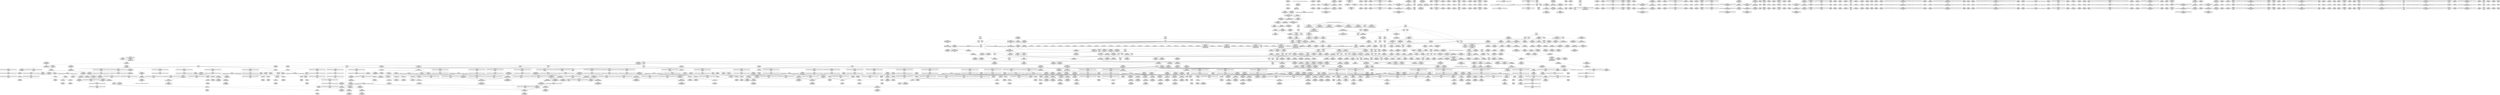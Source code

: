 digraph {
	CE0x3d9e250 [shape=record,shape=Mrecord,label="{CE0x3d9e250|_call_void_mcount()_#3|*SummSource*}"]
	CE0x3e67580 [shape=record,shape=Mrecord,label="{CE0x3e67580|i64_1|*Constant*}"]
	CE0x3e36590 [shape=record,shape=Mrecord,label="{CE0x3e36590|__preempt_count_add:tmp2|*SummSource*}"]
	CE0x3df52f0 [shape=record,shape=Mrecord,label="{CE0x3df52f0|i64*_getelementptr_inbounds_(_13_x_i64_,_13_x_i64_*___llvm_gcov_ctr126,_i64_0,_i64_10)|*Constant*}"]
	CE0x3e103c0 [shape=record,shape=Mrecord,label="{CE0x3e103c0|sock_has_perm:retval.0|*SummSink*}"]
	CE0x3e32100 [shape=record,shape=Mrecord,label="{CE0x3e32100|__rcu_read_lock:tmp1|*SummSink*}"]
	CE0x3e3a910 [shape=record,shape=Mrecord,label="{CE0x3e3a910|__preempt_count_add:do.end|*SummSource*}"]
	CE0x3d90470 [shape=record,shape=Mrecord,label="{CE0x3d90470|i64*_getelementptr_inbounds_(_6_x_i64_,_6_x_i64_*___llvm_gcov_ctr327,_i64_0,_i64_0)|*Constant*|*SummSink*}"]
	CE0x3ec17d0 [shape=record,shape=Mrecord,label="{CE0x3ec17d0|i64*_getelementptr_inbounds_(_4_x_i64_,_4_x_i64_*___llvm_gcov_ctr134,_i64_0,_i64_1)|*Constant*|*SummSink*}"]
	CE0x368cc20 [shape=record,shape=Mrecord,label="{CE0x368cc20|sock_has_perm:tmp9|security/selinux/hooks.c,3969|*SummSink*}"]
	CE0x3e54f80 [shape=record,shape=Mrecord,label="{CE0x3e54f80|rcu_read_lock:tmp17|include/linux/rcupdate.h,882}"]
	CE0x3e630a0 [shape=record,shape=Mrecord,label="{CE0x3e630a0|rcu_read_unlock:bb|*SummSource*}"]
	CE0x3e46650 [shape=record,shape=Mrecord,label="{CE0x3e46650|rcu_read_lock:tmp5|include/linux/rcupdate.h,882}"]
	CE0x3e93ba0 [shape=record,shape=Mrecord,label="{CE0x3e93ba0|rcu_lock_acquire:tmp7|*SummSource*}"]
	CE0x3d8edc0 [shape=record,shape=Mrecord,label="{CE0x3d8edc0|cred_sid:security|security/selinux/hooks.c,196}"]
	CE0x3df8100 [shape=record,shape=Mrecord,label="{CE0x3df8100|task_sid:tmp27|security/selinux/hooks.c,208|*SummSink*}"]
	CE0x3dabdf0 [shape=record,shape=Mrecord,label="{CE0x3dabdf0|COLLAPSED:_GCMRE___llvm_gcov_ctr98_internal_global_2_x_i64_zeroinitializer:_elem_0:default:}"]
	CE0x3e61bc0 [shape=record,shape=Mrecord,label="{CE0x3e61bc0|rcu_read_unlock:tobool|include/linux/rcupdate.h,933|*SummSource*}"]
	CE0x3e2af00 [shape=record,shape=Mrecord,label="{CE0x3e2af00|_ret_void,_!dbg_!27717|include/linux/rcupdate.h,245}"]
	CE0x3e42c00 [shape=record,shape=Mrecord,label="{CE0x3e42c00|rcu_read_lock:do.body|*SummSource*}"]
	CE0x3df2c00 [shape=record,shape=Mrecord,label="{CE0x3df2c00|GLOBAL:lockdep_rcu_suspicious|*Constant*|*SummSource*}"]
	CE0x3d8ee30 [shape=record,shape=Mrecord,label="{CE0x3d8ee30|cred_sid:security|security/selinux/hooks.c,196|*SummSource*}"]
	CE0x3e9a0e0 [shape=record,shape=Mrecord,label="{CE0x3e9a0e0|_call_void_mcount()_#3}"]
	CE0x3ea8780 [shape=record,shape=Mrecord,label="{CE0x3ea8780|__rcu_read_unlock:tmp5|include/linux/rcupdate.h,244|*SummSink*}"]
	CE0x3d87b10 [shape=record,shape=Mrecord,label="{CE0x3d87b10|i64*_getelementptr_inbounds_(_13_x_i64_,_13_x_i64_*___llvm_gcov_ctr126,_i64_0,_i64_1)|*Constant*|*SummSink*}"]
	CE0x3d79fc0 [shape=record,shape=Mrecord,label="{CE0x3d79fc0|get_current:entry}"]
	CE0x3df5ee0 [shape=record,shape=Mrecord,label="{CE0x3df5ee0|task_sid:tmp23|security/selinux/hooks.c,208|*SummSink*}"]
	CE0x3dad430 [shape=record,shape=Mrecord,label="{CE0x3dad430|sock_has_perm:cleanup|*SummSink*}"]
	CE0x3e901a0 [shape=record,shape=Mrecord,label="{CE0x3e901a0|i64_ptrtoint_(i8*_blockaddress(_rcu_lock_release,_%__here)_to_i64)|*Constant*|*SummSink*}"]
	CE0x3e607b0 [shape=record,shape=Mrecord,label="{CE0x3e607b0|__rcu_read_unlock:tmp5|include/linux/rcupdate.h,244|*SummSource*}"]
	CE0x3df1d20 [shape=record,shape=Mrecord,label="{CE0x3df1d20|i8_1|*Constant*|*SummSink*}"]
	CE0x3e09e50 [shape=record,shape=Mrecord,label="{CE0x3e09e50|i64_2|*Constant*}"]
	CE0x3e573e0 [shape=record,shape=Mrecord,label="{CE0x3e573e0|rcu_read_lock:tmp21|include/linux/rcupdate.h,884|*SummSource*}"]
	CE0x3e47d60 [shape=record,shape=Mrecord,label="{CE0x3e47d60|rcu_read_lock:land.lhs.true|*SummSource*}"]
	CE0x3eaf330 [shape=record,shape=Mrecord,label="{CE0x3eaf330|__preempt_count_sub:tmp2|*SummSource*}"]
	CE0x3e02fc0 [shape=record,shape=Mrecord,label="{CE0x3e02fc0|8:_%struct.sock*,_:_SCME_0,4_|*MultipleSource*|security/selinux/hooks.c, 3966|security/selinux/hooks.c,3966|security/selinux/hooks.c,3966}"]
	CE0x3dbe500 [shape=record,shape=Mrecord,label="{CE0x3dbe500|i32_0|*Constant*}"]
	CE0x3e05160 [shape=record,shape=Mrecord,label="{CE0x3e05160|8:_%struct.sock*,_:_SCME_39,40_}"]
	CE0x3e6a3b0 [shape=record,shape=Mrecord,label="{CE0x3e6a3b0|rcu_read_unlock:tmp16|include/linux/rcupdate.h,933}"]
	CE0x3e5cd40 [shape=record,shape=Mrecord,label="{CE0x3e5cd40|_ret_void,_!dbg_!27719|./arch/x86/include/asm/preempt.h,73|*SummSource*}"]
	CE0x3e6e5d0 [shape=record,shape=Mrecord,label="{CE0x3e6e5d0|i32_934|*Constant*}"]
	CE0x3e37900 [shape=record,shape=Mrecord,label="{CE0x3e37900|i64*_getelementptr_inbounds_(_4_x_i64_,_4_x_i64_*___llvm_gcov_ctr133,_i64_0,_i64_0)|*Constant*}"]
	CE0x3e1f270 [shape=record,shape=Mrecord,label="{CE0x3e1f270|rcu_read_lock:tobool1|include/linux/rcupdate.h,882}"]
	CE0x3ea5ff0 [shape=record,shape=Mrecord,label="{CE0x3ea5ff0|i64_ptrtoint_(i8*_blockaddress(_rcu_lock_release,_%__here)_to_i64)|*Constant*}"]
	CE0x3e375e0 [shape=record,shape=Mrecord,label="{CE0x3e375e0|GLOBAL:__preempt_count|Global_var:__preempt_count|*SummSink*}"]
	CE0x3e0d160 [shape=record,shape=Mrecord,label="{CE0x3e0d160|sock_has_perm:tmp5|security/selinux/hooks.c,3966|*SummSink*}"]
	CE0x3d78d20 [shape=record,shape=Mrecord,label="{CE0x3d78d20|selinux_socket_recvmsg:sock|Function::selinux_socket_recvmsg&Arg::sock::}"]
	CE0x3e0ca30 [shape=record,shape=Mrecord,label="{CE0x3e0ca30|sock_has_perm:tmp3|security/selinux/hooks.c,3964|*SummSink*}"]
	CE0x3db5780 [shape=record,shape=Mrecord,label="{CE0x3db5780|sock_has_perm:task|Function::sock_has_perm&Arg::task::}"]
	CE0x3e16560 [shape=record,shape=Mrecord,label="{CE0x3e16560|i32_77|*Constant*|*SummSink*}"]
	CE0x3daef30 [shape=record,shape=Mrecord,label="{CE0x3daef30|sock_has_perm:sid|security/selinux/hooks.c,3969}"]
	CE0x3d7cdc0 [shape=record,shape=Mrecord,label="{CE0x3d7cdc0|i64*_getelementptr_inbounds_(_13_x_i64_,_13_x_i64_*___llvm_gcov_ctr126,_i64_0,_i64_0)|*Constant*|*SummSink*}"]
	CE0x3df8e90 [shape=record,shape=Mrecord,label="{CE0x3df8e90|cred_sid:entry|*SummSink*}"]
	CE0x3deeed0 [shape=record,shape=Mrecord,label="{CE0x3deeed0|sock_has_perm:tmp2|*LoadInst*|security/selinux/hooks.c,3964|*SummSink*}"]
	CE0x3e60630 [shape=record,shape=Mrecord,label="{CE0x3e60630|__rcu_read_unlock:tmp5|include/linux/rcupdate.h,244}"]
	CE0x3daa400 [shape=record,shape=Mrecord,label="{CE0x3daa400|_ret_i32_%retval.0,_!dbg_!27728|security/selinux/avc.c,775}"]
	CE0x3ea84e0 [shape=record,shape=Mrecord,label="{CE0x3ea84e0|i64*_getelementptr_inbounds_(_4_x_i64_,_4_x_i64_*___llvm_gcov_ctr133,_i64_0,_i64_2)|*Constant*}"]
	CE0x3e000a0 [shape=record,shape=Mrecord,label="{CE0x3e000a0|sock_has_perm:tmp16|security/selinux/hooks.c,3976|*SummSink*}"]
	CE0x3daebf0 [shape=record,shape=Mrecord,label="{CE0x3daebf0|i32_59|*Constant*|*SummSink*}"]
	CE0x3d7cc50 [shape=record,shape=Mrecord,label="{CE0x3d7cc50|i64*_getelementptr_inbounds_(_13_x_i64_,_13_x_i64_*___llvm_gcov_ctr126,_i64_0,_i64_0)|*Constant*|*SummSource*}"]
	CE0x3e2ca30 [shape=record,shape=Mrecord,label="{CE0x3e2ca30|COLLAPSED:_GCMRE___llvm_gcov_ctr130_internal_global_4_x_i64_zeroinitializer:_elem_0:default:}"]
	CE0x3e38c30 [shape=record,shape=Mrecord,label="{CE0x3e38c30|__preempt_count_sub:tmp3}"]
	CE0x3e31970 [shape=record,shape=Mrecord,label="{CE0x3e31970|GLOBAL:__preempt_count_sub|*Constant*|*SummSink*}"]
	CE0x3e2d070 [shape=record,shape=Mrecord,label="{CE0x3e2d070|rcu_lock_release:indirectgoto|*SummSink*}"]
	CE0x3df09c0 [shape=record,shape=Mrecord,label="{CE0x3df09c0|task_sid:tmp21|security/selinux/hooks.c,208}"]
	CE0x3e3b4f0 [shape=record,shape=Mrecord,label="{CE0x3e3b4f0|i64*_getelementptr_inbounds_(_4_x_i64_,_4_x_i64_*___llvm_gcov_ctr134,_i64_0,_i64_3)|*Constant*|*SummSource*}"]
	CE0x3ed6280 [shape=record,shape=Mrecord,label="{CE0x3ed6280|__preempt_count_sub:tmp4|./arch/x86/include/asm/preempt.h,77|*SummSink*}"]
	CE0x3dd98a0 [shape=record,shape=Mrecord,label="{CE0x3dd98a0|task_sid:land.lhs.true}"]
	CE0x3dfff00 [shape=record,shape=Mrecord,label="{CE0x3dfff00|sock_has_perm:tmp16|security/selinux/hooks.c,3976}"]
	CE0x3dd9580 [shape=record,shape=Mrecord,label="{CE0x3dd9580|i32_22|*Constant*|*SummSource*}"]
	CE0x3dbf870 [shape=record,shape=Mrecord,label="{CE0x3dbf870|rcu_read_lock:tmp3|*SummSource*}"]
	CE0x3e6c160 [shape=record,shape=Mrecord,label="{CE0x3e6c160|rcu_read_unlock:tmp19|include/linux/rcupdate.h,933|*SummSink*}"]
	CE0x3e0a640 [shape=record,shape=Mrecord,label="{CE0x3e0a640|i64_0|*Constant*|*SummSource*}"]
	CE0x3e05ae0 [shape=record,shape=Mrecord,label="{CE0x3e05ae0|8:_%struct.sock*,_:_SCME_47,48_}"]
	CE0x3e3c2b0 [shape=record,shape=Mrecord,label="{CE0x3e3c2b0|__rcu_read_unlock:do.body|*SummSource*}"]
	CE0x3dfe540 [shape=record,shape=Mrecord,label="{CE0x3dfe540|sock_has_perm:net3|security/selinux/hooks.c,3974}"]
	CE0x3e53a30 [shape=record,shape=Mrecord,label="{CE0x3e53a30|i32_883|*Constant*|*SummSource*}"]
	CE0x3e47c50 [shape=record,shape=Mrecord,label="{CE0x3e47c50|rcu_read_lock:land.lhs.true}"]
	CE0x3dc36f0 [shape=record,shape=Mrecord,label="{CE0x3dc36f0|sock_has_perm:tmp14|security/selinux/hooks.c,3972}"]
	CE0x3e3ffd0 [shape=record,shape=Mrecord,label="{CE0x3e3ffd0|rcu_read_lock:land.lhs.true2}"]
	CE0x368cd10 [shape=record,shape=Mrecord,label="{CE0x368cd10|sock_has_perm:net|security/selinux/hooks.c, 3966|*SummSource*}"]
	CE0x3e64000 [shape=record,shape=Mrecord,label="{CE0x3e64000|rcu_read_unlock:tmp9|include/linux/rcupdate.h,933|*SummSink*}"]
	CE0x3e26100 [shape=record,shape=Mrecord,label="{CE0x3e26100|__rcu_read_unlock:tmp4|include/linux/rcupdate.h,244|*SummSink*}"]
	CE0x3e576e0 [shape=record,shape=Mrecord,label="{CE0x3e576e0|i64*_getelementptr_inbounds_(_11_x_i64_,_11_x_i64_*___llvm_gcov_ctr127,_i64_0,_i64_10)|*Constant*|*SummSink*}"]
	CE0x3e56b50 [shape=record,shape=Mrecord,label="{CE0x3e56b50|rcu_read_lock:tmp20|include/linux/rcupdate.h,882|*SummSource*}"]
	CE0x3dab470 [shape=record,shape=Mrecord,label="{CE0x3dab470|sock_has_perm:ad|security/selinux/hooks.c, 3965|*SummSource*}"]
	CE0x3d8f040 [shape=record,shape=Mrecord,label="{CE0x3d8f040|task_sid:tmp10|security/selinux/hooks.c,208|*SummSource*}"]
	CE0x3e6bfd0 [shape=record,shape=Mrecord,label="{CE0x3e6bfd0|rcu_read_unlock:tmp19|include/linux/rcupdate.h,933}"]
	CE0x3e20780 [shape=record,shape=Mrecord,label="{CE0x3e20780|rcu_read_lock:tmp8|include/linux/rcupdate.h,882}"]
	CE0x3df5690 [shape=record,shape=Mrecord,label="{CE0x3df5690|i64*_getelementptr_inbounds_(_13_x_i64_,_13_x_i64_*___llvm_gcov_ctr126,_i64_0,_i64_10)|*Constant*|*SummSource*}"]
	CE0x3e26d40 [shape=record,shape=Mrecord,label="{CE0x3e26d40|i64*_getelementptr_inbounds_(_2_x_i64_,_2_x_i64_*___llvm_gcov_ctr131,_i64_0,_i64_1)|*Constant*|*SummSource*}"]
	CE0x3d821b0 [shape=record,shape=Mrecord,label="{CE0x3d821b0|i64*_getelementptr_inbounds_(_6_x_i64_,_6_x_i64_*___llvm_gcov_ctr327,_i64_0,_i64_0)|*Constant*}"]
	CE0x3dc08f0 [shape=record,shape=Mrecord,label="{CE0x3dc08f0|get_current:tmp1|*SummSource*}"]
	CE0x3e034c0 [shape=record,shape=Mrecord,label="{CE0x3e034c0|cred_sid:tmp4|*LoadInst*|security/selinux/hooks.c,196}"]
	CE0x3d91710 [shape=record,shape=Mrecord,label="{CE0x3d91710|avc_has_perm:tsid|Function::avc_has_perm&Arg::tsid::}"]
	CE0x3dfd6e0 [shape=record,shape=Mrecord,label="{CE0x3dfd6e0|sock_has_perm:tmp17|security/selinux/hooks.c,3976|*SummSource*}"]
	CE0x3ea39b0 [shape=record,shape=Mrecord,label="{CE0x3ea39b0|__rcu_read_unlock:do.end|*SummSource*}"]
	CE0x3d8fe10 [shape=record,shape=Mrecord,label="{CE0x3d8fe10|task_sid:do.body|*SummSource*}"]
	CE0x3d87600 [shape=record,shape=Mrecord,label="{CE0x3d87600|get_current:tmp1|*SummSink*}"]
	CE0x3d8f3a0 [shape=record,shape=Mrecord,label="{CE0x3d8f3a0|task_sid:tmp12|security/selinux/hooks.c,208}"]
	CE0x3d7d950 [shape=record,shape=Mrecord,label="{CE0x3d7d950|GLOBAL:rcu_lock_acquire|*Constant*|*SummSink*}"]
	CE0x3d81640 [shape=record,shape=Mrecord,label="{CE0x3d81640|i32_0|*Constant*}"]
	CE0x3ea7e10 [shape=record,shape=Mrecord,label="{CE0x3ea7e10|_call_void_mcount()_#3|*SummSink*}"]
	CE0x3dff440 [shape=record,shape=Mrecord,label="{CE0x3dff440|sock_has_perm:sid5|security/selinux/hooks.c,3976}"]
	CE0x3e61ae0 [shape=record,shape=Mrecord,label="{CE0x3e61ae0|rcu_read_unlock:tobool|include/linux/rcupdate.h,933}"]
	CE0x3d8ade0 [shape=record,shape=Mrecord,label="{CE0x3d8ade0|i32_1|*Constant*}"]
	CE0x3d74790 [shape=record,shape=Mrecord,label="{CE0x3d74790|32:_%struct.sock*,_:_CRE_4,6_|*MultipleSource*|security/selinux/hooks.c,4221|Function::selinux_socket_recvmsg&Arg::sock::}"]
	CE0x3e42680 [shape=record,shape=Mrecord,label="{CE0x3e42680|cred_sid:tmp6|security/selinux/hooks.c,197|*SummSink*}"]
	CE0x3ee4490 [shape=record,shape=Mrecord,label="{CE0x3ee4490|i64*_getelementptr_inbounds_(_4_x_i64_,_4_x_i64_*___llvm_gcov_ctr135,_i64_0,_i64_0)|*Constant*|*SummSink*}"]
	CE0x3e52e10 [shape=record,shape=Mrecord,label="{CE0x3e52e10|GLOBAL:lockdep_rcu_suspicious|*Constant*}"]
	CE0x3e6d3d0 [shape=record,shape=Mrecord,label="{CE0x3e6d3d0|rcu_read_unlock:tmp17|include/linux/rcupdate.h,933|*SummSink*}"]
	CE0x3df5790 [shape=record,shape=Mrecord,label="{CE0x3df5790|i64*_getelementptr_inbounds_(_13_x_i64_,_13_x_i64_*___llvm_gcov_ctr126,_i64_0,_i64_10)|*Constant*|*SummSink*}"]
	CE0x3e04a40 [shape=record,shape=Mrecord,label="{CE0x3e04a40|8:_%struct.sock*,_:_SCME_33,34_}"]
	CE0x3dfdfd0 [shape=record,shape=Mrecord,label="{CE0x3dfdfd0|sock_has_perm:u2|security/selinux/hooks.c,3974}"]
	CE0x3eafdd0 [shape=record,shape=Mrecord,label="{CE0x3eafdd0|void_(i32*,_i32,_i32*)*_asm_addl_$1,_%gs:$0_,_*m,ri,*m,_dirflag_,_fpsr_,_flags_}"]
	CE0x3d7ba90 [shape=record,shape=Mrecord,label="{CE0x3d7ba90|COLLAPSED:_GCMRE___llvm_gcov_ctr362_internal_global_2_x_i64_zeroinitializer:_elem_0:default:}"]
	CE0x3e600c0 [shape=record,shape=Mrecord,label="{CE0x3e600c0|rcu_read_unlock:tmp8|include/linux/rcupdate.h,933}"]
	CE0x3e92e10 [shape=record,shape=Mrecord,label="{CE0x3e92e10|i64_ptrtoint_(i8*_blockaddress(_rcu_lock_acquire,_%__here)_to_i64)|*Constant*|*SummSource*}"]
	CE0x3e213f0 [shape=record,shape=Mrecord,label="{CE0x3e213f0|task_sid:tmp5|security/selinux/hooks.c,208|*SummSink*}"]
	CE0x3e93f40 [shape=record,shape=Mrecord,label="{CE0x3e93f40|i8*_undef|*Constant*|*SummSource*}"]
	CE0x3ea4710 [shape=record,shape=Mrecord,label="{CE0x3ea4710|void_(i32*,_i32,_i32*)*_asm_addl_$1,_%gs:$0_,_*m,ri,*m,_dirflag_,_fpsr_,_flags_|*SummSink*}"]
	CE0x3e4ff00 [shape=record,shape=Mrecord,label="{CE0x3e4ff00|rcu_read_unlock:tmp12|include/linux/rcupdate.h,933|*SummSource*}"]
	CE0x3df5800 [shape=record,shape=Mrecord,label="{CE0x3df5800|task_sid:tmp22|security/selinux/hooks.c,208|*SummSource*}"]
	CE0x3deecc0 [shape=record,shape=Mrecord,label="{CE0x3deecc0|sock_has_perm:tmp2|*LoadInst*|security/selinux/hooks.c,3964|*SummSource*}"]
	CE0x3ee3150 [shape=record,shape=Mrecord,label="{CE0x3ee3150|i64*_getelementptr_inbounds_(_4_x_i64_,_4_x_i64_*___llvm_gcov_ctr135,_i64_0,_i64_0)|*Constant*}"]
	CE0x3e29730 [shape=record,shape=Mrecord,label="{CE0x3e29730|rcu_lock_release:map|Function::rcu_lock_release&Arg::map::}"]
	CE0x3e1c830 [shape=record,shape=Mrecord,label="{CE0x3e1c830|task_sid:tmp2|*SummSource*}"]
	CE0x3e556c0 [shape=record,shape=Mrecord,label="{CE0x3e556c0|rcu_read_lock:tmp18|include/linux/rcupdate.h,882|*SummSink*}"]
	CE0x3e26280 [shape=record,shape=Mrecord,label="{CE0x3e26280|i64_5|*Constant*|*SummSource*}"]
	CE0x3e8fc80 [shape=record,shape=Mrecord,label="{CE0x3e8fc80|rcu_lock_release:tmp1|*SummSink*}"]
	CE0x3e1fec0 [shape=record,shape=Mrecord,label="{CE0x3e1fec0|rcu_read_lock:tmp2}"]
	CE0x3e3a3e0 [shape=record,shape=Mrecord,label="{CE0x3e3a3e0|__preempt_count_sub:tmp5|./arch/x86/include/asm/preempt.h,77|*SummSink*}"]
	CE0x3e2caa0 [shape=record,shape=Mrecord,label="{CE0x3e2caa0|rcu_lock_acquire:tmp|*SummSource*}"]
	CE0x3e1eb00 [shape=record,shape=Mrecord,label="{CE0x3e1eb00|task_sid:bb|*SummSource*}"]
	CE0x3e27a80 [shape=record,shape=Mrecord,label="{CE0x3e27a80|i64_7|*Constant*|*SummSource*}"]
	CE0x3e6c510 [shape=record,shape=Mrecord,label="{CE0x3e6c510|rcu_read_unlock:tmp20|include/linux/rcupdate.h,933|*SummSource*}"]
	CE0x3e0c280 [shape=record,shape=Mrecord,label="{CE0x3e0c280|sock_has_perm:tmp12|security/selinux/hooks.c,3970|*SummSink*}"]
	CE0x3e92870 [shape=record,shape=Mrecord,label="{CE0x3e92870|i64*_getelementptr_inbounds_(_4_x_i64_,_4_x_i64_*___llvm_gcov_ctr133,_i64_0,_i64_3)|*Constant*|*SummSink*}"]
	CE0x3df3610 [shape=record,shape=Mrecord,label="{CE0x3df3610|task_sid:tmp14|security/selinux/hooks.c,208|*SummSource*}"]
	CE0x3eb0400 [shape=record,shape=Mrecord,label="{CE0x3eb0400|i64*_getelementptr_inbounds_(_4_x_i64_,_4_x_i64_*___llvm_gcov_ctr135,_i64_0,_i64_3)|*Constant*}"]
	CE0x3e06f30 [shape=record,shape=Mrecord,label="{CE0x3e06f30|task_sid:task|Function::task_sid&Arg::task::|*SummSource*}"]
	CE0x3e06d40 [shape=record,shape=Mrecord,label="{CE0x3e06d40|task_sid:task|Function::task_sid&Arg::task::}"]
	CE0x3e63d80 [shape=record,shape=Mrecord,label="{CE0x3e63d80|i64*_getelementptr_inbounds_(_4_x_i64_,_4_x_i64_*___llvm_gcov_ctr130,_i64_0,_i64_0)|*Constant*}"]
	CE0x3e2c4a0 [shape=record,shape=Mrecord,label="{CE0x3e2c4a0|_call_void_mcount()_#3}"]
	CE0x3dbf8e0 [shape=record,shape=Mrecord,label="{CE0x3dbf8e0|rcu_read_lock:tmp3|*SummSink*}"]
	CE0x3d7a120 [shape=record,shape=Mrecord,label="{CE0x3d7a120|selinux_socket_recvmsg:tmp|*SummSource*}"]
	CE0x3e2d500 [shape=record,shape=Mrecord,label="{CE0x3e2d500|i64*_getelementptr_inbounds_(_4_x_i64_,_4_x_i64_*___llvm_gcov_ctr128,_i64_0,_i64_0)|*Constant*|*SummSink*}"]
	CE0x3e1c080 [shape=record,shape=Mrecord,label="{CE0x3e1c080|i64_2|*Constant*}"]
	CE0x3e5d940 [shape=record,shape=Mrecord,label="{CE0x3e5d940|i32_0|*Constant*}"]
	CE0x3dfc840 [shape=record,shape=Mrecord,label="{CE0x3dfc840|i8_2|*Constant*|*SummSource*}"]
	CE0x3dab940 [shape=record,shape=Mrecord,label="{CE0x3dab940|task_sid:tmp1|*SummSource*}"]
	CE0x3e116a0 [shape=record,shape=Mrecord,label="{CE0x3e116a0|sock_has_perm:tmp20|security/selinux/hooks.c,3977|*SummSource*}"]
	CE0x3e62f70 [shape=record,shape=Mrecord,label="{CE0x3e62f70|rcu_read_unlock:bb}"]
	CE0x3e1d670 [shape=record,shape=Mrecord,label="{CE0x3e1d670|GLOBAL:task_sid.__warned|Global_var:task_sid.__warned|*SummSink*}"]
	CE0x3e61320 [shape=record,shape=Mrecord,label="{CE0x3e61320|rcu_read_unlock:land.lhs.true}"]
	CE0x3e19460 [shape=record,shape=Mrecord,label="{CE0x3e19460|_call_void_mcount()_#3|*SummSource*}"]
	CE0x3e54350 [shape=record,shape=Mrecord,label="{CE0x3e54350|i8*_getelementptr_inbounds_(_42_x_i8_,_42_x_i8_*_.str46,_i32_0,_i32_0)|*Constant*|*SummSource*}"]
	CE0x3d8ebe0 [shape=record,shape=Mrecord,label="{CE0x3d8ebe0|cred_sid:security|security/selinux/hooks.c,196|*SummSink*}"]
	CE0x3dfa160 [shape=record,shape=Mrecord,label="{CE0x3dfa160|GLOBAL:rcu_read_unlock|*Constant*|*SummSink*}"]
	CE0x5b479a0 [shape=record,shape=Mrecord,label="{CE0x5b479a0|GLOBAL:sock_has_perm|*Constant*|*SummSource*}"]
	CE0x3ec64e0 [shape=record,shape=Mrecord,label="{CE0x3ec64e0|__preempt_count_sub:val|Function::__preempt_count_sub&Arg::val::|*SummSink*}"]
	CE0x3db2150 [shape=record,shape=Mrecord,label="{CE0x3db2150|_ret_i32_%call1,_!dbg_!27718|security/selinux/hooks.c,4221}"]
	CE0x3e5b690 [shape=record,shape=Mrecord,label="{CE0x3e5b690|rcu_lock_acquire:__here|*SummSource*}"]
	CE0x3e65940 [shape=record,shape=Mrecord,label="{CE0x3e65940|_call_void___preempt_count_sub(i32_1)_#10,_!dbg_!27715|include/linux/rcupdate.h,244}"]
	CE0x3dd8880 [shape=record,shape=Mrecord,label="{CE0x3dd8880|rcu_read_lock:tmp15|include/linux/rcupdate.h,882|*SummSink*}"]
	CE0x3e52bf0 [shape=record,shape=Mrecord,label="{CE0x3e52bf0|i64*_getelementptr_inbounds_(_11_x_i64_,_11_x_i64_*___llvm_gcov_ctr127,_i64_0,_i64_8)|*Constant*|*SummSink*}"]
	CE0x3e00a20 [shape=record,shape=Mrecord,label="{CE0x3e00a20|sock_has_perm:call6|security/selinux/hooks.c,3976|*SummSink*}"]
	CE0x3e2a1b0 [shape=record,shape=Mrecord,label="{CE0x3e2a1b0|_call_void___rcu_read_unlock()_#10,_!dbg_!27734|include/linux/rcupdate.h,937|*SummSource*}"]
	CE0x3e4eee0 [shape=record,shape=Mrecord,label="{CE0x3e4eee0|__preempt_count_sub:tmp7|./arch/x86/include/asm/preempt.h,78|*SummSource*}"]
	CE0x3dc0800 [shape=record,shape=Mrecord,label="{CE0x3dc0800|8:_%struct.sock*,_:_SCME_18,20_|*MultipleSource*|security/selinux/hooks.c, 3966|security/selinux/hooks.c,3966|security/selinux/hooks.c,3966}"]
	CE0x3e184d0 [shape=record,shape=Mrecord,label="{CE0x3e184d0|rcu_read_lock:tmp|*SummSink*}"]
	CE0x3e5b7c0 [shape=record,shape=Mrecord,label="{CE0x3e5b7c0|rcu_lock_acquire:__here|*SummSink*}"]
	CE0x3e373e0 [shape=record,shape=Mrecord,label="{CE0x3e373e0|GLOBAL:__preempt_count|Global_var:__preempt_count|*SummSource*}"]
	CE0x3e2b550 [shape=record,shape=Mrecord,label="{CE0x3e2b550|__rcu_read_lock:do.end|*SummSource*}"]
	CE0x3e539c0 [shape=record,shape=Mrecord,label="{CE0x3e539c0|i32_883|*Constant*}"]
	CE0x3e339a0 [shape=record,shape=Mrecord,label="{CE0x3e339a0|rcu_lock_acquire:indirectgoto|*SummSink*}"]
	CE0x3ee3740 [shape=record,shape=Mrecord,label="{CE0x3ee3740|i64*_getelementptr_inbounds_(_4_x_i64_,_4_x_i64_*___llvm_gcov_ctr135,_i64_0,_i64_2)|*Constant*|*SummSource*}"]
	CE0x3defbb0 [shape=record,shape=Mrecord,label="{CE0x3defbb0|i8*_getelementptr_inbounds_(_41_x_i8_,_41_x_i8_*_.str44,_i32_0,_i32_0)|*Constant*}"]
	CE0x3ec3fa0 [shape=record,shape=Mrecord,label="{CE0x3ec3fa0|__preempt_count_add:do.body|*SummSource*}"]
	CE0x3e25210 [shape=record,shape=Mrecord,label="{CE0x3e25210|task_sid:tmp6|security/selinux/hooks.c,208|*SummSink*}"]
	CE0x3d9b0a0 [shape=record,shape=Mrecord,label="{CE0x3d9b0a0|i64*_getelementptr_inbounds_(_2_x_i64_,_2_x_i64_*___llvm_gcov_ctr362,_i64_0,_i64_1)|*Constant*|*SummSource*}"]
	CE0x3e24400 [shape=record,shape=Mrecord,label="{CE0x3e24400|GLOBAL:__llvm_gcov_ctr126|Global_var:__llvm_gcov_ctr126|*SummSource*}"]
	CE0x3d8b4a0 [shape=record,shape=Mrecord,label="{CE0x3d8b4a0|selinux_socket_recvmsg:tmp3|*SummSink*}"]
	CE0x3d7a6a0 [shape=record,shape=Mrecord,label="{CE0x3d7a6a0|get_current:entry|*SummSource*}"]
	CE0x3df5b90 [shape=record,shape=Mrecord,label="{CE0x3df5b90|task_sid:tmp23|security/selinux/hooks.c,208|*SummSource*}"]
	CE0x3e68470 [shape=record,shape=Mrecord,label="{CE0x3e68470|_call_void___preempt_count_add(i32_1)_#10,_!dbg_!27711|include/linux/rcupdate.h,239}"]
	CE0x3e46c60 [shape=record,shape=Mrecord,label="{CE0x3e46c60|rcu_lock_acquire:map|Function::rcu_lock_acquire&Arg::map::}"]
	CE0x3d78840 [shape=record,shape=Mrecord,label="{CE0x3d78840|selinux_socket_recvmsg:tmp2|*SummSink*}"]
	CE0x3eae4d0 [shape=record,shape=Mrecord,label="{CE0x3eae4d0|i64*_getelementptr_inbounds_(_4_x_i64_,_4_x_i64_*___llvm_gcov_ctr134,_i64_0,_i64_3)|*Constant*|*SummSink*}"]
	CE0x3d87420 [shape=record,shape=Mrecord,label="{CE0x3d87420|i64*_getelementptr_inbounds_(_2_x_i64_,_2_x_i64_*___llvm_gcov_ctr98,_i64_0,_i64_1)|*Constant*|*SummSource*}"]
	CE0x3e26710 [shape=record,shape=Mrecord,label="{CE0x3e26710|i64_4|*Constant*|*SummSource*}"]
	CE0x3e24a60 [shape=record,shape=Mrecord,label="{CE0x3e24a60|task_sid:do.body5|*SummSink*}"]
	CE0x3e384e0 [shape=record,shape=Mrecord,label="{CE0x3e384e0|i64*_getelementptr_inbounds_(_4_x_i64_,_4_x_i64_*___llvm_gcov_ctr135,_i64_0,_i64_1)|*Constant*|*SummSource*}"]
	CE0x3e03640 [shape=record,shape=Mrecord,label="{CE0x3e03640|cred_sid:tmp4|*LoadInst*|security/selinux/hooks.c,196|*SummSource*}"]
	CE0x3e2c7c0 [shape=record,shape=Mrecord,label="{CE0x3e2c7c0|rcu_lock_release:tmp2}"]
	CE0x3e09790 [shape=record,shape=Mrecord,label="{CE0x3e09790|sock_has_perm:tmp7|security/selinux/hooks.c,3969|*SummSource*}"]
	CE0x3ec60a0 [shape=record,shape=Mrecord,label="{CE0x3ec60a0|__preempt_count_sub:entry|*SummSink*}"]
	CE0x3d85690 [shape=record,shape=Mrecord,label="{CE0x3d85690|selinux_socket_recvmsg:tmp2}"]
	CE0x3d85840 [shape=record,shape=Mrecord,label="{CE0x3d85840|sock_has_perm:tmp1|*SummSource*}"]
	CE0x3dfd3a0 [shape=record,shape=Mrecord,label="{CE0x3dfd3a0|sock_has_perm:u|security/selinux/hooks.c,3973|*SummSource*}"]
	CE0x3e32980 [shape=record,shape=Mrecord,label="{CE0x3e32980|GLOBAL:lock_acquire|*Constant*|*SummSink*}"]
	CE0x3e1ffa0 [shape=record,shape=Mrecord,label="{CE0x3e1ffa0|rcu_read_lock:tmp2|*SummSink*}"]
	CE0x3e5eb20 [shape=record,shape=Mrecord,label="{CE0x3e5eb20|rcu_read_unlock:call|include/linux/rcupdate.h,933|*SummSource*}"]
	CE0x3e6edd0 [shape=record,shape=Mrecord,label="{CE0x3e6edd0|i8*_getelementptr_inbounds_(_44_x_i8_,_44_x_i8_*_.str47,_i32_0,_i32_0)|*Constant*|*SummSink*}"]
	CE0x3e3b2a0 [shape=record,shape=Mrecord,label="{CE0x3e3b2a0|_ret_void,_!dbg_!27720|./arch/x86/include/asm/preempt.h,78|*SummSource*}"]
	CE0x3e0b300 [shape=record,shape=Mrecord,label="{CE0x3e0b300|sock_has_perm:tmp10|security/selinux/hooks.c,3969|*SummSink*}"]
	CE0x3eaeb30 [shape=record,shape=Mrecord,label="{CE0x3eaeb30|i64*_getelementptr_inbounds_(_4_x_i64_,_4_x_i64_*___llvm_gcov_ctr134,_i64_0,_i64_1)|*Constant*|*SummSource*}"]
	CE0x3e25490 [shape=record,shape=Mrecord,label="{CE0x3e25490|task_sid:tmp7|security/selinux/hooks.c,208|*SummSource*}"]
	CE0x3e2a000 [shape=record,shape=Mrecord,label="{CE0x3e2a000|_ret_void,_!dbg_!27717|include/linux/rcupdate.h,424|*SummSink*}"]
	CE0x3d76cb0 [shape=record,shape=Mrecord,label="{CE0x3d76cb0|_ret_%struct.task_struct*_%tmp4,_!dbg_!27714|./arch/x86/include/asm/current.h,14}"]
	CE0x3ea3d80 [shape=record,shape=Mrecord,label="{CE0x3ea3d80|COLLAPSED:_GCMRE___llvm_gcov_ctr129_internal_global_4_x_i64_zeroinitializer:_elem_0:default:}"]
	CE0x3e5fa40 [shape=record,shape=Mrecord,label="{CE0x3e5fa40|rcu_read_unlock:tmp3}"]
	CE0x3df9790 [shape=record,shape=Mrecord,label="{CE0x3df9790|_call_void_rcu_read_unlock()_#10,_!dbg_!27748|security/selinux/hooks.c,209|*SummSink*}"]
	CE0x3ec3680 [shape=record,shape=Mrecord,label="{CE0x3ec3680|__preempt_count_add:tmp3|*SummSink*}"]
	CE0x3e6c800 [shape=record,shape=Mrecord,label="{CE0x3e6c800|rcu_read_unlock:tmp21|include/linux/rcupdate.h,935}"]
	CE0x3e24c90 [shape=record,shape=Mrecord,label="{CE0x3e24c90|task_sid:if.end|*SummSource*}"]
	CE0x3d743e0 [shape=record,shape=Mrecord,label="{CE0x3d743e0|i32_5|*Constant*}"]
	"CONST[source:0(mediator),value:2(dynamic)][purpose:{subject}]"
	CE0x3e22bd0 [shape=record,shape=Mrecord,label="{CE0x3e22bd0|task_sid:tmp6|security/selinux/hooks.c,208}"]
	CE0x3e21c20 [shape=record,shape=Mrecord,label="{CE0x3e21c20|task_sid:tmp9|security/selinux/hooks.c,208}"]
	CE0x3df6ff0 [shape=record,shape=Mrecord,label="{CE0x3df6ff0|task_sid:tmp25|security/selinux/hooks.c,208|*SummSink*}"]
	CE0x3e62420 [shape=record,shape=Mrecord,label="{CE0x3e62420|_ret_void,_!dbg_!27719|./arch/x86/include/asm/preempt.h,73}"]
	CE0x3e22000 [shape=record,shape=Mrecord,label="{CE0x3e22000|rcu_read_unlock:tmp}"]
	CE0x3e18280 [shape=record,shape=Mrecord,label="{CE0x3e18280|task_sid:tmp3}"]
	CE0x3e0d6f0 [shape=record,shape=Mrecord,label="{CE0x3e0d6f0|GLOBAL:task_sid|*Constant*}"]
	CE0x3df3bf0 [shape=record,shape=Mrecord,label="{CE0x3df3bf0|task_sid:tmp17|security/selinux/hooks.c,208}"]
	CE0x3d80380 [shape=record,shape=Mrecord,label="{CE0x3d80380|GLOBAL:current_task|Global_var:current_task|*SummSink*}"]
	CE0x3df4ed0 [shape=record,shape=Mrecord,label="{CE0x3df4ed0|task_sid:tmp21|security/selinux/hooks.c,208|*SummSink*}"]
	CE0x3e92cd0 [shape=record,shape=Mrecord,label="{CE0x3e92cd0|i64*_getelementptr_inbounds_(_4_x_i64_,_4_x_i64_*___llvm_gcov_ctr130,_i64_0,_i64_3)|*Constant*}"]
	CE0x3db5710 [shape=record,shape=Mrecord,label="{CE0x3db5710|sock_has_perm:task|Function::sock_has_perm&Arg::task::|*SummSink*}"]
	CE0x3e67660 [shape=record,shape=Mrecord,label="{CE0x3e67660|rcu_lock_release:tmp1|*SummSource*}"]
	CE0x3d798a0 [shape=record,shape=Mrecord,label="{CE0x3d798a0|selinux_socket_recvmsg:tmp1|*SummSource*}"]
	CE0x3d9acb0 [shape=record,shape=Mrecord,label="{CE0x3d9acb0|_call_void_mcount()_#3|*SummSource*}"]
	CE0x3e43c70 [shape=record,shape=Mrecord,label="{CE0x3e43c70|GLOBAL:__llvm_gcov_ctr127|Global_var:__llvm_gcov_ctr127|*SummSink*}"]
	CE0x3e93cd0 [shape=record,shape=Mrecord,label="{CE0x3e93cd0|i8*_undef|*Constant*}"]
	CE0x3e96d90 [shape=record,shape=Mrecord,label="{CE0x3e96d90|__rcu_read_unlock:tmp2|*SummSink*}"]
	CE0x3e012f0 [shape=record,shape=Mrecord,label="{CE0x3e012f0|avc_has_perm:entry|*SummSource*}"]
	CE0x3e6cc70 [shape=record,shape=Mrecord,label="{CE0x3e6cc70|i64*_getelementptr_inbounds_(_11_x_i64_,_11_x_i64_*___llvm_gcov_ctr132,_i64_0,_i64_10)|*Constant*}"]
	CE0x3d748f0 [shape=record,shape=Mrecord,label="{CE0x3d748f0|i32_5|*Constant*|*SummSource*}"]
	CE0x3dfff70 [shape=record,shape=Mrecord,label="{CE0x3dfff70|sock_has_perm:tmp16|security/selinux/hooks.c,3976|*SummSource*}"]
	CE0x3e20d70 [shape=record,shape=Mrecord,label="{CE0x3e20d70|cred_sid:tmp1|*SummSink*}"]
	CE0x3e0d550 [shape=record,shape=Mrecord,label="{CE0x3e0d550|i8_0|*Constant*|*SummSink*}"]
	CE0x3ec1360 [shape=record,shape=Mrecord,label="{CE0x3ec1360|GLOBAL:__preempt_count|Global_var:__preempt_count}"]
	CE0x3d93080 [shape=record,shape=Mrecord,label="{CE0x3d93080|GLOBAL:__rcu_read_lock|*Constant*|*SummSource*}"]
	CE0x3e0fb10 [shape=record,shape=Mrecord,label="{CE0x3e0fb10|rcu_read_lock:tmp7|include/linux/rcupdate.h,882|*SummSink*}"]
	CE0x3e6d2f0 [shape=record,shape=Mrecord,label="{CE0x3e6d2f0|rcu_read_unlock:tmp17|include/linux/rcupdate.h,933}"]
	CE0x3e09d70 [shape=record,shape=Mrecord,label="{CE0x3e09d70|sock_has_perm:cmp|security/selinux/hooks.c,3969|*SummSink*}"]
	CE0x3d8f4b0 [shape=record,shape=Mrecord,label="{CE0x3d8f4b0|task_sid:tmp11|security/selinux/hooks.c,208|*SummSource*}"]
	CE0x3e6ac30 [shape=record,shape=Mrecord,label="{CE0x3e6ac30|i64*_getelementptr_inbounds_(_11_x_i64_,_11_x_i64_*___llvm_gcov_ctr132,_i64_0,_i64_8)|*Constant*|*SummSource*}"]
	CE0x3e175c0 [shape=record,shape=Mrecord,label="{CE0x3e175c0|rcu_lock_acquire:entry}"]
	CE0x3e1aee0 [shape=record,shape=Mrecord,label="{CE0x3e1aee0|cred_sid:tmp3|*SummSink*}"]
	CE0x3ea41a0 [shape=record,shape=Mrecord,label="{CE0x3ea41a0|__rcu_read_lock:bb|*SummSink*}"]
	CE0x3e047e0 [shape=record,shape=Mrecord,label="{CE0x3e047e0|8:_%struct.sock*,_:_SCME_31,32_}"]
	CE0x3e2bb10 [shape=record,shape=Mrecord,label="{CE0x3e2bb10|rcu_lock_acquire:tmp4|include/linux/rcupdate.h,418}"]
	CE0x3e62640 [shape=record,shape=Mrecord,label="{CE0x3e62640|__preempt_count_add:val|Function::__preempt_count_add&Arg::val::|*SummSink*}"]
	CE0x3e1cb20 [shape=record,shape=Mrecord,label="{CE0x3e1cb20|_ret_void,_!dbg_!27717|include/linux/rcupdate.h,240|*SummSource*}"]
	CE0x3dc3d70 [shape=record,shape=Mrecord,label="{CE0x3dc3d70|sock_has_perm:type|security/selinux/hooks.c,3972|*SummSource*}"]
	CE0x3e164f0 [shape=record,shape=Mrecord,label="{CE0x3e164f0|i32_77|*Constant*|*SummSource*}"]
	CE0x3e26ab0 [shape=record,shape=Mrecord,label="{CE0x3e26ab0|i64*_getelementptr_inbounds_(_2_x_i64_,_2_x_i64_*___llvm_gcov_ctr131,_i64_0,_i64_1)|*Constant*}"]
	CE0x3e60f60 [shape=record,shape=Mrecord,label="{CE0x3e60f60|GLOBAL:__preempt_count_add|*Constant*|*SummSource*}"]
	CE0x3e532e0 [shape=record,shape=Mrecord,label="{CE0x3e532e0|i8*_getelementptr_inbounds_(_25_x_i8_,_25_x_i8_*_.str45,_i32_0,_i32_0)|*Constant*|*SummSource*}"]
	CE0x3e3bc00 [shape=record,shape=Mrecord,label="{CE0x3e3bc00|__rcu_read_unlock:tmp7|include/linux/rcupdate.h,245|*SummSink*}"]
	CE0x3e23c30 [shape=record,shape=Mrecord,label="{CE0x3e23c30|task_sid:tmp8|security/selinux/hooks.c,208}"]
	CE0x3d8fb40 [shape=record,shape=Mrecord,label="{CE0x3d8fb40|task_sid:if.then|*SummSource*}"]
	CE0x3ed6210 [shape=record,shape=Mrecord,label="{CE0x3ed6210|__preempt_count_sub:tmp4|./arch/x86/include/asm/preempt.h,77|*SummSource*}"]
	CE0x3e02890 [shape=record,shape=Mrecord,label="{CE0x3e02890|avc_has_perm:tsid|Function::avc_has_perm&Arg::tsid::|*SummSink*}"]
	CE0x3df9f20 [shape=record,shape=Mrecord,label="{CE0x3df9f20|rcu_read_unlock:entry}"]
	CE0x3ea34a0 [shape=record,shape=Mrecord,label="{CE0x3ea34a0|i64*_getelementptr_inbounds_(_4_x_i64_,_4_x_i64_*___llvm_gcov_ctr129,_i64_0,_i64_2)|*Constant*|*SummSink*}"]
	CE0x3e9b030 [shape=record,shape=Mrecord,label="{CE0x3e9b030|__preempt_count_add:do.body}"]
	CE0x3dfe730 [shape=record,shape=Mrecord,label="{CE0x3dfe730|sock_has_perm:net3|security/selinux/hooks.c,3974|*SummSink*}"]
	CE0x3e03030 [shape=record,shape=Mrecord,label="{CE0x3e03030|8:_%struct.sock*,_:_SCME_8,16_|*MultipleSource*|security/selinux/hooks.c, 3966|security/selinux/hooks.c,3966|security/selinux/hooks.c,3966}"]
	CE0x3ec1690 [shape=record,shape=Mrecord,label="{CE0x3ec1690|__preempt_count_add:do.body|*SummSink*}"]
	CE0x3dfefa0 [shape=record,shape=Mrecord,label="{CE0x3dfefa0|sock_has_perm:sk4|security/selinux/hooks.c,3974|*SummSink*}"]
	CE0x3e2d290 [shape=record,shape=Mrecord,label="{CE0x3e2d290|__rcu_read_lock:tmp3|*SummSink*}"]
	CE0x3e53060 [shape=record,shape=Mrecord,label="{CE0x3e53060|i8*_getelementptr_inbounds_(_25_x_i8_,_25_x_i8_*_.str45,_i32_0,_i32_0)|*Constant*}"]
	CE0x3dbf070 [shape=record,shape=Mrecord,label="{CE0x3dbf070|__rcu_read_lock:entry|*SummSource*}"]
	CE0x3e552f0 [shape=record,shape=Mrecord,label="{CE0x3e552f0|rcu_read_lock:tmp18|include/linux/rcupdate.h,882}"]
	CE0x3eaed40 [shape=record,shape=Mrecord,label="{CE0x3eaed40|__preempt_count_sub:do.end|*SummSource*}"]
	CE0x3e4fb50 [shape=record,shape=Mrecord,label="{CE0x3e4fb50|rcu_read_unlock:tmp11|include/linux/rcupdate.h,933|*SummSink*}"]
	CE0x3def230 [shape=record,shape=Mrecord,label="{CE0x3def230|i32_208|*Constant*}"]
	CE0x3e36040 [shape=record,shape=Mrecord,label="{CE0x3e36040|i64*_getelementptr_inbounds_(_4_x_i64_,_4_x_i64_*___llvm_gcov_ctr129,_i64_0,_i64_1)|*Constant*}"]
	CE0x3e632a0 [shape=record,shape=Mrecord,label="{CE0x3e632a0|rcu_read_unlock:land.lhs.true2}"]
	CE0x3e61960 [shape=record,shape=Mrecord,label="{CE0x3e61960|rcu_read_unlock:tmp4|include/linux/rcupdate.h,933}"]
	CE0x3e5afb0 [shape=record,shape=Mrecord,label="{CE0x3e5afb0|i64*_getelementptr_inbounds_(_4_x_i64_,_4_x_i64_*___llvm_gcov_ctr128,_i64_0,_i64_3)|*Constant*}"]
	CE0x3d960a0 [shape=record,shape=Mrecord,label="{CE0x3d960a0|i64*_getelementptr_inbounds_(_2_x_i64_,_2_x_i64_*___llvm_gcov_ctr98,_i64_0,_i64_0)|*Constant*|*SummSink*}"]
	CE0x3e2b6d0 [shape=record,shape=Mrecord,label="{CE0x3e2b6d0|__rcu_read_lock:do.end|*SummSink*}"]
	CE0x3df3fb0 [shape=record,shape=Mrecord,label="{CE0x3df3fb0|task_sid:tmp16|security/selinux/hooks.c,208|*SummSource*}"]
	"CONST[source:0(mediator),value:0(static)][purpose:{operation}][SrcIdx:1]"
	CE0x3e02400 [shape=record,shape=Mrecord,label="{CE0x3e02400|rcu_read_lock:call3|include/linux/rcupdate.h,882}"]
	CE0x3e9ab40 [shape=record,shape=Mrecord,label="{CE0x3e9ab40|__preempt_count_sub:tmp6|./arch/x86/include/asm/preempt.h,78|*SummSink*}"]
	CE0x3e62220 [shape=record,shape=Mrecord,label="{CE0x3e62220|rcu_read_unlock:if.then|*SummSource*}"]
	CE0x3df68a0 [shape=record,shape=Mrecord,label="{CE0x3df68a0|i64*_getelementptr_inbounds_(_13_x_i64_,_13_x_i64_*___llvm_gcov_ctr126,_i64_0,_i64_11)|*Constant*|*SummSink*}"]
	CE0x3e5cec0 [shape=record,shape=Mrecord,label="{CE0x3e5cec0|i64*_getelementptr_inbounds_(_4_x_i64_,_4_x_i64_*___llvm_gcov_ctr130,_i64_0,_i64_1)|*Constant*|*SummSink*}"]
	CE0x3e547d0 [shape=record,shape=Mrecord,label="{CE0x3e547d0|i64*_getelementptr_inbounds_(_11_x_i64_,_11_x_i64_*___llvm_gcov_ctr127,_i64_0,_i64_9)|*Constant*}"]
	CE0x3e41900 [shape=record,shape=Mrecord,label="{CE0x3e41900|rcu_read_lock:tmp4|include/linux/rcupdate.h,882}"]
	CE0x3e66a60 [shape=record,shape=Mrecord,label="{CE0x3e66a60|rcu_read_unlock:if.end|*SummSource*}"]
	CE0x3e18540 [shape=record,shape=Mrecord,label="{CE0x3e18540|i64_1|*Constant*}"]
	CE0x3db6950 [shape=record,shape=Mrecord,label="{CE0x3db6950|get_current:bb}"]
	CE0x3e28af0 [shape=record,shape=Mrecord,label="{CE0x3e28af0|_call_void_rcu_lock_release(%struct.lockdep_map*_rcu_lock_map)_#10,_!dbg_!27733|include/linux/rcupdate.h,935}"]
	CE0x3e66420 [shape=record,shape=Mrecord,label="{CE0x3e66420|i64*_getelementptr_inbounds_(_4_x_i64_,_4_x_i64_*___llvm_gcov_ctr128,_i64_0,_i64_3)|*Constant*|*SummSource*}"]
	CE0x3dfeb80 [shape=record,shape=Mrecord,label="{CE0x3dfeb80|sock_has_perm:tmp15|security/selinux/hooks.c,3974|*SummSink*}"]
	CE0x3e29a50 [shape=record,shape=Mrecord,label="{CE0x3e29a50|rcu_lock_release:map|Function::rcu_lock_release&Arg::map::|*SummSink*}"]
	CE0x3e91c50 [shape=record,shape=Mrecord,label="{CE0x3e91c50|__rcu_read_unlock:tmp6|include/linux/rcupdate.h,245|*SummSource*}"]
	CE0x3e02290 [shape=record,shape=Mrecord,label="{CE0x3e02290|rcu_read_lock:tmp12|include/linux/rcupdate.h,882|*SummSink*}"]
	CE0x3e039e0 [shape=record,shape=Mrecord,label="{CE0x3e039e0|task_sid:land.lhs.true2}"]
	CE0x3e037e0 [shape=record,shape=Mrecord,label="{CE0x3e037e0|cred_sid:tmp4|*LoadInst*|security/selinux/hooks.c,196|*SummSink*}"]
	CE0x3e1c8a0 [shape=record,shape=Mrecord,label="{CE0x3e1c8a0|task_sid:tmp2|*SummSink*}"]
	CE0x3e40460 [shape=record,shape=Mrecord,label="{CE0x3e40460|rcu_read_unlock:tmp6|include/linux/rcupdate.h,933|*SummSink*}"]
	CE0x3e296c0 [shape=record,shape=Mrecord,label="{CE0x3e296c0|rcu_lock_release:entry|*SummSink*}"]
	CE0x3e47e00 [shape=record,shape=Mrecord,label="{CE0x3e47e00|rcu_read_lock:land.lhs.true|*SummSink*}"]
	CE0x3e4f510 [shape=record,shape=Mrecord,label="{CE0x3e4f510|i64_7|*Constant*}"]
	CE0x3e1b460 [shape=record,shape=Mrecord,label="{CE0x3e1b460|task_sid:call3|security/selinux/hooks.c,208}"]
	CE0x3d91250 [shape=record,shape=Mrecord,label="{CE0x3d91250|rcu_read_lock:tmp9|include/linux/rcupdate.h,882|*SummSink*}"]
	CE0x3df9200 [shape=record,shape=Mrecord,label="{CE0x3df9200|cred_sid:cred|Function::cred_sid&Arg::cred::|*SummSink*}"]
	CE0x3e03330 [shape=record,shape=Mrecord,label="{CE0x3e03330|sock_has_perm:tmp10|security/selinux/hooks.c,3969|*SummSource*}"]
	CE0x3dab810 [shape=record,shape=Mrecord,label="{CE0x3dab810|task_sid:tmp1}"]
	CE0x3e26820 [shape=record,shape=Mrecord,label="{CE0x3e26820|i64_4|*Constant*|*SummSink*}"]
	CE0x3ec3d90 [shape=record,shape=Mrecord,label="{CE0x3ec3d90|__preempt_count_add:tmp4|./arch/x86/include/asm/preempt.h,72|*SummSink*}"]
	CE0x3e91be0 [shape=record,shape=Mrecord,label="{CE0x3e91be0|__rcu_read_unlock:tmp6|include/linux/rcupdate.h,245}"]
	CE0x3df3250 [shape=record,shape=Mrecord,label="{CE0x3df3250|i64_6|*Constant*|*SummSource*}"]
	CE0x3e5f200 [shape=record,shape=Mrecord,label="{CE0x3e5f200|i64*_getelementptr_inbounds_(_11_x_i64_,_11_x_i64_*___llvm_gcov_ctr132,_i64_0,_i64_0)|*Constant*}"]
	CE0x3e02be0 [shape=record,shape=Mrecord,label="{CE0x3e02be0|avc_has_perm:tclass|Function::avc_has_perm&Arg::tclass::|*SummSource*}"]
	CE0x3d9df60 [shape=record,shape=Mrecord,label="{CE0x3d9df60|sock_has_perm:tmp8|security/selinux/hooks.c,3969|*SummSink*}"]
	CE0x3e34240 [shape=record,shape=Mrecord,label="{CE0x3e34240|_call_void_lock_acquire(%struct.lockdep_map*_%map,_i32_0,_i32_0,_i32_2,_i32_0,_%struct.lockdep_map*_null,_i64_ptrtoint_(i8*_blockaddress(_rcu_lock_acquire,_%__here)_to_i64))_#10,_!dbg_!27716|include/linux/rcupdate.h,418}"]
	CE0x3dbdce0 [shape=record,shape=Mrecord,label="{CE0x3dbdce0|_call_void_mcount()_#3|*SummSink*}"]
	CE0x3e93510 [shape=record,shape=Mrecord,label="{CE0x3e93510|i64*_getelementptr_inbounds_(_4_x_i64_,_4_x_i64_*___llvm_gcov_ctr130,_i64_0,_i64_3)|*Constant*|*SummSink*}"]
	CE0x3d7ca40 [shape=record,shape=Mrecord,label="{CE0x3d7ca40|task_sid:if.end|*SummSink*}"]
	CE0x3df8c30 [shape=record,shape=Mrecord,label="{CE0x3df8c30|cred_sid:entry}"]
	CE0x3e03bd0 [shape=record,shape=Mrecord,label="{CE0x3e03bd0|task_sid:land.lhs.true2|*SummSink*}"]
	CE0x3e40230 [shape=record,shape=Mrecord,label="{CE0x3e40230|rcu_read_lock:land.lhs.true2|*SummSink*}"]
	CE0x3edd990 [shape=record,shape=Mrecord,label="{CE0x3edd990|i64_1|*Constant*}"]
	CE0x3e09720 [shape=record,shape=Mrecord,label="{CE0x3e09720|i64_0|*Constant*}"]
	CE0x3e1b3d0 [shape=record,shape=Mrecord,label="{CE0x3e1b3d0|task_sid:tmp12|security/selinux/hooks.c,208|*SummSink*}"]
	CE0x3d88b70 [shape=record,shape=Mrecord,label="{CE0x3d88b70|selinux_socket_recvmsg:sk|security/selinux/hooks.c,4221|*SummSink*}"]
	CE0x3d94450 [shape=record,shape=Mrecord,label="{CE0x3d94450|selinux_socket_recvmsg:call|security/selinux/hooks.c,4221}"]
	CE0x3e95890 [shape=record,shape=Mrecord,label="{CE0x3e95890|__preempt_count_add:tmp6|./arch/x86/include/asm/preempt.h,73|*SummSource*}"]
	CE0x3e1aa10 [shape=record,shape=Mrecord,label="{CE0x3e1aa10|task_sid:call|security/selinux/hooks.c,208}"]
	CE0x3e6cde0 [shape=record,shape=Mrecord,label="{CE0x3e6cde0|rcu_read_unlock:tmp21|include/linux/rcupdate.h,935|*SummSource*}"]
	CE0x3e67950 [shape=record,shape=Mrecord,label="{CE0x3e67950|rcu_read_unlock:do.body|*SummSink*}"]
	CE0x3dfa2a0 [shape=record,shape=Mrecord,label="{CE0x3dfa2a0|rcu_read_unlock:entry|*SummSource*}"]
	CE0x3e16cf0 [shape=record,shape=Mrecord,label="{CE0x3e16cf0|0:_i8,_:_GCMR_task_sid.__warned_internal_global_i8_0,_section_.data.unlikely_,_align_1:_elem_0:default:}"]
	CE0x3df78b0 [shape=record,shape=Mrecord,label="{CE0x3df78b0|i64*_getelementptr_inbounds_(_13_x_i64_,_13_x_i64_*___llvm_gcov_ctr126,_i64_0,_i64_12)|*Constant*|*SummSource*}"]
	CE0x3e231d0 [shape=record,shape=Mrecord,label="{CE0x3e231d0|task_sid:tmp}"]
	CE0x3e61140 [shape=record,shape=Mrecord,label="{CE0x3e61140|rcu_read_unlock:land.lhs.true2|*SummSource*}"]
	CE0x3d8aad0 [shape=record,shape=Mrecord,label="{CE0x3d8aad0|_call_void_lock_release(%struct.lockdep_map*_%map,_i32_1,_i64_ptrtoint_(i8*_blockaddress(_rcu_lock_release,_%__here)_to_i64))_#10,_!dbg_!27716|include/linux/rcupdate.h,423}"]
	CE0x3e03770 [shape=record,shape=Mrecord,label="{CE0x3e03770|cred_sid:tmp5|security/selinux/hooks.c,196}"]
	CE0x3dd9970 [shape=record,shape=Mrecord,label="{CE0x3dd9970|task_sid:land.lhs.true|*SummSource*}"]
	CE0x3d818c0 [shape=record,shape=Mrecord,label="{CE0x3d818c0|sock_has_perm:bb|*SummSink*}"]
	CE0x3deeab0 [shape=record,shape=Mrecord,label="{CE0x3deeab0|sock_has_perm:tmp2|*LoadInst*|security/selinux/hooks.c,3964}"]
	CE0x3ea3210 [shape=record,shape=Mrecord,label="{CE0x3ea3210|__preempt_count_sub:tmp1}"]
	CE0x3d8de40 [shape=record,shape=Mrecord,label="{CE0x3d8de40|task_sid:tmp9|security/selinux/hooks.c,208|*SummSink*}"]
	CE0x3e0d300 [shape=record,shape=Mrecord,label="{CE0x3e0d300|i8_0|*Constant*}"]
	CE0x3df8d00 [shape=record,shape=Mrecord,label="{CE0x3df8d00|cred_sid:entry|*SummSource*}"]
	"CONST[source:2(external),value:2(dynamic)][purpose:{subject}][SrcIdx:2]"
	CE0x3e26580 [shape=record,shape=Mrecord,label="{CE0x3e26580|task_sid:tmp10|security/selinux/hooks.c,208|*SummSink*}"]
	CE0x3e11f00 [shape=record,shape=Mrecord,label="{CE0x3e11f00|task_sid:do.end6}"]
	CE0x3e5c880 [shape=record,shape=Mrecord,label="{CE0x3e5c880|rcu_read_unlock:tmp4|include/linux/rcupdate.h,933|*SummSource*}"]
	CE0x3e0baa0 [shape=record,shape=Mrecord,label="{CE0x3e0baa0|sock_has_perm:tmp11|security/selinux/hooks.c,3970}"]
	CE0x3e596b0 [shape=record,shape=Mrecord,label="{CE0x3e596b0|rcu_lock_release:tmp3}"]
	CE0x3df8620 [shape=record,shape=Mrecord,label="{CE0x3df8620|task_sid:call7|security/selinux/hooks.c,208|*SummSource*}"]
	CE0x3ea6ab0 [shape=record,shape=Mrecord,label="{CE0x3ea6ab0|__rcu_read_unlock:tmp1|*SummSink*}"]
	CE0x3d7ab70 [shape=record,shape=Mrecord,label="{CE0x3d7ab70|get_current:entry|*SummSink*}"]
	CE0x3e2cef0 [shape=record,shape=Mrecord,label="{CE0x3e2cef0|rcu_lock_release:__here|*SummSink*}"]
	CE0x3d79350 [shape=record,shape=Mrecord,label="{CE0x3d79350|_ret_%struct.task_struct*_%tmp4,_!dbg_!27714|./arch/x86/include/asm/current.h,14|*SummSource*}"]
	CE0x3e045b0 [shape=record,shape=Mrecord,label="{CE0x3e045b0|8:_%struct.sock*,_:_SCME_29,30_}"]
	CE0x3df2260 [shape=record,shape=Mrecord,label="{CE0x3df2260|_call_void_lockdep_rcu_suspicious(i8*_getelementptr_inbounds_(_25_x_i8_,_25_x_i8_*_.str3,_i32_0,_i32_0),_i32_208,_i8*_getelementptr_inbounds_(_41_x_i8_,_41_x_i8_*_.str44,_i32_0,_i32_0))_#10,_!dbg_!27732|security/selinux/hooks.c,208|*SummSource*}"]
	CE0x3e93fb0 [shape=record,shape=Mrecord,label="{CE0x3e93fb0|i8*_undef|*Constant*|*SummSink*}"]
	CE0x3e956d0 [shape=record,shape=Mrecord,label="{CE0x3e956d0|rcu_lock_release:bb|*SummSink*}"]
	CE0x3e37450 [shape=record,shape=Mrecord,label="{CE0x3e37450|GLOBAL:__preempt_count|Global_var:__preempt_count}"]
	CE0x3ea37a0 [shape=record,shape=Mrecord,label="{CE0x3ea37a0|__rcu_read_unlock:do.end}"]
	CE0x3d89980 [shape=record,shape=Mrecord,label="{CE0x3d89980|_call_void_mcount()_#3|*SummSource*}"]
	CE0x3d967e0 [shape=record,shape=Mrecord,label="{CE0x3d967e0|%struct.task_struct*_(%struct.task_struct**)*_asm_movq_%gs:$_1:P_,$0_,_r,im,_dirflag_,_fpsr_,_flags_}"]
	CE0x3e94100 [shape=record,shape=Mrecord,label="{CE0x3e94100|rcu_lock_release:__here}"]
	CE0x3e1a230 [shape=record,shape=Mrecord,label="{CE0x3e1a230|task_sid:do.end6|*SummSink*}"]
	CE0x3e23800 [shape=record,shape=Mrecord,label="{CE0x3e23800|GLOBAL:rcu_lock_map|Global_var:rcu_lock_map|*SummSink*}"]
	CE0x3e1f870 [shape=record,shape=Mrecord,label="{CE0x3e1f870|_call_void_mcount()_#3|*SummSink*}"]
	CE0x3df2e50 [shape=record,shape=Mrecord,label="{CE0x3df2e50|i8*_getelementptr_inbounds_(_25_x_i8_,_25_x_i8_*_.str3,_i32_0,_i32_0)|*Constant*|*SummSource*}"]
	CE0x3e33a80 [shape=record,shape=Mrecord,label="{CE0x3e33a80|__rcu_read_lock:tmp|*SummSink*}"]
	CE0x3e087b0 [shape=record,shape=Mrecord,label="{CE0x3e087b0|sock_has_perm:call|security/selinux/hooks.c,3967|*SummSource*}"]
	CE0x3e17cb0 [shape=record,shape=Mrecord,label="{CE0x3e17cb0|rcu_read_lock:if.then|*SummSink*}"]
	CE0x3e06fa0 [shape=record,shape=Mrecord,label="{CE0x3e06fa0|task_sid:task|Function::task_sid&Arg::task::|*SummSink*}"]
	CE0x3e42a70 [shape=record,shape=Mrecord,label="{CE0x3e42a70|rcu_read_lock:do.body}"]
	CE0x3e47200 [shape=record,shape=Mrecord,label="{CE0x3e47200|__rcu_read_lock:tmp5|include/linux/rcupdate.h,239|*SummSink*}"]
	CE0x3e4f0a0 [shape=record,shape=Mrecord,label="{CE0x3e4f0a0|__preempt_count_sub:tmp7|./arch/x86/include/asm/preempt.h,78|*SummSink*}"]
	CE0x3e37d10 [shape=record,shape=Mrecord,label="{CE0x3e37d10|__rcu_read_lock:tmp4|include/linux/rcupdate.h,239}"]
	CE0x3d7e480 [shape=record,shape=Mrecord,label="{CE0x3d7e480|selinux_socket_recvmsg:entry|*SummSink*}"]
	CE0x3e47090 [shape=record,shape=Mrecord,label="{CE0x3e47090|__rcu_read_lock:tmp5|include/linux/rcupdate.h,239|*SummSource*}"]
	CE0x3d73b40 [shape=record,shape=Mrecord,label="{CE0x3d73b40|32:_%struct.sock*,_:_CRE_32,40_|*MultipleSource*|security/selinux/hooks.c,4221|Function::selinux_socket_recvmsg&Arg::sock::}"]
	CE0x3e2c350 [shape=record,shape=Mrecord,label="{CE0x3e2c350|rcu_lock_acquire:tmp3|*SummSink*}"]
	CE0x3e8f690 [shape=record,shape=Mrecord,label="{CE0x3e8f690|__rcu_read_lock:tmp3}"]
	CE0x3ec1570 [shape=record,shape=Mrecord,label="{CE0x3ec1570|i64*_getelementptr_inbounds_(_4_x_i64_,_4_x_i64_*___llvm_gcov_ctr135,_i64_0,_i64_3)|*Constant*|*SummSource*}"]
	CE0x3ea8390 [shape=record,shape=Mrecord,label="{CE0x3ea8390|_call_void_mcount()_#3|*SummSink*}"]
	CE0x3e0bb10 [shape=record,shape=Mrecord,label="{CE0x3e0bb10|sock_has_perm:tmp11|security/selinux/hooks.c,3970|*SummSource*}"]
	CE0x3e34470 [shape=record,shape=Mrecord,label="{CE0x3e34470|__rcu_read_lock:tmp2}"]
	CE0x3d82110 [shape=record,shape=Mrecord,label="{CE0x3d82110|sock_has_perm:if.end|*SummSink*}"]
	CE0x3e65110 [shape=record,shape=Mrecord,label="{CE0x3e65110|rcu_read_unlock:tmp11|include/linux/rcupdate.h,933}"]
	CE0x3df6ca0 [shape=record,shape=Mrecord,label="{CE0x3df6ca0|task_sid:tmp25|security/selinux/hooks.c,208|*SummSource*}"]
	CE0x3e1d030 [shape=record,shape=Mrecord,label="{CE0x3e1d030|i64_3|*Constant*|*SummSource*}"]
	CE0x3e1b360 [shape=record,shape=Mrecord,label="{CE0x3e1b360|task_sid:tmp12|security/selinux/hooks.c,208|*SummSource*}"]
	CE0x3ea3f40 [shape=record,shape=Mrecord,label="{CE0x3ea3f40|__rcu_read_lock:bb|*SummSource*}"]
	CE0x3df5360 [shape=record,shape=Mrecord,label="{CE0x3df5360|task_sid:tmp23|security/selinux/hooks.c,208}"]
	CE0x3e5f830 [shape=record,shape=Mrecord,label="{CE0x3e5f830|rcu_read_unlock:tmp2|*SummSource*}"]
	CE0x3e41a70 [shape=record,shape=Mrecord,label="{CE0x3e41a70|i64_0|*Constant*}"]
	CE0x3e117d0 [shape=record,shape=Mrecord,label="{CE0x3e117d0|sock_has_perm:tmp20|security/selinux/hooks.c,3977|*SummSink*}"]
	CE0x3e453f0 [shape=record,shape=Mrecord,label="{CE0x3e453f0|rcu_lock_acquire:tmp2|*SummSink*}"]
	CE0x3e019f0 [shape=record,shape=Mrecord,label="{CE0x3e019f0|rcu_read_lock:tmp11|include/linux/rcupdate.h,882}"]
	CE0x3e6aed0 [shape=record,shape=Mrecord,label="{CE0x3e6aed0|i64*_getelementptr_inbounds_(_11_x_i64_,_11_x_i64_*___llvm_gcov_ctr132,_i64_0,_i64_8)|*Constant*|*SummSink*}"]
	CE0x3e58670 [shape=record,shape=Mrecord,label="{CE0x3e58670|i64*_getelementptr_inbounds_(_2_x_i64_,_2_x_i64_*___llvm_gcov_ctr131,_i64_0,_i64_0)|*Constant*}"]
	CE0x3e1a2a0 [shape=record,shape=Mrecord,label="{CE0x3e1a2a0|task_sid:do.end}"]
	CE0x3d94510 [shape=record,shape=Mrecord,label="{CE0x3d94510|get_current:tmp4|./arch/x86/include/asm/current.h,14|*SummSource*}"]
	CE0x3e990e0 [shape=record,shape=Mrecord,label="{CE0x3e990e0|__rcu_read_unlock:tmp|*SummSink*}"]
	CE0x3e96e20 [shape=record,shape=Mrecord,label="{CE0x3e96e20|__rcu_read_unlock:tmp3}"]
	CE0x3e038d0 [shape=record,shape=Mrecord,label="{CE0x3e038d0|task_sid:do.body|*SummSink*}"]
	CE0x3dab0d0 [shape=record,shape=Mrecord,label="{CE0x3dab0d0|8:_%struct.sock*,_:_SCME_16,18_|*MultipleSource*|security/selinux/hooks.c, 3966|security/selinux/hooks.c,3966|security/selinux/hooks.c,3966}"]
	CE0x3df9190 [shape=record,shape=Mrecord,label="{CE0x3df9190|cred_sid:cred|Function::cred_sid&Arg::cred::|*SummSource*}"]
	CE0x3d7cf30 [shape=record,shape=Mrecord,label="{CE0x3d7cf30|cred_sid:sid|security/selinux/hooks.c,197|*SummSink*}"]
	CE0x3e0a300 [shape=record,shape=Mrecord,label="{CE0x3e0a300|sock_has_perm:tmp7|security/selinux/hooks.c,3969|*SummSink*}"]
	CE0x3e9cfa0 [shape=record,shape=Mrecord,label="{CE0x3e9cfa0|i64*_getelementptr_inbounds_(_4_x_i64_,_4_x_i64_*___llvm_gcov_ctr135,_i64_0,_i64_2)|*Constant*}"]
	CE0x3d85760 [shape=record,shape=Mrecord,label="{CE0x3d85760|sock_has_perm:tmp|*SummSink*}"]
	CE0x3ea42a0 [shape=record,shape=Mrecord,label="{CE0x3ea42a0|i64*_getelementptr_inbounds_(_4_x_i64_,_4_x_i64_*___llvm_gcov_ctr134,_i64_0,_i64_0)|*Constant*|*SummSource*}"]
	CE0x3d862c0 [shape=record,shape=Mrecord,label="{CE0x3d862c0|get_current:tmp2|*SummSource*}"]
	CE0x3e58a00 [shape=record,shape=Mrecord,label="{CE0x3e58a00|rcu_read_unlock:tmp14|include/linux/rcupdate.h,933|*SummSink*}"]
	CE0x3e90480 [shape=record,shape=Mrecord,label="{CE0x3e90480|rcu_lock_release:tmp7}"]
	CE0x3e212a0 [shape=record,shape=Mrecord,label="{CE0x3e212a0|task_sid:tmp5|security/selinux/hooks.c,208}"]
	CE0x3e20b70 [shape=record,shape=Mrecord,label="{CE0x3e20b70|0:_i8,_:_GCMR_rcu_read_lock.__warned_internal_global_i8_0,_section_.data.unlikely_,_align_1:_elem_0:default:}"]
	CE0x3e46370 [shape=record,shape=Mrecord,label="{CE0x3e46370|rcu_read_lock:tmp4|include/linux/rcupdate.h,882|*SummSink*}"]
	CE0x3dad0d0 [shape=record,shape=Mrecord,label="{CE0x3dad0d0|task_sid:real_cred|security/selinux/hooks.c,208}"]
	CE0x3d81ef0 [shape=record,shape=Mrecord,label="{CE0x3d81ef0|get_current:tmp3}"]
	CE0x3e0f7e0 [shape=record,shape=Mrecord,label="{CE0x3e0f7e0|rcu_read_lock:tmp7|include/linux/rcupdate.h,882}"]
	CE0x5b47a80 [shape=record,shape=Mrecord,label="{CE0x5b47a80|GLOBAL:sock_has_perm|*Constant*|*SummSink*}"]
	CE0x3e01f60 [shape=record,shape=Mrecord,label="{CE0x3e01f60|rcu_read_lock:tmp12|include/linux/rcupdate.h,882}"]
	CE0x3ea92a0 [shape=record,shape=Mrecord,label="{CE0x3ea92a0|rcu_lock_release:tmp4|include/linux/rcupdate.h,423|*SummSink*}"]
	CE0x3e468b0 [shape=record,shape=Mrecord,label="{CE0x3e468b0|rcu_read_unlock:tmp7|include/linux/rcupdate.h,933}"]
	CE0x3e04b70 [shape=record,shape=Mrecord,label="{CE0x3e04b70|8:_%struct.sock*,_:_SCME_34,35_}"]
	CE0x3e05d40 [shape=record,shape=Mrecord,label="{CE0x3e05d40|8:_%struct.sock*,_:_SCME_49,50_}"]
	CE0x3e0fff0 [shape=record,shape=Mrecord,label="{CE0x3e0fff0|sock_has_perm:retval.0}"]
	CE0x3e4ed20 [shape=record,shape=Mrecord,label="{CE0x3e4ed20|__preempt_count_sub:tmp7|./arch/x86/include/asm/preempt.h,78}"]
	CE0x3d8fcf0 [shape=record,shape=Mrecord,label="{CE0x3d8fcf0|task_sid:do.body}"]
	CE0x3e00ef0 [shape=record,shape=Mrecord,label="{CE0x3e00ef0|i32_(i32,_i32,_i16,_i32,_%struct.common_audit_data*)*_bitcast_(i32_(i32,_i32,_i16,_i32,_%struct.common_audit_data.495*)*_avc_has_perm_to_i32_(i32,_i32,_i16,_i32,_%struct.common_audit_data*)*)|*Constant*|*SummSink*}"]
	CE0x3e57270 [shape=record,shape=Mrecord,label="{CE0x3e57270|i64*_getelementptr_inbounds_(_11_x_i64_,_11_x_i64_*___llvm_gcov_ctr127,_i64_0,_i64_10)|*Constant*}"]
	CE0x3e5eb90 [shape=record,shape=Mrecord,label="{CE0x3e5eb90|rcu_read_unlock:call|include/linux/rcupdate.h,933|*SummSink*}"]
	CE0x3e3bf80 [shape=record,shape=Mrecord,label="{CE0x3e3bf80|__preempt_count_add:bb|*SummSink*}"]
	CE0x3e09680 [shape=record,shape=Mrecord,label="{CE0x3e09680|sock_has_perm:tmp6|security/selinux/hooks.c,3969|*SummSink*}"]
	CE0x3e5c8f0 [shape=record,shape=Mrecord,label="{CE0x3e5c8f0|rcu_read_unlock:tmp4|include/linux/rcupdate.h,933|*SummSink*}"]
	CE0x3ea72e0 [shape=record,shape=Mrecord,label="{CE0x3ea72e0|__preempt_count_add:entry}"]
	CE0x3ea9760 [shape=record,shape=Mrecord,label="{CE0x3ea9760|rcu_lock_release:tmp5|include/linux/rcupdate.h,423}"]
	CE0x3e10be0 [shape=record,shape=Mrecord,label="{CE0x3e10be0|sock_has_perm:tmp18|security/selinux/hooks.c,3977|*SummSink*}"]
	CE0x3d94e80 [shape=record,shape=Mrecord,label="{CE0x3d94e80|i32_2|*Constant*|*SummSink*}"]
	CE0x3e24b50 [shape=record,shape=Mrecord,label="{CE0x3e24b50|task_sid:if.end}"]
	CE0x3df4d50 [shape=record,shape=Mrecord,label="{CE0x3df4d50|task_sid:tmp22|security/selinux/hooks.c,208}"]
	CE0x3d8e4a0 [shape=record,shape=Mrecord,label="{CE0x3d8e4a0|COLLAPSED:_GCMRE___llvm_gcov_ctr127_internal_global_11_x_i64_zeroinitializer:_elem_0:default:}"]
	CE0x3e23ba0 [shape=record,shape=Mrecord,label="{CE0x3e23ba0|task_sid:tmp7|security/selinux/hooks.c,208|*SummSink*}"]
	CE0x3e01640 [shape=record,shape=Mrecord,label="{CE0x3e01640|avc_has_perm:ssid|Function::avc_has_perm&Arg::ssid::}"]
	CE0x3e37570 [shape=record,shape=Mrecord,label="{CE0x3e37570|i64*_getelementptr_inbounds_(_4_x_i64_,_4_x_i64_*___llvm_gcov_ctr129,_i64_0,_i64_3)|*Constant*|*SummSource*}"]
	CE0x3e42ef0 [shape=record,shape=Mrecord,label="{CE0x3e42ef0|rcu_read_unlock:tmp1}"]
	CE0x3e549a0 [shape=record,shape=Mrecord,label="{CE0x3e549a0|i64*_getelementptr_inbounds_(_11_x_i64_,_11_x_i64_*___llvm_gcov_ctr127,_i64_0,_i64_9)|*Constant*|*SummSink*}"]
	CE0x3e43270 [shape=record,shape=Mrecord,label="{CE0x3e43270|i64*_getelementptr_inbounds_(_4_x_i64_,_4_x_i64_*___llvm_gcov_ctr130,_i64_0,_i64_1)|*Constant*}"]
	CE0x3e5ae00 [shape=record,shape=Mrecord,label="{CE0x3e5ae00|_call_void_asm_sideeffect_,_memory_,_dirflag_,_fpsr_,_flags_()_#3,_!dbg_!27714,_!srcloc_!27715|include/linux/rcupdate.h,239|*SummSource*}"]
	CE0x3e3c0b0 [shape=record,shape=Mrecord,label="{CE0x3e3c0b0|__preempt_count_add:do.end}"]
	CE0x3e58fb0 [shape=record,shape=Mrecord,label="{CE0x3e58fb0|rcu_read_unlock:tmp15|include/linux/rcupdate.h,933|*SummSink*}"]
	CE0x3dfdbd0 [shape=record,shape=Mrecord,label="{CE0x3dfdbd0|sock_has_perm:net1|security/selinux/hooks.c,3973|*SummSource*}"]
	CE0x3e96bc0 [shape=record,shape=Mrecord,label="{CE0x3e96bc0|i64*_getelementptr_inbounds_(_4_x_i64_,_4_x_i64_*___llvm_gcov_ctr134,_i64_0,_i64_2)|*Constant*}"]
	CE0x3e99150 [shape=record,shape=Mrecord,label="{CE0x3e99150|__rcu_read_unlock:tmp1}"]
	CE0x3e249a0 [shape=record,shape=Mrecord,label="{CE0x3e249a0|task_sid:do.body5|*SummSource*}"]
	CE0x3e27330 [shape=record,shape=Mrecord,label="{CE0x3e27330|task_sid:call3|security/selinux/hooks.c,208|*SummSink*}"]
	CE0x3ea7da0 [shape=record,shape=Mrecord,label="{CE0x3ea7da0|_call_void_mcount()_#3|*SummSource*}"]
	CE0x3df18c0 [shape=record,shape=Mrecord,label="{CE0x3df18c0|task_sid:tmp19|security/selinux/hooks.c,208|*SummSink*}"]
	CE0x3d7f710 [shape=record,shape=Mrecord,label="{CE0x3d7f710|sock_has_perm:bb}"]
	CE0x3e3b7f0 [shape=record,shape=Mrecord,label="{CE0x3e3b7f0|i64_1|*Constant*}"]
	CE0x3e1e920 [shape=record,shape=Mrecord,label="{CE0x3e1e920|rcu_read_lock:if.then|*SummSource*}"]
	CE0x3d7b670 [shape=record,shape=Mrecord,label="{CE0x3d7b670|selinux_socket_recvmsg:sk|security/selinux/hooks.c,4221}"]
	CE0x3e1e620 [shape=record,shape=Mrecord,label="{CE0x3e1e620|rcu_read_lock:if.end|*SummSource*}"]
	CE0x3e90bf0 [shape=record,shape=Mrecord,label="{CE0x3e90bf0|__rcu_read_unlock:bb|*SummSink*}"]
	CE0x3d8dfe0 [shape=record,shape=Mrecord,label="{CE0x3d8dfe0|i64_5|*Constant*}"]
	CE0x3e502a0 [shape=record,shape=Mrecord,label="{CE0x3e502a0|rcu_read_lock:tmp13|include/linux/rcupdate.h,882}"]
	CE0x3e1bc60 [shape=record,shape=Mrecord,label="{CE0x3e1bc60|_call_void___rcu_read_lock()_#10,_!dbg_!27710|include/linux/rcupdate.h,879}"]
	CE0x3e62db0 [shape=record,shape=Mrecord,label="{CE0x3e62db0|__rcu_read_lock:tmp6|include/linux/rcupdate.h,240|*SummSource*}"]
	CE0x3e29da0 [shape=record,shape=Mrecord,label="{CE0x3e29da0|_ret_void,_!dbg_!27717|include/linux/rcupdate.h,424}"]
	CE0x3e17f00 [shape=record,shape=Mrecord,label="{CE0x3e17f00|i64*_getelementptr_inbounds_(_11_x_i64_,_11_x_i64_*___llvm_gcov_ctr127,_i64_0,_i64_0)|*Constant*|*SummSink*}"]
	CE0x3e28720 [shape=record,shape=Mrecord,label="{CE0x3e28720|rcu_read_unlock:tmp22|include/linux/rcupdate.h,935|*SummSink*}"]
	CE0x3ec61b0 [shape=record,shape=Mrecord,label="{CE0x3ec61b0|_ret_void,_!dbg_!27720|./arch/x86/include/asm/preempt.h,78}"]
	CE0x3e3b860 [shape=record,shape=Mrecord,label="{CE0x3e3b860|__preempt_count_add:tmp1}"]
	CE0x3ea3d10 [shape=record,shape=Mrecord,label="{CE0x3ea3d10|__preempt_count_add:tmp}"]
	CE0x3e291f0 [shape=record,shape=Mrecord,label="{CE0x3e291f0|GLOBAL:rcu_lock_release|*Constant*|*SummSink*}"]
	CE0x3e04400 [shape=record,shape=Mrecord,label="{CE0x3e04400|8:_%struct.sock*,_:_SCME_27,28_}"]
	CE0x3e272c0 [shape=record,shape=Mrecord,label="{CE0x3e272c0|task_sid:call3|security/selinux/hooks.c,208|*SummSource*}"]
	CE0x3d90070 [shape=record,shape=Mrecord,label="{CE0x3d90070|_ret_void,_!dbg_!27717|include/linux/rcupdate.h,419|*SummSink*}"]
	CE0x3ea9a50 [shape=record,shape=Mrecord,label="{CE0x3ea9a50|rcu_lock_release:tmp5|include/linux/rcupdate.h,423|*SummSink*}"]
	CE0x3d7a8b0 [shape=record,shape=Mrecord,label="{CE0x3d7a8b0|i32_5|*Constant*|*SummSink*}"]
	CE0x3e1ae70 [shape=record,shape=Mrecord,label="{CE0x3e1ae70|cred_sid:tmp3|*SummSource*}"]
	CE0x3e6d9e0 [shape=record,shape=Mrecord,label="{CE0x3e6d9e0|rcu_read_unlock:tmp18|include/linux/rcupdate.h,933|*SummSink*}"]
	CE0x3e59b20 [shape=record,shape=Mrecord,label="{CE0x3e59b20|rcu_read_unlock:tmp13|include/linux/rcupdate.h,933|*SummSource*}"]
	CE0x3e684e0 [shape=record,shape=Mrecord,label="{CE0x3e684e0|_call_void___preempt_count_add(i32_1)_#10,_!dbg_!27711|include/linux/rcupdate.h,239|*SummSource*}"]
	CE0x3ec0fb0 [shape=record,shape=Mrecord,label="{CE0x3ec0fb0|__preempt_count_add:do.end|*SummSink*}"]
	CE0x3e38cc0 [shape=record,shape=Mrecord,label="{CE0x3e38cc0|__preempt_count_sub:tmp3|*SummSource*}"]
	CE0x3ee3e50 [shape=record,shape=Mrecord,label="{CE0x3ee3e50|__preempt_count_sub:bb|*SummSource*}"]
	CE0x3d8cd40 [shape=record,shape=Mrecord,label="{CE0x3d8cd40|sock_has_perm:sk_security|security/selinux/hooks.c,3964|*SummSource*}"]
	CE0x3edd900 [shape=record,shape=Mrecord,label="{CE0x3edd900|__preempt_count_sub:tmp|*SummSink*}"]
	CE0x3d81300 [shape=record,shape=Mrecord,label="{CE0x3d81300|selinux_socket_recvmsg:tmp2|*SummSource*}"]
	CE0x3e67180 [shape=record,shape=Mrecord,label="{CE0x3e67180|rcu_read_unlock:tmp7|include/linux/rcupdate.h,933|*SummSink*}"]
	CE0x3e0c110 [shape=record,shape=Mrecord,label="{CE0x3e0c110|sock_has_perm:tmp12|security/selinux/hooks.c,3970|*SummSource*}"]
	CE0x3e91940 [shape=record,shape=Mrecord,label="{CE0x3e91940|i64*_getelementptr_inbounds_(_4_x_i64_,_4_x_i64_*___llvm_gcov_ctr129,_i64_0,_i64_1)|*Constant*|*SummSink*}"]
	CE0x3e3b720 [shape=record,shape=Mrecord,label="{CE0x3e3b720|__rcu_read_unlock:do.body|*SummSink*}"]
	CE0x3dc3d00 [shape=record,shape=Mrecord,label="{CE0x3dc3d00|sock_has_perm:type|security/selinux/hooks.c,3972}"]
	CE0x3df7a90 [shape=record,shape=Mrecord,label="{CE0x3df7a90|task_sid:tmp26|security/selinux/hooks.c,208|*SummSink*}"]
	CE0x3ea8fd0 [shape=record,shape=Mrecord,label="{CE0x3ea8fd0|i64*_getelementptr_inbounds_(_4_x_i64_,_4_x_i64_*___llvm_gcov_ctr133,_i64_0,_i64_2)|*Constant*|*SummSink*}"]
	CE0x3dbf4d0 [shape=record,shape=Mrecord,label="{CE0x3dbf4d0|_call_void_rcu_read_lock()_#10,_!dbg_!27712|security/selinux/hooks.c,207|*SummSink*}"]
	CE0x3dfdb60 [shape=record,shape=Mrecord,label="{CE0x3dfdb60|sock_has_perm:net1|security/selinux/hooks.c,3973}"]
	CE0x3e19ea0 [shape=record,shape=Mrecord,label="{CE0x3e19ea0|_call_void_mcount()_#3|*SummSource*}"]
	CE0x3e61210 [shape=record,shape=Mrecord,label="{CE0x3e61210|rcu_read_unlock:land.lhs.true2|*SummSink*}"]
	CE0x3eb00a0 [shape=record,shape=Mrecord,label="{CE0x3eb00a0|void_(i32*,_i32,_i32*)*_asm_addl_$1,_%gs:$0_,_*m,ri,*m,_dirflag_,_fpsr_,_flags_|*SummSource*}"]
	CE0x3d96160 [shape=record,shape=Mrecord,label="{CE0x3d96160|sock_has_perm:tmp9|security/selinux/hooks.c,3969}"]
	CE0x3ee3080 [shape=record,shape=Mrecord,label="{CE0x3ee3080|__preempt_count_sub:do.body}"]
	"CONST[source:0(mediator),value:2(dynamic)][purpose:{object}]"
	CE0x3d90640 [shape=record,shape=Mrecord,label="{CE0x3d90640|avc_has_perm:ssid|Function::avc_has_perm&Arg::ssid::|*SummSink*}"]
	CE0x3e637a0 [shape=record,shape=Mrecord,label="{CE0x3e637a0|_call_void___preempt_count_sub(i32_1)_#10,_!dbg_!27715|include/linux/rcupdate.h,244|*SummSink*}"]
	CE0x3df4020 [shape=record,shape=Mrecord,label="{CE0x3df4020|task_sid:tmp16|security/selinux/hooks.c,208|*SummSink*}"]
	CE0x3dd8190 [shape=record,shape=Mrecord,label="{CE0x3dd8190|rcu_read_lock:tmp14|include/linux/rcupdate.h,882|*SummSource*}"]
	CE0x3e28b60 [shape=record,shape=Mrecord,label="{CE0x3e28b60|_call_void_rcu_lock_release(%struct.lockdep_map*_rcu_lock_map)_#10,_!dbg_!27733|include/linux/rcupdate.h,935|*SummSource*}"]
	CE0x3e232b0 [shape=record,shape=Mrecord,label="{CE0x3e232b0|task_sid:tmp|*SummSource*}"]
	CE0x3e64840 [shape=record,shape=Mrecord,label="{CE0x3e64840|__preempt_count_add:tmp7|./arch/x86/include/asm/preempt.h,73|*SummSource*}"]
	CE0x3ea75f0 [shape=record,shape=Mrecord,label="{CE0x3ea75f0|i32_1|*Constant*}"]
	CE0x3e614a0 [shape=record,shape=Mrecord,label="{CE0x3e614a0|rcu_lock_acquire:tmp|*SummSink*}"]
	CE0x3da13c0 [shape=record,shape=Mrecord,label="{CE0x3da13c0|32:_%struct.sock*,_:_CRE_24,32_|*MultipleSource*|security/selinux/hooks.c,4221|Function::selinux_socket_recvmsg&Arg::sock::}"]
	CE0x3ea3280 [shape=record,shape=Mrecord,label="{CE0x3ea3280|__preempt_count_sub:tmp1|*SummSource*}"]
	CE0x3e10b00 [shape=record,shape=Mrecord,label="{CE0x3e10b00|sock_has_perm:tmp18|security/selinux/hooks.c,3977}"]
	CE0x3e02110 [shape=record,shape=Mrecord,label="{CE0x3e02110|rcu_read_lock:tmp12|include/linux/rcupdate.h,882|*SummSource*}"]
	CE0x3e00dc0 [shape=record,shape=Mrecord,label="{CE0x3e00dc0|i32_(i32,_i32,_i16,_i32,_%struct.common_audit_data*)*_bitcast_(i32_(i32,_i32,_i16,_i32,_%struct.common_audit_data.495*)*_avc_has_perm_to_i32_(i32,_i32,_i16,_i32,_%struct.common_audit_data*)*)|*Constant*|*SummSource*}"]
	CE0x3e1ebf0 [shape=record,shape=Mrecord,label="{CE0x3e1ebf0|task_sid:bb|*SummSink*}"]
	CE0x3e176a0 [shape=record,shape=Mrecord,label="{CE0x3e176a0|GLOBAL:rcu_lock_acquire|*Constant*}"]
	CE0x3ea3650 [shape=record,shape=Mrecord,label="{CE0x3ea3650|__preempt_count_add:tmp4|./arch/x86/include/asm/preempt.h,72}"]
	CE0x3eaf560 [shape=record,shape=Mrecord,label="{CE0x3eaf560|__preempt_count_add:tmp5|./arch/x86/include/asm/preempt.h,72}"]
	CE0x3e5d290 [shape=record,shape=Mrecord,label="{CE0x3e5d290|rcu_lock_release:tmp}"]
	CE0x3d861f0 [shape=record,shape=Mrecord,label="{CE0x3d861f0|selinux_socket_recvmsg:tmp3}"]
	CE0x3e202b0 [shape=record,shape=Mrecord,label="{CE0x3e202b0|GLOBAL:task_sid.__warned|Global_var:task_sid.__warned}"]
	CE0x3d94ef0 [shape=record,shape=Mrecord,label="{CE0x3d94ef0|sock_has_perm:perms|Function::sock_has_perm&Arg::perms::}"]
	CE0x3d7b040 [shape=record,shape=Mrecord,label="{CE0x3d7b040|sock_has_perm:perms|Function::sock_has_perm&Arg::perms::|*SummSink*}"]
	CE0x3e00b90 [shape=record,shape=Mrecord,label="{CE0x3e00b90|i32_(i32,_i32,_i16,_i32,_%struct.common_audit_data*)*_bitcast_(i32_(i32,_i32,_i16,_i32,_%struct.common_audit_data.495*)*_avc_has_perm_to_i32_(i32,_i32,_i16,_i32,_%struct.common_audit_data*)*)|*Constant*}"]
	CE0x3df81d0 [shape=record,shape=Mrecord,label="{CE0x3df81d0|GLOBAL:cred_sid|*Constant*}"]
	CE0x3dfc9f0 [shape=record,shape=Mrecord,label="{CE0x3dfc9f0|i8_2|*Constant*|*SummSink*}"]
	CE0x3ec5780 [shape=record,shape=Mrecord,label="{CE0x3ec5780|_call_void_asm_addl_$1,_%gs:$0_,_*m,ri,*m,_dirflag_,_fpsr_,_flags_(i32*___preempt_count,_i32_%val,_i32*___preempt_count)_#3,_!dbg_!27714,_!srcloc_!27717|./arch/x86/include/asm/preempt.h,72|*SummSource*}"]
	CE0x3dbd200 [shape=record,shape=Mrecord,label="{CE0x3dbd200|GLOBAL:rcu_read_lock|*Constant*}"]
	CE0x3ea5c10 [shape=record,shape=Mrecord,label="{CE0x3ea5c10|GLOBAL:lock_release|*Constant*}"]
	CE0x3e16bc0 [shape=record,shape=Mrecord,label="{CE0x3e16bc0|rcu_read_lock:tmp1|*SummSink*}"]
	CE0x3df1990 [shape=record,shape=Mrecord,label="{CE0x3df1990|i8_1|*Constant*|*SummSource*}"]
	CE0x3e25f80 [shape=record,shape=Mrecord,label="{CE0x3e25f80|__rcu_read_unlock:tmp4|include/linux/rcupdate.h,244|*SummSource*}"]
	CE0x3d826f0 [shape=record,shape=Mrecord,label="{CE0x3d826f0|avc_has_perm:auditdata|Function::avc_has_perm&Arg::auditdata::|*SummSink*}"]
	CE0x3dd8310 [shape=record,shape=Mrecord,label="{CE0x3dd8310|rcu_read_lock:tmp14|include/linux/rcupdate.h,882|*SummSink*}"]
	CE0x3d7f680 [shape=record,shape=Mrecord,label="{CE0x3d7f680|sock_has_perm:if.then|*SummSource*}"]
	CE0x3ea6f70 [shape=record,shape=Mrecord,label="{CE0x3ea6f70|COLLAPSED:_GCMRE___llvm_gcov_ctr128_internal_global_4_x_i64_zeroinitializer:_elem_0:default:}"]
	CE0x3e5eeb0 [shape=record,shape=Mrecord,label="{CE0x3e5eeb0|i64*_getelementptr_inbounds_(_4_x_i64_,_4_x_i64_*___llvm_gcov_ctr130,_i64_0,_i64_0)|*Constant*|*SummSink*}"]
	CE0x3d86b90 [shape=record,shape=Mrecord,label="{CE0x3d86b90|get_current:tmp2}"]
	CE0x3df29b0 [shape=record,shape=Mrecord,label="{CE0x3df29b0|GLOBAL:lockdep_rcu_suspicious|*Constant*}"]
	CE0x3dd7cb0 [shape=record,shape=Mrecord,label="{CE0x3dd7cb0|rcu_read_lock:tmp14|include/linux/rcupdate.h,882}"]
	CE0x3d77040 [shape=record,shape=Mrecord,label="{CE0x3d77040|32:_%struct.sock*,_:_CRE_16,24_|*MultipleSource*|security/selinux/hooks.c,4221|Function::selinux_socket_recvmsg&Arg::sock::}"]
	CE0x3d857d0 [shape=record,shape=Mrecord,label="{CE0x3d857d0|sock_has_perm:tmp1}"]
	CE0x3e22070 [shape=record,shape=Mrecord,label="{CE0x3e22070|COLLAPSED:_GCMRE___llvm_gcov_ctr132_internal_global_11_x_i64_zeroinitializer:_elem_0:default:}"]
	CE0x3dd7d80 [shape=record,shape=Mrecord,label="{CE0x3dd7d80|rcu_read_lock:tmp13|include/linux/rcupdate.h,882|*SummSource*}"]
	CE0x3e1f0b0 [shape=record,shape=Mrecord,label="{CE0x3e1f0b0|rcu_read_lock:tmp8|include/linux/rcupdate.h,882|*SummSource*}"]
	CE0x3e47bc0 [shape=record,shape=Mrecord,label="{CE0x3e47bc0|rcu_read_lock:do.end|*SummSink*}"]
	CE0x3e57ae0 [shape=record,shape=Mrecord,label="{CE0x3e57ae0|rcu_read_lock:tmp22|include/linux/rcupdate.h,884|*SummSource*}"]
	CE0x3dbe860 [shape=record,shape=Mrecord,label="{CE0x3dbe860|__preempt_count_add:tmp6|./arch/x86/include/asm/preempt.h,73}"]
	CE0x3dc3820 [shape=record,shape=Mrecord,label="{CE0x3dc3820|sock_has_perm:tmp14|security/selinux/hooks.c,3972|*SummSource*}"]
	CE0x3d93800 [shape=record,shape=Mrecord,label="{CE0x3d93800|i64_1|*Constant*}"]
	CE0x3e22260 [shape=record,shape=Mrecord,label="{CE0x3e22260|_call_void_asm_addl_$1,_%gs:$0_,_*m,ri,*m,_dirflag_,_fpsr_,_flags_(i32*___preempt_count,_i32_%sub,_i32*___preempt_count)_#3,_!dbg_!27717,_!srcloc_!27718|./arch/x86/include/asm/preempt.h,77}"]
	CE0x3e57630 [shape=record,shape=Mrecord,label="{CE0x3e57630|i64*_getelementptr_inbounds_(_11_x_i64_,_11_x_i64_*___llvm_gcov_ctr127,_i64_0,_i64_10)|*Constant*|*SummSource*}"]
	CE0x3ea4090 [shape=record,shape=Mrecord,label="{CE0x3ea4090|__rcu_read_unlock:tmp}"]
	CE0x3d90860 [shape=record,shape=Mrecord,label="{CE0x3d90860|rcu_read_lock:tobool1|include/linux/rcupdate.h,882|*SummSource*}"]
	CE0x3e2bbf0 [shape=record,shape=Mrecord,label="{CE0x3e2bbf0|rcu_lock_acquire:tmp4|include/linux/rcupdate.h,418|*SummSink*}"]
	CE0x3d88080 [shape=record,shape=Mrecord,label="{CE0x3d88080|i32_1|*Constant*}"]
	CE0x3e04280 [shape=record,shape=Mrecord,label="{CE0x3e04280|8:_%struct.sock*,_:_SCME_26,27_}"]
	CE0x3e05750 [shape=record,shape=Mrecord,label="{CE0x3e05750|8:_%struct.sock*,_:_SCME_44,45_}"]
	CE0x3e6b8e0 [shape=record,shape=Mrecord,label="{CE0x3e6b8e0|i64*_getelementptr_inbounds_(_11_x_i64_,_11_x_i64_*___llvm_gcov_ctr132,_i64_0,_i64_9)|*Constant*|*SummSource*}"]
	CE0x3ed61a0 [shape=record,shape=Mrecord,label="{CE0x3ed61a0|__preempt_count_sub:tmp4|./arch/x86/include/asm/preempt.h,77}"]
	CE0x3e07070 [shape=record,shape=Mrecord,label="{CE0x3e07070|_ret_i32_%call7,_!dbg_!27749|security/selinux/hooks.c,210}"]
	CE0x3e675f0 [shape=record,shape=Mrecord,label="{CE0x3e675f0|rcu_lock_release:tmp1}"]
	CE0x3e9aad0 [shape=record,shape=Mrecord,label="{CE0x3e9aad0|__preempt_count_sub:tmp6|./arch/x86/include/asm/preempt.h,78|*SummSource*}"]
	CE0x3e21990 [shape=record,shape=Mrecord,label="{CE0x3e21990|task_sid:tmp8|security/selinux/hooks.c,208|*SummSource*}"]
	CE0x3e25f10 [shape=record,shape=Mrecord,label="{CE0x3e25f10|__rcu_read_unlock:tmp4|include/linux/rcupdate.h,244}"]
	CE0x3e56cd0 [shape=record,shape=Mrecord,label="{CE0x3e56cd0|rcu_read_lock:tmp20|include/linux/rcupdate.h,882|*SummSink*}"]
	CE0x3e0a8e0 [shape=record,shape=Mrecord,label="{CE0x3e0a8e0|GLOBAL:__llvm_gcov_ctr327|Global_var:__llvm_gcov_ctr327|*SummSink*}"]
	CE0x3e646b0 [shape=record,shape=Mrecord,label="{CE0x3e646b0|__preempt_count_add:tmp7|./arch/x86/include/asm/preempt.h,73}"]
	CE0x3daae50 [shape=record,shape=Mrecord,label="{CE0x3daae50|sock_has_perm:cleanup|*SummSource*}"]
	CE0x3e29e90 [shape=record,shape=Mrecord,label="{CE0x3e29e90|_ret_void,_!dbg_!27717|include/linux/rcupdate.h,424|*SummSource*}"]
	CE0x3d82530 [shape=record,shape=Mrecord,label="{CE0x3d82530|avc_has_perm:auditdata|Function::avc_has_perm&Arg::auditdata::}"]
	CE0x3e4f1d0 [shape=record,shape=Mrecord,label="{CE0x3e4f1d0|__preempt_count_add:tmp1|*SummSource*}"]
	CE0x3d9b9d0 [shape=record,shape=Mrecord,label="{CE0x3d9b9d0|_call_void_rcu_read_lock()_#10,_!dbg_!27712|security/selinux/hooks.c,207}"]
	CE0x3d825a0 [shape=record,shape=Mrecord,label="{CE0x3d825a0|avc_has_perm:auditdata|Function::avc_has_perm&Arg::auditdata::|*SummSource*}"]
	CE0x3e39e40 [shape=record,shape=Mrecord,label="{CE0x3e39e40|__preempt_count_sub:tmp5|./arch/x86/include/asm/preempt.h,77}"]
	CE0x3eaa7a0 [shape=record,shape=Mrecord,label="{CE0x3eaa7a0|__rcu_read_unlock:tmp3|*SummSource*}"]
	CE0x3e66930 [shape=record,shape=Mrecord,label="{CE0x3e66930|rcu_read_unlock:if.end}"]
	CE0x3dd89f0 [shape=record,shape=Mrecord,label="{CE0x3dd89f0|rcu_read_lock:tmp16|include/linux/rcupdate.h,882}"]
	CE0x3e95da0 [shape=record,shape=Mrecord,label="{CE0x3e95da0|i64*_getelementptr_inbounds_(_4_x_i64_,_4_x_i64_*___llvm_gcov_ctr133,_i64_0,_i64_2)|*Constant*|*SummSource*}"]
	CE0x3df49e0 [shape=record,shape=Mrecord,label="{CE0x3df49e0|i64*_getelementptr_inbounds_(_13_x_i64_,_13_x_i64_*___llvm_gcov_ctr126,_i64_0,_i64_8)|*Constant*|*SummSink*}"]
	CE0x3e6a890 [shape=record,shape=Mrecord,label="{CE0x3e6a890|i64*_getelementptr_inbounds_(_11_x_i64_,_11_x_i64_*___llvm_gcov_ctr132,_i64_0,_i64_8)|*Constant*}"]
	CE0x3d89a80 [shape=record,shape=Mrecord,label="{CE0x3d89a80|_call_void_mcount()_#3|*SummSink*}"]
	CE0x3d80280 [shape=record,shape=Mrecord,label="{CE0x3d80280|GLOBAL:current_task|Global_var:current_task}"]
	CE0x3df43e0 [shape=record,shape=Mrecord,label="{CE0x3df43e0|task_sid:tmp17|security/selinux/hooks.c,208|*SummSource*}"]
	CE0x3dbfa30 [shape=record,shape=Mrecord,label="{CE0x3dbfa30|_call_void_mcount()_#3}"]
	CE0x3e2b4e0 [shape=record,shape=Mrecord,label="{CE0x3e2b4e0|__rcu_read_lock:do.end}"]
	CE0x3e21b50 [shape=record,shape=Mrecord,label="{CE0x3e21b50|task_sid:tmp8|security/selinux/hooks.c,208|*SummSink*}"]
	CE0x3e04ca0 [shape=record,shape=Mrecord,label="{CE0x3e04ca0|8:_%struct.sock*,_:_SCME_35,36_}"]
	CE0x3e6c330 [shape=record,shape=Mrecord,label="{CE0x3e6c330|rcu_read_unlock:tmp20|include/linux/rcupdate.h,933}"]
	CE0x3df40b0 [shape=record,shape=Mrecord,label="{CE0x3df40b0|i64*_getelementptr_inbounds_(_13_x_i64_,_13_x_i64_*___llvm_gcov_ctr126,_i64_0,_i64_8)|*Constant*}"]
	CE0x3e295f0 [shape=record,shape=Mrecord,label="{CE0x3e295f0|rcu_lock_release:entry|*SummSource*}"]
	CE0x3ea6cf0 [shape=record,shape=Mrecord,label="{CE0x3ea6cf0|i64*_getelementptr_inbounds_(_4_x_i64_,_4_x_i64_*___llvm_gcov_ctr128,_i64_0,_i64_1)|*Constant*|*SummSink*}"]
	CE0x3e1f990 [shape=record,shape=Mrecord,label="{CE0x3e1f990|rcu_read_unlock:call|include/linux/rcupdate.h,933}"]
	CE0x3e91fe0 [shape=record,shape=Mrecord,label="{CE0x3e91fe0|__preempt_count_add:bb}"]
	CE0x3df9ba0 [shape=record,shape=Mrecord,label="{CE0x3df9ba0|_call_void_rcu_read_unlock()_#10,_!dbg_!27748|security/selinux/hooks.c,209|*SummSource*}"]
	CE0x3d852e0 [shape=record,shape=Mrecord,label="{CE0x3d852e0|i32_1|*Constant*}"]
	CE0x3e62850 [shape=record,shape=Mrecord,label="{CE0x3e62850|GLOBAL:__llvm_gcov_ctr132|Global_var:__llvm_gcov_ctr132}"]
	CE0x3ec5710 [shape=record,shape=Mrecord,label="{CE0x3ec5710|_call_void_asm_addl_$1,_%gs:$0_,_*m,ri,*m,_dirflag_,_fpsr_,_flags_(i32*___preempt_count,_i32_%val,_i32*___preempt_count)_#3,_!dbg_!27714,_!srcloc_!27717|./arch/x86/include/asm/preempt.h,72}"]
	CE0x3d85420 [shape=record,shape=Mrecord,label="{CE0x3d85420|sock_has_perm:net|security/selinux/hooks.c, 3966}"]
	CE0x3e008f0 [shape=record,shape=Mrecord,label="{CE0x3e008f0|sock_has_perm:call6|security/selinux/hooks.c,3976|*SummSource*}"]
	CE0x3d8ddd0 [shape=record,shape=Mrecord,label="{CE0x3d8ddd0|task_sid:tobool1|security/selinux/hooks.c,208|*SummSink*}"]
	CE0x3d99430 [shape=record,shape=Mrecord,label="{CE0x3d99430|GLOBAL:rcu_read_lock|*Constant*|*SummSource*}"]
	CE0x3dfa0f0 [shape=record,shape=Mrecord,label="{CE0x3dfa0f0|GLOBAL:rcu_read_unlock|*Constant*|*SummSource*}"]
	CE0x3e32090 [shape=record,shape=Mrecord,label="{CE0x3e32090|rcu_lock_acquire:tmp5|include/linux/rcupdate.h,418}"]
	CE0x3d78fe0 [shape=record,shape=Mrecord,label="{CE0x3d78fe0|selinux_socket_recvmsg:tmp1|*SummSink*}"]
	CE0x3e42d50 [shape=record,shape=Mrecord,label="{CE0x3e42d50|rcu_read_lock:do.body|*SummSink*}"]
	CE0x3e0c8c0 [shape=record,shape=Mrecord,label="{CE0x3e0c8c0|sock_has_perm:tmp3|security/selinux/hooks.c,3964|*SummSource*}"]
	CE0x3e5d7d0 [shape=record,shape=Mrecord,label="{CE0x3e5d7d0|_call_void_lock_acquire(%struct.lockdep_map*_%map,_i32_0,_i32_0,_i32_2,_i32_0,_%struct.lockdep_map*_null,_i64_ptrtoint_(i8*_blockaddress(_rcu_lock_acquire,_%__here)_to_i64))_#10,_!dbg_!27716|include/linux/rcupdate.h,418|*SummSink*}"]
	CE0x3d78e80 [shape=record,shape=Mrecord,label="{CE0x3d78e80|i64*_getelementptr_inbounds_(_2_x_i64_,_2_x_i64_*___llvm_gcov_ctr362,_i64_0,_i64_0)|*Constant*|*SummSink*}"]
	CE0x3daee00 [shape=record,shape=Mrecord,label="{CE0x3daee00|sock_has_perm:sid|security/selinux/hooks.c,3969|*SummSink*}"]
	CE0x3e1e800 [shape=record,shape=Mrecord,label="{CE0x3e1e800|rcu_read_lock:if.then}"]
	CE0x3dfc980 [shape=record,shape=Mrecord,label="{CE0x3dfc980|sock_has_perm:u|security/selinux/hooks.c,3973|*SummSink*}"]
	CE0x3e01880 [shape=record,shape=Mrecord,label="{CE0x3e01880|rcu_read_lock:tmp10|include/linux/rcupdate.h,882|*SummSink*}"]
	CE0x3df6980 [shape=record,shape=Mrecord,label="{CE0x3df6980|task_sid:tmp24|security/selinux/hooks.c,208|*SummSink*}"]
	CE0x3e06b10 [shape=record,shape=Mrecord,label="{CE0x3e06b10|task_sid:entry}"]
	CE0x3e67870 [shape=record,shape=Mrecord,label="{CE0x3e67870|rcu_read_unlock:do.end|*SummSink*}"]
	CE0x3d79a00 [shape=record,shape=Mrecord,label="{CE0x3d79a00|selinux_socket_recvmsg:bb}"]
	CE0x3ee38c0 [shape=record,shape=Mrecord,label="{CE0x3ee38c0|i64*_getelementptr_inbounds_(_4_x_i64_,_4_x_i64_*___llvm_gcov_ctr135,_i64_0,_i64_2)|*Constant*|*SummSink*}"]
	CE0x3e5e4f0 [shape=record,shape=Mrecord,label="{CE0x3e5e4f0|_call_void_asm_sideeffect_,_memory_,_dirflag_,_fpsr_,_flags_()_#3,_!dbg_!27714,_!srcloc_!27715|include/linux/rcupdate.h,239}"]
	CE0x3d7df00 [shape=record,shape=Mrecord,label="{CE0x3d7df00|sock_has_perm:if.then|*SummSink*}"]
	CE0x3e1aba0 [shape=record,shape=Mrecord,label="{CE0x3e1aba0|task_sid:call|security/selinux/hooks.c,208|*SummSource*}"]
	CE0x3dfa310 [shape=record,shape=Mrecord,label="{CE0x3dfa310|rcu_read_unlock:entry|*SummSink*}"]
	CE0x5815af0 [shape=record,shape=Mrecord,label="{CE0x5815af0|sock_has_perm:sk|Function::sock_has_perm&Arg::sk::|*SummSink*}"]
	CE0x3e411a0 [shape=record,shape=Mrecord,label="{CE0x3e411a0|rcu_read_lock:bb|*SummSource*}"]
	CE0x3e40890 [shape=record,shape=Mrecord,label="{CE0x3e40890|rcu_read_lock:tobool|include/linux/rcupdate.h,882|*SummSource*}"]
	CE0x3e08880 [shape=record,shape=Mrecord,label="{CE0x3e08880|sock_has_perm:call|security/selinux/hooks.c,3967|*SummSink*}"]
	CE0x3e00670 [shape=record,shape=Mrecord,label="{CE0x3e00670|sock_has_perm:sclass|security/selinux/hooks.c,3976}"]
	CE0x3daa670 [shape=record,shape=Mrecord,label="{CE0x3daa670|avc_has_perm:requested|Function::avc_has_perm&Arg::requested::}"]
	CE0x3e241b0 [shape=record,shape=Mrecord,label="{CE0x3e241b0|GLOBAL:__llvm_gcov_ctr126|Global_var:__llvm_gcov_ctr126}"]
	CE0x3d877a0 [shape=record,shape=Mrecord,label="{CE0x3d877a0|selinux_socket_recvmsg:sock|Function::selinux_socket_recvmsg&Arg::sock::|*SummSink*}"]
	CE0x3e4eb60 [shape=record,shape=Mrecord,label="{CE0x3e4eb60|i64*_getelementptr_inbounds_(_4_x_i64_,_4_x_i64_*___llvm_gcov_ctr129,_i64_0,_i64_0)|*Constant*|*SummSource*}"]
	CE0x3dd7e50 [shape=record,shape=Mrecord,label="{CE0x3dd7e50|rcu_read_lock:tmp13|include/linux/rcupdate.h,882|*SummSink*}"]
	CE0x3e5f010 [shape=record,shape=Mrecord,label="{CE0x3e5f010|rcu_read_unlock:land.lhs.true|*SummSource*}"]
	CE0x3e917c0 [shape=record,shape=Mrecord,label="{CE0x3e917c0|i64*_getelementptr_inbounds_(_4_x_i64_,_4_x_i64_*___llvm_gcov_ctr134,_i64_0,_i64_2)|*Constant*|*SummSink*}"]
	CE0x3e5a940 [shape=record,shape=Mrecord,label="{CE0x3e5a940|__rcu_read_lock:tmp7|include/linux/rcupdate.h,240|*SummSink*}"]
	CE0x3e1ed00 [shape=record,shape=Mrecord,label="{CE0x3e1ed00|task_sid:do.body5}"]
	CE0x3dab6f0 [shape=record,shape=Mrecord,label="{CE0x3dab6f0|sock_has_perm:ad|security/selinux/hooks.c, 3965|*SummSink*}"]
	CE0x3e615a0 [shape=record,shape=Mrecord,label="{CE0x3e615a0|rcu_lock_acquire:tmp1|*SummSource*}"]
	CE0x3e9ceb0 [shape=record,shape=Mrecord,label="{CE0x3e9ceb0|_call_void_mcount()_#3|*SummSink*}"]
	CE0x3e61d00 [shape=record,shape=Mrecord,label="{CE0x3e61d00|i64*_getelementptr_inbounds_(_4_x_i64_,_4_x_i64_*___llvm_gcov_ctr130,_i64_0,_i64_2)|*Constant*|*SummSource*}"]
	CE0x3e19860 [shape=record,shape=Mrecord,label="{CE0x3e19860|rcu_read_lock:tobool|include/linux/rcupdate.h,882|*SummSink*}"]
	CE0x3df6470 [shape=record,shape=Mrecord,label="{CE0x3df6470|task_sid:tmp25|security/selinux/hooks.c,208}"]
	CE0x3e20d00 [shape=record,shape=Mrecord,label="{CE0x3e20d00|cred_sid:tmp1|*SummSource*}"]
	CE0x3dab400 [shape=record,shape=Mrecord,label="{CE0x3dab400|sock_has_perm:ad|security/selinux/hooks.c, 3965}"]
	CE0x3e2b910 [shape=record,shape=Mrecord,label="{CE0x3e2b910|i64*_getelementptr_inbounds_(_4_x_i64_,_4_x_i64_*___llvm_gcov_ctr130,_i64_0,_i64_2)|*Constant*|*SummSink*}"]
	CE0x3e63950 [shape=record,shape=Mrecord,label="{CE0x3e63950|rcu_lock_release:tmp3|*SummSource*}"]
	CE0x3d8f730 [shape=record,shape=Mrecord,label="{CE0x3d8f730|rcu_lock_acquire:map|Function::rcu_lock_acquire&Arg::map::|*SummSink*}"]
	CE0x3e674f0 [shape=record,shape=Mrecord,label="{CE0x3e674f0|rcu_lock_release:tmp|*SummSink*}"]
	CE0x3e926e0 [shape=record,shape=Mrecord,label="{CE0x3e926e0|i64*_getelementptr_inbounds_(_4_x_i64_,_4_x_i64_*___llvm_gcov_ctr133,_i64_0,_i64_3)|*Constant*|*SummSource*}"]
	CE0x3d963e0 [shape=record,shape=Mrecord,label="{CE0x3d963e0|sock_has_perm:net|security/selinux/hooks.c, 3966|*SummSink*}"]
	CE0x3e32e20 [shape=record,shape=Mrecord,label="{CE0x3e32e20|i64_ptrtoint_(i8*_blockaddress(_rcu_lock_acquire,_%__here)_to_i64)|*Constant*}"]
	CE0x3e5e0d0 [shape=record,shape=Mrecord,label="{CE0x3e5e0d0|rcu_read_unlock:tobool1|include/linux/rcupdate.h,933|*SummSink*}"]
	CE0x3d94b40 [shape=record,shape=Mrecord,label="{CE0x3d94b40|get_current:tmp4|./arch/x86/include/asm/current.h,14}"]
	CE0x3e24260 [shape=record,shape=Mrecord,label="{CE0x3e24260|GLOBAL:__llvm_gcov_ctr126|Global_var:__llvm_gcov_ctr126|*SummSink*}"]
	CE0x3d834f0 [shape=record,shape=Mrecord,label="{CE0x3d834f0|selinux_socket_recvmsg:call1|security/selinux/hooks.c,4221|*SummSource*}"]
	CE0x3dbb1b0 [shape=record,shape=Mrecord,label="{CE0x3dbb1b0|GLOBAL:current_task|Global_var:current_task|*SummSource*}"]
	CE0x3eb0210 [shape=record,shape=Mrecord,label="{CE0x3eb0210|void_(i32*,_i32,_i32*)*_asm_addl_$1,_%gs:$0_,_*m,ri,*m,_dirflag_,_fpsr_,_flags_}"]
	CE0x3d74b00 [shape=record,shape=Mrecord,label="{CE0x3d74b00|i64*_getelementptr_inbounds_(_2_x_i64_,_2_x_i64_*___llvm_gcov_ctr362,_i64_0,_i64_1)|*Constant*}"]
	CE0x3e6d0c0 [shape=record,shape=Mrecord,label="{CE0x3e6d0c0|i64*_getelementptr_inbounds_(_11_x_i64_,_11_x_i64_*___llvm_gcov_ctr132,_i64_0,_i64_10)|*Constant*|*SummSource*}"]
	CE0x3df9500 [shape=record,shape=Mrecord,label="{CE0x3df9500|_ret_i32_%tmp6,_!dbg_!27716|security/selinux/hooks.c,197|*SummSource*}"]
	CE0x3dacf10 [shape=record,shape=Mrecord,label="{CE0x3dacf10|rcu_read_lock:do.end}"]
	CE0x3e91a30 [shape=record,shape=Mrecord,label="{CE0x3e91a30|__preempt_count_add:tmp2}"]
	CE0x3d91910 [shape=record,shape=Mrecord,label="{CE0x3d91910|avc_has_perm:tsid|Function::avc_has_perm&Arg::tsid::|*SummSource*}"]
	CE0x3e013f0 [shape=record,shape=Mrecord,label="{CE0x3e013f0|avc_has_perm:entry|*SummSink*}"]
	CE0x3e5cb40 [shape=record,shape=Mrecord,label="{CE0x3e5cb40|__preempt_count_add:val|Function::__preempt_count_add&Arg::val::|*SummSource*}"]
	CE0x3e92f70 [shape=record,shape=Mrecord,label="{CE0x3e92f70|i64_ptrtoint_(i8*_blockaddress(_rcu_lock_acquire,_%__here)_to_i64)|*Constant*|*SummSink*}"]
	CE0x3d91180 [shape=record,shape=Mrecord,label="{CE0x3d91180|rcu_read_lock:tmp9|include/linux/rcupdate.h,882|*SummSource*}"]
	CE0x3e27400 [shape=record,shape=Mrecord,label="{CE0x3e27400|task_sid:tobool4|security/selinux/hooks.c,208|*SummSource*}"]
	CE0x3e3bf10 [shape=record,shape=Mrecord,label="{CE0x3e3bf10|__preempt_count_add:bb|*SummSource*}"]
	CE0x3ea7270 [shape=record,shape=Mrecord,label="{CE0x3ea7270|__preempt_count_add:entry|*SummSource*}"]
	CE0x3e48180 [shape=record,shape=Mrecord,label="{CE0x3e48180|rcu_read_unlock:tmp8|include/linux/rcupdate.h,933|*SummSource*}"]
	CE0x3df92d0 [shape=record,shape=Mrecord,label="{CE0x3df92d0|_ret_i32_%tmp6,_!dbg_!27716|security/selinux/hooks.c,197}"]
	CE0x3d7e530 [shape=record,shape=Mrecord,label="{CE0x3d7e530|sock_has_perm:entry|*SummSink*}"]
	CE0x3d96300 [shape=record,shape=Mrecord,label="{CE0x3d96300|sock_has_perm:tmp9|security/selinux/hooks.c,3969|*SummSource*}"]
	CE0x3d93930 [shape=record,shape=Mrecord,label="{CE0x3d93930|i64*_getelementptr_inbounds_(_2_x_i64_,_2_x_i64_*___llvm_gcov_ctr98,_i64_0,_i64_1)|*Constant*}"]
	CE0x3e60ef0 [shape=record,shape=Mrecord,label="{CE0x3e60ef0|GLOBAL:__preempt_count_add|*Constant*|*SummSink*}"]
	CE0x3d9b4f0 [shape=record,shape=Mrecord,label="{CE0x3d9b4f0|sock_has_perm:tmp|*SummSource*}"]
	CE0x3df14c0 [shape=record,shape=Mrecord,label="{CE0x3df14c0|task_sid:tmp18|security/selinux/hooks.c,208|*SummSink*}"]
	CE0x3eadb20 [shape=record,shape=Mrecord,label="{CE0x3eadb20|__preempt_count_sub:tmp1|*SummSink*}"]
	CE0x3e66f80 [shape=record,shape=Mrecord,label="{CE0x3e66f80|_call_void_asm_addl_$1,_%gs:$0_,_*m,ri,*m,_dirflag_,_fpsr_,_flags_(i32*___preempt_count,_i32_%sub,_i32*___preempt_count)_#3,_!dbg_!27717,_!srcloc_!27718|./arch/x86/include/asm/preempt.h,77|*SummSink*}"]
	CE0x3df8bc0 [shape=record,shape=Mrecord,label="{CE0x3df8bc0|GLOBAL:cred_sid|*Constant*|*SummSink*}"]
	CE0x3ec63d0 [shape=record,shape=Mrecord,label="{CE0x3ec63d0|__preempt_count_sub:val|Function::__preempt_count_sub&Arg::val::|*SummSource*}"]
	CE0x3e43ed0 [shape=record,shape=Mrecord,label="{CE0x3e43ed0|rcu_read_lock:tmp5|include/linux/rcupdate.h,882|*SummSource*}"]
	CE0x3df6910 [shape=record,shape=Mrecord,label="{CE0x3df6910|task_sid:tmp24|security/selinux/hooks.c,208|*SummSource*}"]
	CE0x3d801e0 [shape=record,shape=Mrecord,label="{CE0x3d801e0|%struct.task_struct*_(%struct.task_struct**)*_asm_movq_%gs:$_1:P_,$0_,_r,im,_dirflag_,_fpsr_,_flags_|*SummSink*}"]
	CE0x3ee7660 [shape=record,shape=Mrecord,label="{CE0x3ee7660|__preempt_count_add:tmp5|./arch/x86/include/asm/preempt.h,72|*SummSink*}"]
	CE0x3e449e0 [shape=record,shape=Mrecord,label="{CE0x3e449e0|rcu_read_lock:tmp6|include/linux/rcupdate.h,882|*SummSource*}"]
	CE0x3e1d1b0 [shape=record,shape=Mrecord,label="{CE0x3e1d1b0|i64*_getelementptr_inbounds_(_2_x_i64_,_2_x_i64_*___llvm_gcov_ctr131,_i64_0,_i64_1)|*Constant*|*SummSink*}"]
	CE0x3e450b0 [shape=record,shape=Mrecord,label="{CE0x3e450b0|rcu_read_unlock:tmp5|include/linux/rcupdate.h,933|*SummSink*}"]
	CE0x3daba00 [shape=record,shape=Mrecord,label="{CE0x3daba00|i64*_getelementptr_inbounds_(_13_x_i64_,_13_x_i64_*___llvm_gcov_ctr126,_i64_0,_i64_1)|*Constant*}"]
	CE0x3dbd140 [shape=record,shape=Mrecord,label="{CE0x3dbd140|_call_void_mcount()_#3|*SummSink*}"]
	CE0x3df7510 [shape=record,shape=Mrecord,label="{CE0x3df7510|i64*_getelementptr_inbounds_(_13_x_i64_,_13_x_i64_*___llvm_gcov_ctr126,_i64_0,_i64_12)|*Constant*}"]
	CE0x3e467d0 [shape=record,shape=Mrecord,label="{CE0x3e467d0|rcu_read_unlock:tmp6|include/linux/rcupdate.h,933|*SummSource*}"]
	CE0x3df7a20 [shape=record,shape=Mrecord,label="{CE0x3df7a20|task_sid:tmp26|security/selinux/hooks.c,208|*SummSource*}"]
	CE0x3e02d10 [shape=record,shape=Mrecord,label="{CE0x3e02d10|avc_has_perm:tclass|Function::avc_has_perm&Arg::tclass::|*SummSink*}"]
	CE0x3dad020 [shape=record,shape=Mrecord,label="{CE0x3dad020|task_sid:real_cred|security/selinux/hooks.c,208|*SummSource*}"]
	CE0x3ed8d40 [shape=record,shape=Mrecord,label="{CE0x3ed8d40|i64*_getelementptr_inbounds_(_4_x_i64_,_4_x_i64_*___llvm_gcov_ctr129,_i64_0,_i64_1)|*Constant*|*SummSource*}"]
	CE0x3e63b00 [shape=record,shape=Mrecord,label="{CE0x3e63b00|_call_void_mcount()_#3}"]
	CE0x3e1b830 [shape=record,shape=Mrecord,label="{CE0x3e1b830|task_sid:tmp13|security/selinux/hooks.c,208|*SummSink*}"]
	CE0x3e18620 [shape=record,shape=Mrecord,label="{CE0x3e18620|rcu_read_lock:tmp1|*SummSource*}"]
	CE0x3e251a0 [shape=record,shape=Mrecord,label="{CE0x3e251a0|task_sid:tmp6|security/selinux/hooks.c,208|*SummSource*}"]
	CE0x3d7cb50 [shape=record,shape=Mrecord,label="{CE0x3d7cb50|i64*_getelementptr_inbounds_(_13_x_i64_,_13_x_i64_*___llvm_gcov_ctr126,_i64_0,_i64_0)|*Constant*}"]
	CE0x3eae110 [shape=record,shape=Mrecord,label="{CE0x3eae110|i64*_getelementptr_inbounds_(_4_x_i64_,_4_x_i64_*___llvm_gcov_ctr134,_i64_0,_i64_3)|*Constant*}"]
	CE0x3e10670 [shape=record,shape=Mrecord,label="{CE0x3e10670|i64*_getelementptr_inbounds_(_6_x_i64_,_6_x_i64_*___llvm_gcov_ctr327,_i64_0,_i64_5)|*Constant*|*SummSource*}"]
	CE0x3df6b00 [shape=record,shape=Mrecord,label="{CE0x3df6b00|task_sid:tmp26|security/selinux/hooks.c,208}"]
	CE0x3e07220 [shape=record,shape=Mrecord,label="{CE0x3e07220|_ret_i32_%call7,_!dbg_!27749|security/selinux/hooks.c,210|*SummSource*}"]
	CE0x3e1a410 [shape=record,shape=Mrecord,label="{CE0x3e1a410|task_sid:do.end|*SummSink*}"]
	CE0x3e5b620 [shape=record,shape=Mrecord,label="{CE0x3e5b620|rcu_lock_acquire:__here}"]
	CE0x3e196f0 [shape=record,shape=Mrecord,label="{CE0x3e196f0|rcu_read_lock:tobool|include/linux/rcupdate.h,882}"]
	CE0x3dfa830 [shape=record,shape=Mrecord,label="{CE0x3dfa830|_ret_void,_!dbg_!27735|include/linux/rcupdate.h,938|*SummSource*}"]
	CE0x3e5ba50 [shape=record,shape=Mrecord,label="{CE0x3e5ba50|rcu_read_unlock:call3|include/linux/rcupdate.h,933}"]
	CE0x3ee7110 [shape=record,shape=Mrecord,label="{CE0x3ee7110|COLLAPSED:_GCMRE___llvm_gcov_ctr135_internal_global_4_x_i64_zeroinitializer:_elem_0:default:}"]
	CE0x3d7a750 [shape=record,shape=Mrecord,label="{CE0x3d7a750|selinux_socket_recvmsg:tmp|*SummSink*}"]
	CE0x3df16f0 [shape=record,shape=Mrecord,label="{CE0x3df16f0|i8_1|*Constant*}"]
	CE0x3e62530 [shape=record,shape=Mrecord,label="{CE0x3e62530|__preempt_count_add:val|Function::__preempt_count_add&Arg::val::}"]
	CE0x3e32cc0 [shape=record,shape=Mrecord,label="{CE0x3e32cc0|%struct.lockdep_map*_null|*Constant*}"]
	CE0x3e0a9f0 [shape=record,shape=Mrecord,label="{CE0x3e0a9f0|sock_has_perm:tmp8|security/selinux/hooks.c,3969}"]
	CE0x3e68ee0 [shape=record,shape=Mrecord,label="{CE0x3e68ee0|i64*_getelementptr_inbounds_(_4_x_i64_,_4_x_i64_*___llvm_gcov_ctr133,_i64_0,_i64_0)|*Constant*|*SummSource*}"]
	CE0x3d8ab40 [shape=record,shape=Mrecord,label="{CE0x3d8ab40|_call_void_lock_release(%struct.lockdep_map*_%map,_i32_1,_i64_ptrtoint_(i8*_blockaddress(_rcu_lock_release,_%__here)_to_i64))_#10,_!dbg_!27716|include/linux/rcupdate.h,423|*SummSource*}"]
	CE0x3e10830 [shape=record,shape=Mrecord,label="{CE0x3e10830|i64*_getelementptr_inbounds_(_6_x_i64_,_6_x_i64_*___llvm_gcov_ctr327,_i64_0,_i64_5)|*Constant*|*SummSink*}"]
	CE0x3e45040 [shape=record,shape=Mrecord,label="{CE0x3e45040|rcu_read_unlock:tmp5|include/linux/rcupdate.h,933|*SummSource*}"]
	CE0x3e93380 [shape=record,shape=Mrecord,label="{CE0x3e93380|i64*_getelementptr_inbounds_(_4_x_i64_,_4_x_i64_*___llvm_gcov_ctr130,_i64_0,_i64_3)|*Constant*|*SummSource*}"]
	CE0x3e05030 [shape=record,shape=Mrecord,label="{CE0x3e05030|8:_%struct.sock*,_:_SCME_38,39_}"]
	CE0x3e20c90 [shape=record,shape=Mrecord,label="{CE0x3e20c90|cred_sid:tmp1}"]
	CE0x3e53bb0 [shape=record,shape=Mrecord,label="{CE0x3e53bb0|i32_883|*Constant*|*SummSink*}"]
	CE0x3e19f10 [shape=record,shape=Mrecord,label="{CE0x3e19f10|_call_void_mcount()_#3|*SummSink*}"]
	CE0x3e5b930 [shape=record,shape=Mrecord,label="{CE0x3e5b930|rcu_lock_acquire:indirectgoto}"]
	CE0x3e1ad20 [shape=record,shape=Mrecord,label="{CE0x3e1ad20|cred_sid:tmp3}"]
	CE0x3e54290 [shape=record,shape=Mrecord,label="{CE0x3e54290|i8*_getelementptr_inbounds_(_42_x_i8_,_42_x_i8_*_.str46,_i32_0,_i32_0)|*Constant*}"]
	CE0x3dbc3c0 [shape=record,shape=Mrecord,label="{CE0x3dbc3c0|rcu_lock_acquire:bb|*SummSource*}"]
	CE0x3d879a0 [shape=record,shape=Mrecord,label="{CE0x3d879a0|i64*_getelementptr_inbounds_(_13_x_i64_,_13_x_i64_*___llvm_gcov_ctr126,_i64_0,_i64_1)|*Constant*|*SummSource*}"]
	CE0x3e044b0 [shape=record,shape=Mrecord,label="{CE0x3e044b0|8:_%struct.sock*,_:_SCME_28,29_}"]
	CE0x3dd8ba0 [shape=record,shape=Mrecord,label="{CE0x3dd8ba0|rcu_read_lock:tmp16|include/linux/rcupdate.h,882|*SummSource*}"]
	CE0x3eaf3a0 [shape=record,shape=Mrecord,label="{CE0x3eaf3a0|__preempt_count_sub:tmp2|*SummSink*}"]
	CE0x3e90710 [shape=record,shape=Mrecord,label="{CE0x3e90710|rcu_lock_release:tmp7|*SummSink*}"]
	CE0x3df08a0 [shape=record,shape=Mrecord,label="{CE0x3df08a0|task_sid:tmp20|security/selinux/hooks.c,208}"]
	CE0x3e6d660 [shape=record,shape=Mrecord,label="{CE0x3e6d660|rcu_read_unlock:tmp18|include/linux/rcupdate.h,933}"]
	CE0x3daa750 [shape=record,shape=Mrecord,label="{CE0x3daa750|avc_has_perm:requested|Function::avc_has_perm&Arg::requested::|*SummSource*}"]
	CE0x3eaa1e0 [shape=record,shape=Mrecord,label="{CE0x3eaa1e0|rcu_lock_release:__here|*SummSource*}"]
	CE0x3e05880 [shape=record,shape=Mrecord,label="{CE0x3e05880|8:_%struct.sock*,_:_SCME_45,46_}"]
	CE0x3ec0e40 [shape=record,shape=Mrecord,label="{CE0x3ec0e40|__rcu_read_unlock:tmp2}"]
	CE0x3d9ba70 [shape=record,shape=Mrecord,label="{CE0x3d9ba70|_call_void_rcu_read_lock()_#10,_!dbg_!27712|security/selinux/hooks.c,207|*SummSource*}"]
	CE0x3daec90 [shape=record,shape=Mrecord,label="{CE0x3daec90|sock_has_perm:sk_security|security/selinux/hooks.c,3964}"]
	CE0x3e67050 [shape=record,shape=Mrecord,label="{CE0x3e67050|rcu_read_unlock:tmp7|include/linux/rcupdate.h,933|*SummSource*}"]
	CE0x3e6b870 [shape=record,shape=Mrecord,label="{CE0x3e6b870|i64*_getelementptr_inbounds_(_11_x_i64_,_11_x_i64_*___llvm_gcov_ctr132,_i64_0,_i64_9)|*Constant*}"]
	CE0x3dbedb0 [shape=record,shape=Mrecord,label="{CE0x3dbedb0|rcu_read_lock:entry|*SummSource*}"]
	CE0x3db6a50 [shape=record,shape=Mrecord,label="{CE0x3db6a50|_ret_i32_%call1,_!dbg_!27718|security/selinux/hooks.c,4221|*SummSink*}"]
	CE0x3d8cee0 [shape=record,shape=Mrecord,label="{CE0x3d8cee0|i64*_getelementptr_inbounds_(_2_x_i64_,_2_x_i64_*___llvm_gcov_ctr98,_i64_0,_i64_0)|*Constant*|*SummSource*}"]
	CE0x3d73de0 [shape=record,shape=Mrecord,label="{CE0x3d73de0|GLOBAL:get_current|*Constant*|*SummSink*}"]
	CE0x3e2d350 [shape=record,shape=Mrecord,label="{CE0x3e2d350|_call_void_mcount()_#3}"]
	CE0x3dad230 [shape=record,shape=Mrecord,label="{CE0x3dad230|task_sid:tmp4|*LoadInst*|security/selinux/hooks.c,208}"]
	CE0x3e2a140 [shape=record,shape=Mrecord,label="{CE0x3e2a140|_call_void___rcu_read_unlock()_#10,_!dbg_!27734|include/linux/rcupdate.h,937}"]
	CE0x3e46f60 [shape=record,shape=Mrecord,label="{CE0x3e46f60|__rcu_read_lock:tmp5|include/linux/rcupdate.h,239}"]
	CE0x3e1f7e0 [shape=record,shape=Mrecord,label="{CE0x3e1f7e0|_call_void_mcount()_#3|*SummSource*}"]
	CE0x3dc7a20 [shape=record,shape=Mrecord,label="{CE0x3dc7a20|sock_has_perm:tmp3|security/selinux/hooks.c,3964}"]
	CE0x3d7b720 [shape=record,shape=Mrecord,label="{CE0x3d7b720|selinux_socket_recvmsg:tmp}"]
	CE0x3d86140 [shape=record,shape=Mrecord,label="{CE0x3d86140|selinux_socket_recvmsg:entry|*SummSource*}"]
	CE0x3e93c10 [shape=record,shape=Mrecord,label="{CE0x3e93c10|rcu_lock_acquire:tmp7|*SummSink*}"]
	CE0x3e415a0 [shape=record,shape=Mrecord,label="{CE0x3e415a0|i64*_getelementptr_inbounds_(_4_x_i64_,_4_x_i64_*___llvm_gcov_ctr128,_i64_0,_i64_2)|*Constant*}"]
	CE0x3ec5e90 [shape=record,shape=Mrecord,label="{CE0x3ec5e90|i64*_getelementptr_inbounds_(_4_x_i64_,_4_x_i64_*___llvm_gcov_ctr134,_i64_0,_i64_0)|*Constant*}"]
	CE0x3e054f0 [shape=record,shape=Mrecord,label="{CE0x3e054f0|8:_%struct.sock*,_:_SCME_42,43_}"]
	CE0x3e33d70 [shape=record,shape=Mrecord,label="{CE0x3e33d70|rcu_lock_acquire:tmp5|include/linux/rcupdate.h,418|*SummSource*}"]
	CE0x3e42230 [shape=record,shape=Mrecord,label="{CE0x3e42230|rcu_read_lock:call|include/linux/rcupdate.h,882|*SummSink*}"]
	CE0x3e28e00 [shape=record,shape=Mrecord,label="{CE0x3e28e00|rcu_lock_release:entry}"]
	CE0x3dd9a10 [shape=record,shape=Mrecord,label="{CE0x3dd9a10|task_sid:land.lhs.true|*SummSink*}"]
	CE0x3e0b650 [shape=record,shape=Mrecord,label="{CE0x3e0b650|i64*_getelementptr_inbounds_(_6_x_i64_,_6_x_i64_*___llvm_gcov_ctr327,_i64_0,_i64_3)|*Constant*|*SummSink*}"]
	CE0x3df3ab0 [shape=record,shape=Mrecord,label="{CE0x3df3ab0|task_sid:tmp15|security/selinux/hooks.c,208|*SummSource*}"]
	CE0x3e37010 [shape=record,shape=Mrecord,label="{CE0x3e37010|i32_0|*Constant*}"]
	CE0x3e58b70 [shape=record,shape=Mrecord,label="{CE0x3e58b70|rcu_read_unlock:tmp15|include/linux/rcupdate.h,933}"]
	CE0x3e56790 [shape=record,shape=Mrecord,label="{CE0x3e56790|rcu_read_lock:tmp19|include/linux/rcupdate.h,882|*SummSource*}"]
	CE0x3d8ef40 [shape=record,shape=Mrecord,label="{CE0x3d8ef40|task_sid:tmp11|security/selinux/hooks.c,208}"]
	CE0x3e6dfc0 [shape=record,shape=Mrecord,label="{CE0x3e6dfc0|_call_void_lockdep_rcu_suspicious(i8*_getelementptr_inbounds_(_25_x_i8_,_25_x_i8_*_.str45,_i32_0,_i32_0),_i32_934,_i8*_getelementptr_inbounds_(_44_x_i8_,_44_x_i8_*_.str47,_i32_0,_i32_0))_#10,_!dbg_!27726|include/linux/rcupdate.h,933|*SummSink*}"]
	CE0x3eaf0f0 [shape=record,shape=Mrecord,label="{CE0x3eaf0f0|__preempt_count_sub:bb}"]
	CE0x3e5d370 [shape=record,shape=Mrecord,label="{CE0x3e5d370|rcu_lock_release:tmp|*SummSource*}"]
	CE0x3df1d90 [shape=record,shape=Mrecord,label="{CE0x3df1d90|i8*_getelementptr_inbounds_(_25_x_i8_,_25_x_i8_*_.str3,_i32_0,_i32_0)|*Constant*}"]
	CE0x3e681a0 [shape=record,shape=Mrecord,label="{CE0x3e681a0|GLOBAL:rcu_read_unlock.__warned|Global_var:rcu_read_unlock.__warned|*SummSink*}"]
	CE0x3db68e0 [shape=record,shape=Mrecord,label="{CE0x3db68e0|_ret_i32_%call1,_!dbg_!27718|security/selinux/hooks.c,4221|*SummSource*}"]
	CE0x3e642a0 [shape=record,shape=Mrecord,label="{CE0x3e642a0|rcu_read_unlock:tmp10|include/linux/rcupdate.h,933|*SummSource*}"]
	CE0x3e3aaf0 [shape=record,shape=Mrecord,label="{CE0x3e3aaf0|i64*_getelementptr_inbounds_(_4_x_i64_,_4_x_i64_*___llvm_gcov_ctr129,_i64_0,_i64_2)|*Constant*}"]
	CE0x3db7af0 [shape=record,shape=Mrecord,label="{CE0x3db7af0|_ret_i32_%retval.0,_!dbg_!27740|security/selinux/hooks.c,3977}"]
	CE0x3e084e0 [shape=record,shape=Mrecord,label="{CE0x3e084e0|i32_8|*Constant*}"]
	CE0x3e2c130 [shape=record,shape=Mrecord,label="{CE0x3e2c130|rcu_lock_acquire:tmp3}"]
	CE0x3e20490 [shape=record,shape=Mrecord,label="{CE0x3e20490|GLOBAL:rcu_read_lock.__warned|Global_var:rcu_read_lock.__warned|*SummSource*}"]
	CE0x3d908f0 [shape=record,shape=Mrecord,label="{CE0x3d908f0|rcu_read_lock:tobool1|include/linux/rcupdate.h,882|*SummSink*}"]
	CE0x3e5f6b0 [shape=record,shape=Mrecord,label="{CE0x3e5f6b0|_call_void_mcount()_#3|*SummSink*}"]
	CE0x3d930f0 [shape=record,shape=Mrecord,label="{CE0x3d930f0|GLOBAL:__rcu_read_lock|*Constant*|*SummSink*}"]
	CE0x3e91090 [shape=record,shape=Mrecord,label="{CE0x3e91090|__preempt_count_add:tmp|*SummSource*}"]
	CE0x3d7ad80 [shape=record,shape=Mrecord,label="{CE0x3d7ad80|i64_1|*Constant*}"]
	CE0x3e4ea50 [shape=record,shape=Mrecord,label="{CE0x3e4ea50|__preempt_count_sub:tmp|*SummSource*}"]
	CE0x3df7db0 [shape=record,shape=Mrecord,label="{CE0x3df7db0|task_sid:tmp27|security/selinux/hooks.c,208|*SummSource*}"]
	CE0x3d9e1e0 [shape=record,shape=Mrecord,label="{CE0x3d9e1e0|_call_void_mcount()_#3}"]
	CE0x3e620d0 [shape=record,shape=Mrecord,label="{CE0x3e620d0|rcu_read_unlock:do.body|*SummSource*}"]
	CE0x3e1be40 [shape=record,shape=Mrecord,label="{CE0x3e1be40|task_sid:tobool|security/selinux/hooks.c,208|*SummSource*}"]
	CE0x3e40ab0 [shape=record,shape=Mrecord,label="{CE0x3e40ab0|i64_2|*Constant*}"]
	CE0x3df8f70 [shape=record,shape=Mrecord,label="{CE0x3df8f70|cred_sid:cred|Function::cred_sid&Arg::cred::}"]
	CE0x3d7de90 [shape=record,shape=Mrecord,label="{CE0x3d7de90|sock_has_perm:if.then}"]
	CE0x3df4520 [shape=record,shape=Mrecord,label="{CE0x3df4520|i64*_getelementptr_inbounds_(_13_x_i64_,_13_x_i64_*___llvm_gcov_ctr126,_i64_0,_i64_8)|*Constant*|*SummSource*}"]
	CE0x3e43f40 [shape=record,shape=Mrecord,label="{CE0x3e43f40|rcu_read_lock:tmp5|include/linux/rcupdate.h,882|*SummSink*}"]
	CE0x3e56e40 [shape=record,shape=Mrecord,label="{CE0x3e56e40|rcu_read_lock:tmp21|include/linux/rcupdate.h,884}"]
	CE0x3df8690 [shape=record,shape=Mrecord,label="{CE0x3df8690|task_sid:call7|security/selinux/hooks.c,208|*SummSink*}"]
	CE0x3e32440 [shape=record,shape=Mrecord,label="{CE0x3e32440|GLOBAL:lock_acquire|*Constant*}"]
	CE0x3e55c60 [shape=record,shape=Mrecord,label="{CE0x3e55c60|_call_void_lockdep_rcu_suspicious(i8*_getelementptr_inbounds_(_25_x_i8_,_25_x_i8_*_.str45,_i32_0,_i32_0),_i32_883,_i8*_getelementptr_inbounds_(_42_x_i8_,_42_x_i8_*_.str46,_i32_0,_i32_0))_#10,_!dbg_!27728|include/linux/rcupdate.h,882|*SummSource*}"]
	CE0x3db7b60 [shape=record,shape=Mrecord,label="{CE0x3db7b60|_ret_i32_%retval.0,_!dbg_!27740|security/selinux/hooks.c,3977|*SummSource*}"]
	CE0x3e05e70 [shape=record,shape=Mrecord,label="{CE0x3e05e70|8:_%struct.sock*,_:_SCME_50,51_}"]
	CE0x3d9c190 [shape=record,shape=Mrecord,label="{CE0x3d9c190|rcu_read_unlock:tmp1|*SummSource*}"]
	CE0x3d98bc0 [shape=record,shape=Mrecord,label="{CE0x3d98bc0|i64*_getelementptr_inbounds_(_11_x_i64_,_11_x_i64_*___llvm_gcov_ctr132,_i64_0,_i64_1)|*Constant*|*SummSource*}"]
	CE0x3e38dc0 [shape=record,shape=Mrecord,label="{CE0x3e38dc0|__preempt_count_sub:tmp3|*SummSink*}"]
	CE0x3dc4580 [shape=record,shape=Mrecord,label="{CE0x3dc4580|i8_2|*Constant*}"]
	CE0x3e92180 [shape=record,shape=Mrecord,label="{CE0x3e92180|__rcu_read_unlock:tmp7|include/linux/rcupdate.h,245|*SummSource*}"]
	CE0x3daaec0 [shape=record,shape=Mrecord,label="{CE0x3daaec0|sock_has_perm:cleanup}"]
	CE0x3e439a0 [shape=record,shape=Mrecord,label="{CE0x3e439a0|GLOBAL:__llvm_gcov_ctr132|Global_var:__llvm_gcov_ctr132|*SummSink*}"]
	CE0x3d7b510 [shape=record,shape=Mrecord,label="{CE0x3d7b510|i64_1|*Constant*|*SummSource*}"]
	CE0x3dffa60 [shape=record,shape=Mrecord,label="{CE0x3dffa60|sock_has_perm:sclass|security/selinux/hooks.c,3976|*SummSource*}"]
	CE0x3d949c0 [shape=record,shape=Mrecord,label="{CE0x3d949c0|i32_59|*Constant*|*SummSource*}"]
	CE0x3eaedb0 [shape=record,shape=Mrecord,label="{CE0x3eaedb0|__preempt_count_sub:do.body|*SummSource*}"]
	CE0x3db57f0 [shape=record,shape=Mrecord,label="{CE0x3db57f0|sock_has_perm:task|Function::sock_has_perm&Arg::task::|*SummSource*}"]
	CE0x3e3a260 [shape=record,shape=Mrecord,label="{CE0x3e3a260|__preempt_count_sub:tmp5|./arch/x86/include/asm/preempt.h,77|*SummSource*}"]
	CE0x3e29b60 [shape=record,shape=Mrecord,label="{CE0x3e29b60|GLOBAL:__rcu_read_unlock|*Constant*}"]
	CE0x3e32280 [shape=record,shape=Mrecord,label="{CE0x3e32280|i64*_getelementptr_inbounds_(_4_x_i64_,_4_x_i64_*___llvm_gcov_ctr128,_i64_0,_i64_1)|*Constant*|*SummSource*}"]
	CE0x3dacf80 [shape=record,shape=Mrecord,label="{CE0x3dacf80|rcu_read_lock:do.end|*SummSource*}"]
	CE0x3e55830 [shape=record,shape=Mrecord,label="{CE0x3e55830|i8_1|*Constant*}"]
	CE0x3e21e30 [shape=record,shape=Mrecord,label="{CE0x3e21e30|i64*_getelementptr_inbounds_(_11_x_i64_,_11_x_i64_*___llvm_gcov_ctr132,_i64_0,_i64_0)|*Constant*|*SummSink*}"]
	CE0x3d73c90 [shape=record,shape=Mrecord,label="{CE0x3d73c90|32:_%struct.sock*,_:_CRE_40,48_|*MultipleSource*|security/selinux/hooks.c,4221|Function::selinux_socket_recvmsg&Arg::sock::}"]
	CE0x3e053c0 [shape=record,shape=Mrecord,label="{CE0x3e053c0|8:_%struct.sock*,_:_SCME_41,42_}"]
	CE0x3d901f0 [shape=record,shape=Mrecord,label="{CE0x3d901f0|rcu_read_lock:call|include/linux/rcupdate.h,882|*SummSource*}"]
	CE0x3e28100 [shape=record,shape=Mrecord,label="{CE0x3e28100|rcu_read_unlock:tmp22|include/linux/rcupdate.h,935}"]
	CE0x3e0cb00 [shape=record,shape=Mrecord,label="{CE0x3e0cb00|sock_has_perm:tmp4|security/selinux/hooks.c,3966}"]
	CE0x3d858b0 [shape=record,shape=Mrecord,label="{CE0x3d858b0|sock_has_perm:tmp1|*SummSink*}"]
	CE0x3e16ec0 [shape=record,shape=Mrecord,label="{CE0x3e16ec0|task_sid:tobool1|security/selinux/hooks.c,208|*SummSource*}"]
	CE0x3e35790 [shape=record,shape=Mrecord,label="{CE0x3e35790|__preempt_count_sub:bb|*SummSink*}"]
	CE0x3e09480 [shape=record,shape=Mrecord,label="{CE0x3e09480|sock_has_perm:tmp6|security/selinux/hooks.c,3969|*SummSource*}"]
	CE0x3df2f50 [shape=record,shape=Mrecord,label="{CE0x3df2f50|i8*_getelementptr_inbounds_(_25_x_i8_,_25_x_i8_*_.str3,_i32_0,_i32_0)|*Constant*|*SummSink*}"]
	CE0x3e25130 [shape=record,shape=Mrecord,label="{CE0x3e25130|cred_sid:tmp}"]
	CE0x3d81930 [shape=record,shape=Mrecord,label="{CE0x3d81930|sock_has_perm:if.end}"]
	CE0x3dfd1f0 [shape=record,shape=Mrecord,label="{CE0x3dfd1f0|sock_has_perm:call6|security/selinux/hooks.c,3976}"]
	CE0x3e40e60 [shape=record,shape=Mrecord,label="{CE0x3e40e60|rcu_read_unlock:do.end|*SummSource*}"]
	CE0x3db3380 [shape=record,shape=Mrecord,label="{CE0x3db3380|get_current:bb|*SummSink*}"]
	CE0x3e16d60 [shape=record,shape=Mrecord,label="{CE0x3e16d60|task_sid:tmp9|security/selinux/hooks.c,208|*SummSource*}"]
	CE0x3e95900 [shape=record,shape=Mrecord,label="{CE0x3e95900|__preempt_count_add:tmp6|./arch/x86/include/asm/preempt.h,73|*SummSink*}"]
	CE0x3e04910 [shape=record,shape=Mrecord,label="{CE0x3e04910|8:_%struct.sock*,_:_SCME_32,33_}"]
	CE0x3df6400 [shape=record,shape=Mrecord,label="{CE0x3df6400|i64*_getelementptr_inbounds_(_13_x_i64_,_13_x_i64_*___llvm_gcov_ctr126,_i64_0,_i64_11)|*Constant*}"]
	CE0x3dfdd30 [shape=record,shape=Mrecord,label="{CE0x3dfdd30|sock_has_perm:net1|security/selinux/hooks.c,3973|*SummSink*}"]
	CE0x3e2b7b0 [shape=record,shape=Mrecord,label="{CE0x3e2b7b0|__rcu_read_lock:do.body}"]
	CE0x3e01df0 [shape=record,shape=Mrecord,label="{CE0x3e01df0|rcu_read_lock:tmp11|include/linux/rcupdate.h,882|*SummSink*}"]
	CE0x3e68070 [shape=record,shape=Mrecord,label="{CE0x3e68070|GLOBAL:rcu_read_unlock.__warned|Global_var:rcu_read_unlock.__warned|*SummSource*}"]
	CE0x3e36600 [shape=record,shape=Mrecord,label="{CE0x3e36600|__preempt_count_add:tmp2|*SummSink*}"]
	CE0x3e62d40 [shape=record,shape=Mrecord,label="{CE0x3e62d40|__rcu_read_lock:tmp6|include/linux/rcupdate.h,240}"]
	CE0x3df4ab0 [shape=record,shape=Mrecord,label="{CE0x3df4ab0|task_sid:tmp18|security/selinux/hooks.c,208}"]
	CE0x3eaaac0 [shape=record,shape=Mrecord,label="{CE0x3eaaac0|__rcu_read_lock:tmp|*SummSource*}"]
	CE0x3ec15e0 [shape=record,shape=Mrecord,label="{CE0x3ec15e0|i64*_getelementptr_inbounds_(_4_x_i64_,_4_x_i64_*___llvm_gcov_ctr135,_i64_0,_i64_3)|*Constant*|*SummSink*}"]
	CE0x3dff730 [shape=record,shape=Mrecord,label="{CE0x3dff730|sock_has_perm:sid5|security/selinux/hooks.c,3976|*SummSink*}"]
	CE0x3dfe5b0 [shape=record,shape=Mrecord,label="{CE0x3dfe5b0|sock_has_perm:net3|security/selinux/hooks.c,3974|*SummSource*}"]
	CE0x3e04dd0 [shape=record,shape=Mrecord,label="{CE0x3e04dd0|8:_%struct.sock*,_:_SCME_36,37_}"]
	CE0x3e23ec0 [shape=record,shape=Mrecord,label="{CE0x3e23ec0|cred_sid:tmp|*SummSource*}"]
	CE0x3e5d6a0 [shape=record,shape=Mrecord,label="{CE0x3e5d6a0|_call_void_lock_acquire(%struct.lockdep_map*_%map,_i32_0,_i32_0,_i32_2,_i32_0,_%struct.lockdep_map*_null,_i64_ptrtoint_(i8*_blockaddress(_rcu_lock_acquire,_%__here)_to_i64))_#10,_!dbg_!27716|include/linux/rcupdate.h,418|*SummSource*}"]
	CE0x3d82a00 [shape=record,shape=Mrecord,label="{CE0x3d82a00|_ret_i32_%retval.0,_!dbg_!27728|security/selinux/avc.c,775|*SummSink*}"]
	CE0x3ea6160 [shape=record,shape=Mrecord,label="{CE0x3ea6160|i64_ptrtoint_(i8*_blockaddress(_rcu_lock_release,_%__here)_to_i64)|*Constant*|*SummSource*}"]
	CE0x3defcd0 [shape=record,shape=Mrecord,label="{CE0x3defcd0|i8*_getelementptr_inbounds_(_41_x_i8_,_41_x_i8_*_.str44,_i32_0,_i32_0)|*Constant*|*SummSink*}"]
	CE0x3e61530 [shape=record,shape=Mrecord,label="{CE0x3e61530|rcu_lock_acquire:tmp1}"]
	CE0x3e1a1c0 [shape=record,shape=Mrecord,label="{CE0x3e1a1c0|task_sid:do.end6|*SummSource*}"]
	CE0x3e50030 [shape=record,shape=Mrecord,label="{CE0x3e50030|rcu_read_unlock:tmp12|include/linux/rcupdate.h,933|*SummSink*}"]
	CE0x3dfa940 [shape=record,shape=Mrecord,label="{CE0x3dfa940|_ret_void,_!dbg_!27735|include/linux/rcupdate.h,938|*SummSink*}"]
	CE0x3e08610 [shape=record,shape=Mrecord,label="{CE0x3e08610|i32_8|*Constant*|*SummSink*}"]
	CE0x3df4e60 [shape=record,shape=Mrecord,label="{CE0x3df4e60|task_sid:tmp21|security/selinux/hooks.c,208|*SummSource*}"]
	CE0x3dafbb0 [shape=record,shape=Mrecord,label="{CE0x3dafbb0|16:_i32,_24:_i16,_:_CRE_24,26_|*MultipleSource*|*LoadInst*|security/selinux/hooks.c,3964|security/selinux/hooks.c,3964|security/selinux/hooks.c,3969}"]
	CE0x3e6c0f0 [shape=record,shape=Mrecord,label="{CE0x3e6c0f0|rcu_read_unlock:tmp19|include/linux/rcupdate.h,933|*SummSource*}"]
	CE0x3e1b7c0 [shape=record,shape=Mrecord,label="{CE0x3e1b7c0|task_sid:tmp13|security/selinux/hooks.c,208|*SummSource*}"]
	CE0x3e09c40 [shape=record,shape=Mrecord,label="{CE0x3e09c40|sock_has_perm:cmp|security/selinux/hooks.c,3969|*SummSource*}"]
	CE0x3ea98e0 [shape=record,shape=Mrecord,label="{CE0x3ea98e0|rcu_lock_release:tmp5|include/linux/rcupdate.h,423|*SummSource*}"]
	CE0x3df22d0 [shape=record,shape=Mrecord,label="{CE0x3df22d0|_call_void_lockdep_rcu_suspicious(i8*_getelementptr_inbounds_(_25_x_i8_,_25_x_i8_*_.str3,_i32_0,_i32_0),_i32_208,_i8*_getelementptr_inbounds_(_41_x_i8_,_41_x_i8_*_.str44,_i32_0,_i32_0))_#10,_!dbg_!27732|security/selinux/hooks.c,208|*SummSink*}"]
	CE0x3e92800 [shape=record,shape=Mrecord,label="{CE0x3e92800|rcu_lock_release:tmp6}"]
	CE0x3d7cea0 [shape=record,shape=Mrecord,label="{CE0x3d7cea0|cred_sid:sid|security/selinux/hooks.c,197}"]
	CE0x3e43da0 [shape=record,shape=Mrecord,label="{CE0x3e43da0|GLOBAL:__llvm_gcov_ctr127|Global_var:__llvm_gcov_ctr127|*SummSource*}"]
	CE0x3daa080 [shape=record,shape=Mrecord,label="{CE0x3daa080|0:_i32,_4:_i32,_8:_i32,_12:_i32,_:_CMRE_4,8_|*MultipleSource*|security/selinux/hooks.c,196|*LoadInst*|security/selinux/hooks.c,196|security/selinux/hooks.c,197}"]
	CE0x3d7ea60 [shape=record,shape=Mrecord,label="{CE0x3d7ea60|get_current:tmp3|*SummSource*}"]
	CE0x3e657f0 [shape=record,shape=Mrecord,label="{CE0x3e657f0|_call_void_asm_sideeffect_,_memory_,_dirflag_,_fpsr_,_flags_()_#3,_!dbg_!27711,_!srcloc_!27714|include/linux/rcupdate.h,244|*SummSource*}"]
	CE0x3e0aa60 [shape=record,shape=Mrecord,label="{CE0x3e0aa60|GLOBAL:__llvm_gcov_ctr327|Global_var:__llvm_gcov_ctr327}"]
	CE0x3e64130 [shape=record,shape=Mrecord,label="{CE0x3e64130|rcu_read_unlock:tmp10|include/linux/rcupdate.h,933}"]
	CE0x3d94230 [shape=record,shape=Mrecord,label="{CE0x3d94230|sock_has_perm:sk|Function::sock_has_perm&Arg::sk::}"]
	CE0x3df67a0 [shape=record,shape=Mrecord,label="{CE0x3df67a0|i64*_getelementptr_inbounds_(_13_x_i64_,_13_x_i64_*___llvm_gcov_ctr126,_i64_0,_i64_11)|*Constant*|*SummSource*}"]
	CE0x3e26670 [shape=record,shape=Mrecord,label="{CE0x3e26670|i64_4|*Constant*}"]
	CE0x3dfe270 [shape=record,shape=Mrecord,label="{CE0x3dfe270|sock_has_perm:u2|security/selinux/hooks.c,3974|*SummSink*}"]
	CE0x3e258b0 [shape=record,shape=Mrecord,label="{CE0x3e258b0|rcu_lock_acquire:entry|*SummSource*}"]
	CE0x3e458e0 [shape=record,shape=Mrecord,label="{CE0x3e458e0|__rcu_read_lock:tmp7|include/linux/rcupdate.h,240}"]
	CE0x3e2c540 [shape=record,shape=Mrecord,label="{CE0x3e2c540|i64*_getelementptr_inbounds_(_4_x_i64_,_4_x_i64_*___llvm_gcov_ctr133,_i64_0,_i64_1)|*Constant*|*SummSink*}"]
	CE0x3e38080 [shape=record,shape=Mrecord,label="{CE0x3e38080|__preempt_count_add:tmp7|./arch/x86/include/asm/preempt.h,73|*SummSink*}"]
	CE0x3e3b310 [shape=record,shape=Mrecord,label="{CE0x3e3b310|_ret_void,_!dbg_!27720|./arch/x86/include/asm/preempt.h,78|*SummSink*}"]
	CE0x3d873b0 [shape=record,shape=Mrecord,label="{CE0x3d873b0|GLOBAL:get_current|*Constant*}"]
	CE0x3df39a0 [shape=record,shape=Mrecord,label="{CE0x3df39a0|task_sid:tmp16|security/selinux/hooks.c,208}"]
	CE0x3e45a10 [shape=record,shape=Mrecord,label="{CE0x3e45a10|__rcu_read_lock:tmp7|include/linux/rcupdate.h,240|*SummSource*}"]
	CE0x3e399c0 [shape=record,shape=Mrecord,label="{CE0x3e399c0|i64*_getelementptr_inbounds_(_4_x_i64_,_4_x_i64_*___llvm_gcov_ctr135,_i64_0,_i64_0)|*Constant*|*SummSource*}"]
	CE0x3e086e0 [shape=record,shape=Mrecord,label="{CE0x3e086e0|sock_has_perm:call|security/selinux/hooks.c,3967}"]
	"CONST[source:0(mediator),value:0(static)][purpose:{operation}]"
	CE0x3d74120 [shape=record,shape=Mrecord,label="{CE0x3d74120|i64*_getelementptr_inbounds_(_2_x_i64_,_2_x_i64_*___llvm_gcov_ctr362,_i64_0,_i64_0)|*Constant*|*SummSource*}"]
	CE0x3e29990 [shape=record,shape=Mrecord,label="{CE0x3e29990|rcu_lock_release:map|Function::rcu_lock_release&Arg::map::|*SummSource*}"]
	CE0x3e43500 [shape=record,shape=Mrecord,label="{CE0x3e43500|i64*_getelementptr_inbounds_(_4_x_i64_,_4_x_i64_*___llvm_gcov_ctr130,_i64_0,_i64_1)|*Constant*|*SummSource*}"]
	CE0x3e1ff30 [shape=record,shape=Mrecord,label="{CE0x3e1ff30|rcu_read_lock:tmp2|*SummSource*}"]
	CE0x3e4fcc0 [shape=record,shape=Mrecord,label="{CE0x3e4fcc0|rcu_read_unlock:tmp12|include/linux/rcupdate.h,933}"]
	CE0x3dd9ae0 [shape=record,shape=Mrecord,label="{CE0x3dd9ae0|task_sid:if.then}"]
	CE0x3ea6a40 [shape=record,shape=Mrecord,label="{CE0x3ea6a40|__rcu_read_unlock:tmp1|*SummSource*}"]
	CE0x3ea7690 [shape=record,shape=Mrecord,label="{CE0x3ea7690|__rcu_read_lock:do.body|*SummSink*}"]
	CE0x3dadc00 [shape=record,shape=Mrecord,label="{CE0x3dadc00|cred_sid:tmp5|security/selinux/hooks.c,196|*SummSink*}"]
	CE0x3e10220 [shape=record,shape=Mrecord,label="{CE0x3e10220|sock_has_perm:retval.0|*SummSource*}"]
	CE0x3d836c0 [shape=record,shape=Mrecord,label="{CE0x3d836c0|selinux_socket_recvmsg:tmp1}"]
	CE0x3e112c0 [shape=record,shape=Mrecord,label="{CE0x3e112c0|sock_has_perm:tmp19|security/selinux/hooks.c,3977|*SummSink*}"]
	CE0x3e33f30 [shape=record,shape=Mrecord,label="{CE0x3e33f30|rcu_lock_acquire:tmp5|include/linux/rcupdate.h,418|*SummSink*}"]
	CE0x3e441a0 [shape=record,shape=Mrecord,label="{CE0x3e441a0|_call_void_mcount()_#3}"]
	CE0x3d7b930 [shape=record,shape=Mrecord,label="{CE0x3d7b930|i64*_getelementptr_inbounds_(_2_x_i64_,_2_x_i64_*___llvm_gcov_ctr362,_i64_0,_i64_0)|*Constant*}"]
	CE0x3df8760 [shape=record,shape=Mrecord,label="{CE0x3df8760|GLOBAL:cred_sid|*Constant*|*SummSource*}"]
	CE0x3e937c0 [shape=record,shape=Mrecord,label="{CE0x3e937c0|rcu_lock_acquire:tmp6|*SummSink*}"]
	CE0x3e06ba0 [shape=record,shape=Mrecord,label="{CE0x3e06ba0|task_sid:entry|*SummSource*}"]
	CE0x3dfa620 [shape=record,shape=Mrecord,label="{CE0x3dfa620|_ret_void,_!dbg_!27735|include/linux/rcupdate.h,938}"]
	CE0x3e26ea0 [shape=record,shape=Mrecord,label="{CE0x3e26ea0|task_sid:tobool4|security/selinux/hooks.c,208}"]
	CE0x3e33160 [shape=record,shape=Mrecord,label="{CE0x3e33160|%struct.lockdep_map*_null|*Constant*|*SummSource*}"]
	CE0x3d82be0 [shape=record,shape=Mrecord,label="{CE0x3d82be0|i64*_getelementptr_inbounds_(_6_x_i64_,_6_x_i64_*___llvm_gcov_ctr327,_i64_0,_i64_5)|*Constant*}"]
	CE0x3d8e680 [shape=record,shape=Mrecord,label="{CE0x3d8e680|i64*_getelementptr_inbounds_(_11_x_i64_,_11_x_i64_*___llvm_gcov_ctr127,_i64_0,_i64_0)|*Constant*|*SummSource*}"]
	CE0x3e4fa20 [shape=record,shape=Mrecord,label="{CE0x3e4fa20|rcu_read_unlock:tmp11|include/linux/rcupdate.h,933|*SummSource*}"]
	CE0x3ea5c80 [shape=record,shape=Mrecord,label="{CE0x3ea5c80|GLOBAL:lock_release|*Constant*|*SummSource*}"]
	CE0x3e939c0 [shape=record,shape=Mrecord,label="{CE0x3e939c0|rcu_lock_acquire:tmp7}"]
	CE0x3df98f0 [shape=record,shape=Mrecord,label="{CE0x3df98f0|GLOBAL:rcu_read_unlock|*Constant*}"]
	CE0x3d93a80 [shape=record,shape=Mrecord,label="{CE0x3d93a80|get_current:tmp}"]
	CE0x3ec0eb0 [shape=record,shape=Mrecord,label="{CE0x3ec0eb0|__rcu_read_unlock:tmp2|*SummSource*}"]
	CE0x3e31b20 [shape=record,shape=Mrecord,label="{CE0x3e31b20|__preempt_count_sub:entry}"]
	CE0x3def3d0 [shape=record,shape=Mrecord,label="{CE0x3def3d0|i32_208|*Constant*|*SummSource*}"]
	CE0x3dbf2b0 [shape=record,shape=Mrecord,label="{CE0x3dbf2b0|_call_void_rcu_lock_acquire(%struct.lockdep_map*_rcu_lock_map)_#10,_!dbg_!27711|include/linux/rcupdate.h,881}"]
	CE0x3d9b410 [shape=record,shape=Mrecord,label="{CE0x3d9b410|sock_has_perm:tmp}"]
	CE0x3d82d20 [shape=record,shape=Mrecord,label="{CE0x3d82d20|i32_59|*Constant*}"]
	CE0x3e1ced0 [shape=record,shape=Mrecord,label="{CE0x3e1ced0|i64_3|*Constant*}"]
	CE0x3d945b0 [shape=record,shape=Mrecord,label="{CE0x3d945b0|get_current:tmp4|./arch/x86/include/asm/current.h,14|*SummSink*}"]
	CE0x3db3210 [shape=record,shape=Mrecord,label="{CE0x3db3210|i64*_getelementptr_inbounds_(_2_x_i64_,_2_x_i64_*___llvm_gcov_ctr98,_i64_0,_i64_0)|*Constant*}"]
	CE0x3e5a4c0 [shape=record,shape=Mrecord,label="{CE0x3e5a4c0|rcu_read_unlock:tmp|*SummSource*}"]
	CE0x3d8e300 [shape=record,shape=Mrecord,label="{CE0x3d8e300|rcu_read_lock:tmp}"]
	CE0x3d94f60 [shape=record,shape=Mrecord,label="{CE0x3d94f60|get_current:tmp1}"]
	CE0x3d946b0 [shape=record,shape=Mrecord,label="{CE0x3d946b0|%struct.task_struct*_(%struct.task_struct**)*_asm_movq_%gs:$_1:P_,$0_,_r,im,_dirflag_,_fpsr_,_flags_|*SummSource*}"]
	CE0x3df0140 [shape=record,shape=Mrecord,label="{CE0x3df0140|i64*_getelementptr_inbounds_(_13_x_i64_,_13_x_i64_*___llvm_gcov_ctr126,_i64_0,_i64_9)|*Constant*}"]
	CE0x3e43b00 [shape=record,shape=Mrecord,label="{CE0x3e43b00|GLOBAL:__llvm_gcov_ctr127|Global_var:__llvm_gcov_ctr127}"]
	CE0x3e94880 [shape=record,shape=Mrecord,label="{CE0x3e94880|i64*_getelementptr_inbounds_(_4_x_i64_,_4_x_i64_*___llvm_gcov_ctr129,_i64_0,_i64_3)|*Constant*}"]
	CE0x3d8dae0 [shape=record,shape=Mrecord,label="{CE0x3d8dae0|task_sid:tobool1|security/selinux/hooks.c,208}"]
	CE0x3e2a870 [shape=record,shape=Mrecord,label="{CE0x3e2a870|__rcu_read_unlock:entry}"]
	CE0x3e6db50 [shape=record,shape=Mrecord,label="{CE0x3e6db50|_call_void_lockdep_rcu_suspicious(i8*_getelementptr_inbounds_(_25_x_i8_,_25_x_i8_*_.str45,_i32_0,_i32_0),_i32_934,_i8*_getelementptr_inbounds_(_44_x_i8_,_44_x_i8_*_.str47,_i32_0,_i32_0))_#10,_!dbg_!27726|include/linux/rcupdate.h,933}"]
	CE0x3e91610 [shape=record,shape=Mrecord,label="{CE0x3e91610|i64*_getelementptr_inbounds_(_4_x_i64_,_4_x_i64_*___llvm_gcov_ctr134,_i64_0,_i64_2)|*Constant*|*SummSource*}"]
	CE0x3d982f0 [shape=record,shape=Mrecord,label="{CE0x3d982f0|i64_1|*Constant*}"]
	CE0x3e279b0 [shape=record,shape=Mrecord,label="{CE0x3e279b0|i64_7|*Constant*}"]
	CE0x3e17d90 [shape=record,shape=Mrecord,label="{CE0x3e17d90|i64*_getelementptr_inbounds_(_11_x_i64_,_11_x_i64_*___llvm_gcov_ctr127,_i64_0,_i64_0)|*Constant*}"]
	CE0x3e66e30 [shape=record,shape=Mrecord,label="{CE0x3e66e30|_call_void_asm_addl_$1,_%gs:$0_,_*m,ri,*m,_dirflag_,_fpsr_,_flags_(i32*___preempt_count,_i32_%sub,_i32*___preempt_count)_#3,_!dbg_!27717,_!srcloc_!27718|./arch/x86/include/asm/preempt.h,77|*SummSource*}"]
	CE0x3e6d8b0 [shape=record,shape=Mrecord,label="{CE0x3e6d8b0|rcu_read_unlock:tmp18|include/linux/rcupdate.h,933|*SummSource*}"]
	CE0x3e00210 [shape=record,shape=Mrecord,label="{CE0x3e00210|i32_4|*Constant*}"]
	CE0x3e5c250 [shape=record,shape=Mrecord,label="{CE0x3e5c250|i64*_getelementptr_inbounds_(_4_x_i64_,_4_x_i64_*___llvm_gcov_ctr134,_i64_0,_i64_1)|*Constant*}"]
	CE0x3e18ab0 [shape=record,shape=Mrecord,label="{CE0x3e18ab0|task_sid:tobool|security/selinux/hooks.c,208}"]
	CE0x3e55ae0 [shape=record,shape=Mrecord,label="{CE0x3e55ae0|_call_void_lockdep_rcu_suspicious(i8*_getelementptr_inbounds_(_25_x_i8_,_25_x_i8_*_.str45,_i32_0,_i32_0),_i32_883,_i8*_getelementptr_inbounds_(_42_x_i8_,_42_x_i8_*_.str46,_i32_0,_i32_0))_#10,_!dbg_!27728|include/linux/rcupdate.h,882}"]
	CE0x3d75d40 [shape=record,shape=Mrecord,label="{CE0x3d75d40|selinux_socket_recvmsg:call1|security/selinux/hooks.c,4221|*SummSink*}"]
	CE0x3e1c190 [shape=record,shape=Mrecord,label="{CE0x3e1c190|cred_sid:tmp2}"]
	CE0x3e00380 [shape=record,shape=Mrecord,label="{CE0x3e00380|i32_4|*Constant*|*SummSource*}"]
	CE0x3e90f60 [shape=record,shape=Mrecord,label="{CE0x3e90f60|__rcu_read_unlock:bb|*SummSource*}"]
	CE0x3e0f990 [shape=record,shape=Mrecord,label="{CE0x3e0f990|rcu_read_lock:tmp7|include/linux/rcupdate.h,882|*SummSource*}"]
	CE0x3e10b70 [shape=record,shape=Mrecord,label="{CE0x3e10b70|sock_has_perm:tmp18|security/selinux/hooks.c,3977|*SummSource*}"]
	CE0x3e05290 [shape=record,shape=Mrecord,label="{CE0x3e05290|8:_%struct.sock*,_:_SCME_40,41_}"]
	CE0x3e2afc0 [shape=record,shape=Mrecord,label="{CE0x3e2afc0|_ret_void,_!dbg_!27717|include/linux/rcupdate.h,245|*SummSource*}"]
	CE0x3e63190 [shape=record,shape=Mrecord,label="{CE0x3e63190|rcu_read_unlock:bb|*SummSink*}"]
	CE0x3e35850 [shape=record,shape=Mrecord,label="{CE0x3e35850|__preempt_count_add:tmp1|*SummSink*}"]
	CE0x3e07380 [shape=record,shape=Mrecord,label="{CE0x3e07380|_ret_i32_%call7,_!dbg_!27749|security/selinux/hooks.c,210|*SummSink*}"]
	CE0x3d79f20 [shape=record,shape=Mrecord,label="{CE0x3d79f20|32:_%struct.sock*,_:_CRE_0,4_|*MultipleSource*|security/selinux/hooks.c,4221|Function::selinux_socket_recvmsg&Arg::sock::}"]
	CE0x3dc31d0 [shape=record,shape=Mrecord,label="{CE0x3dc31d0|sock_has_perm:tmp13|security/selinux/hooks.c,3972|*SummSource*}"]
	CE0x5b47a10 [shape=record,shape=Mrecord,label="{CE0x5b47a10|sock_has_perm:entry}"]
	CE0x3df03d0 [shape=record,shape=Mrecord,label="{CE0x3df03d0|i64*_getelementptr_inbounds_(_13_x_i64_,_13_x_i64_*___llvm_gcov_ctr126,_i64_0,_i64_9)|*Constant*|*SummSink*}"]
	CE0x3dc0d80 [shape=record,shape=Mrecord,label="{CE0x3dc0d80|i64*_getelementptr_inbounds_(_6_x_i64_,_6_x_i64_*___llvm_gcov_ctr327,_i64_0,_i64_4)|*Constant*|*SummSink*}"]
	CE0x3e2b260 [shape=record,shape=Mrecord,label="{CE0x3e2b260|GLOBAL:rcu_lock_release|*Constant*}"]
	CE0x3e22ea0 [shape=record,shape=Mrecord,label="{CE0x3e22ea0|cred_sid:tmp|*SummSink*}"]
	CE0x3dfe860 [shape=record,shape=Mrecord,label="{CE0x3dfe860|sock_has_perm:tmp15|security/selinux/hooks.c,3974}"]
	CE0x3e04080 [shape=record,shape=Mrecord,label="{CE0x3e04080|8:_%struct.sock*,_:_SCME_25,26_}"]
	CE0x3e5d300 [shape=record,shape=Mrecord,label="{CE0x3e5d300|COLLAPSED:_GCMRE___llvm_gcov_ctr133_internal_global_4_x_i64_zeroinitializer:_elem_0:default:}"]
	CE0x3e26920 [shape=record,shape=Mrecord,label="{CE0x3e26920|task_sid:tmp10|security/selinux/hooks.c,208}"]
	CE0x3e906a0 [shape=record,shape=Mrecord,label="{CE0x3e906a0|rcu_lock_release:tmp7|*SummSource*}"]
	CE0x3e177e0 [shape=record,shape=Mrecord,label="{CE0x3e177e0|_call_void_rcu_lock_acquire(%struct.lockdep_map*_rcu_lock_map)_#10,_!dbg_!27711|include/linux/rcupdate.h,881|*SummSource*}"]
	CE0x3e92b20 [shape=record,shape=Mrecord,label="{CE0x3e92b20|rcu_lock_release:tmp6|*SummSink*}"]
	CE0x3e5df70 [shape=record,shape=Mrecord,label="{CE0x3e5df70|rcu_read_unlock:tobool1|include/linux/rcupdate.h,933|*SummSource*}"]
	CE0x3e067f0 [shape=record,shape=Mrecord,label="{CE0x3e067f0|i64_56|*Constant*|*SummSink*}"]
	CE0x3dbed40 [shape=record,shape=Mrecord,label="{CE0x3dbed40|rcu_read_lock:entry}"]
	CE0x3e32b50 [shape=record,shape=Mrecord,label="{CE0x3e32b50|i32_2|*Constant*}"]
	CE0x3df3400 [shape=record,shape=Mrecord,label="{CE0x3df3400|task_sid:tmp14|security/selinux/hooks.c,208}"]
	CE0x3d9b480 [shape=record,shape=Mrecord,label="{CE0x3d9b480|COLLAPSED:_GCMRE___llvm_gcov_ctr327_internal_global_6_x_i64_zeroinitializer:_elem_0:default:}"]
	CE0x3e5bdb0 [shape=record,shape=Mrecord,label="{CE0x3e5bdb0|rcu_read_unlock:call3|include/linux/rcupdate.h,933|*SummSource*}"]
	CE0x3e65ab0 [shape=record,shape=Mrecord,label="{CE0x3e65ab0|_call_void___preempt_count_sub(i32_1)_#10,_!dbg_!27715|include/linux/rcupdate.h,244|*SummSource*}"]
	CE0x3d822d0 [shape=record,shape=Mrecord,label="{CE0x3d822d0|i64*_getelementptr_inbounds_(_6_x_i64_,_6_x_i64_*___llvm_gcov_ctr327,_i64_0,_i64_0)|*Constant*|*SummSource*}"]
	CE0x3ee7490 [shape=record,shape=Mrecord,label="{CE0x3ee7490|_call_void_mcount()_#3|*SummSource*}"]
	CE0x3e934a0 [shape=record,shape=Mrecord,label="{CE0x3e934a0|rcu_lock_acquire:tmp6}"]
	CE0x3e1afe0 [shape=record,shape=Mrecord,label="{CE0x3e1afe0|_call_void_mcount()_#3}"]
	CE0x3e8f370 [shape=record,shape=Mrecord,label="{CE0x3e8f370|i64*_getelementptr_inbounds_(_4_x_i64_,_4_x_i64_*___llvm_gcov_ctr128,_i64_0,_i64_0)|*Constant*}"]
	CE0x3edd010 [shape=record,shape=Mrecord,label="{CE0x3edd010|__preempt_count_sub:tmp6|./arch/x86/include/asm/preempt.h,78}"]
	CE0x3dfc070 [shape=record,shape=Mrecord,label="{CE0x3dfc070|i64*_getelementptr_inbounds_(_4_x_i64_,_4_x_i64_*___llvm_gcov_ctr128,_i64_0,_i64_1)|*Constant*}"]
	CE0x3dfd080 [shape=record,shape=Mrecord,label="{CE0x3dfd080|sock_has_perm:tmp17|security/selinux/hooks.c,3976|*SummSink*}"]
	CE0x3e227b0 [shape=record,shape=Mrecord,label="{CE0x3e227b0|i64*_getelementptr_inbounds_(_11_x_i64_,_11_x_i64_*___llvm_gcov_ctr127,_i64_0,_i64_1)|*Constant*|*SummSink*}"]
	CE0x3e1c270 [shape=record,shape=Mrecord,label="{CE0x3e1c270|cred_sid:tmp2|*SummSink*}"]
	CE0x3e19920 [shape=record,shape=Mrecord,label="{CE0x3e19920|_ret_void,_!dbg_!27735|include/linux/rcupdate.h,884}"]
	CE0x3df2cd0 [shape=record,shape=Mrecord,label="{CE0x3df2cd0|GLOBAL:lockdep_rcu_suspicious|*Constant*|*SummSink*}"]
	CE0x3df9660 [shape=record,shape=Mrecord,label="{CE0x3df9660|_ret_i32_%tmp6,_!dbg_!27716|security/selinux/hooks.c,197|*SummSink*}"]
	CE0x3d792a0 [shape=record,shape=Mrecord,label="{CE0x3d792a0|selinux_socket_recvmsg:bb|*SummSource*}"]
	CE0x3e2a2e0 [shape=record,shape=Mrecord,label="{CE0x3e2a2e0|_call_void___rcu_read_unlock()_#10,_!dbg_!27734|include/linux/rcupdate.h,937|*SummSink*}"]
	CE0x3e23530 [shape=record,shape=Mrecord,label="{CE0x3e23530|rcu_lock_acquire:entry|*SummSink*}"]
	CE0x3e0cfe0 [shape=record,shape=Mrecord,label="{CE0x3e0cfe0|sock_has_perm:tmp5|security/selinux/hooks.c,3966|*SummSource*}"]
	CE0x3e1e9f0 [shape=record,shape=Mrecord,label="{CE0x3e1e9f0|task_sid:bb}"]
	CE0x3e6c690 [shape=record,shape=Mrecord,label="{CE0x3e6c690|rcu_read_unlock:tmp20|include/linux/rcupdate.h,933|*SummSink*}"]
	CE0x3e96ab0 [shape=record,shape=Mrecord,label="{CE0x3e96ab0|_call_void_mcount()_#3|*SummSink*}"]
	CE0x3d98d80 [shape=record,shape=Mrecord,label="{CE0x3d98d80|i64*_getelementptr_inbounds_(_11_x_i64_,_11_x_i64_*___llvm_gcov_ctr132,_i64_0,_i64_1)|*Constant*|*SummSink*}"]
	CE0x3e18400 [shape=record,shape=Mrecord,label="{CE0x3e18400|task_sid:tmp3|*SummSource*}"]
	CE0x3df9b10 [shape=record,shape=Mrecord,label="{CE0x3df9b10|_call_void_rcu_read_unlock()_#10,_!dbg_!27748|security/selinux/hooks.c,209}"]
	CE0x3e67cf0 [shape=record,shape=Mrecord,label="{CE0x3e67cf0|i64*_getelementptr_inbounds_(_4_x_i64_,_4_x_i64_*___llvm_gcov_ctr133,_i64_0,_i64_1)|*Constant*}"]
	CE0x3d8fc30 [shape=record,shape=Mrecord,label="{CE0x3d8fc30|task_sid:if.then|*SummSink*}"]
	CE0x3e383c0 [shape=record,shape=Mrecord,label="{CE0x3e383c0|__preempt_count_sub:do.end}"]
	CE0x3d841d0 [shape=record,shape=Mrecord,label="{CE0x3d841d0|selinux_socket_recvmsg:tmp3|*SummSource*}"]
	CE0x3ded610 [shape=record,shape=Mrecord,label="{CE0x3ded610|1216:_i8*,_:_CRE_1216,1224_|*MultipleSource*|Function::sock_has_perm&Arg::sk::|security/selinux/hooks.c,3964|*LoadInst*|security/selinux/hooks.c,4221}"]
	CE0x3e326b0 [shape=record,shape=Mrecord,label="{CE0x3e326b0|GLOBAL:lock_acquire|*Constant*|*SummSource*}"]
	CE0x3e58e80 [shape=record,shape=Mrecord,label="{CE0x3e58e80|rcu_read_unlock:tmp15|include/linux/rcupdate.h,933|*SummSource*}"]
	CE0x3e56800 [shape=record,shape=Mrecord,label="{CE0x3e56800|rcu_read_lock:tmp19|include/linux/rcupdate.h,882|*SummSink*}"]
	CE0x3d7ac20 [shape=record,shape=Mrecord,label="{CE0x3d7ac20|sock_has_perm:perms|Function::sock_has_perm&Arg::perms::|*SummSource*}"]
	CE0x3e5b4c0 [shape=record,shape=Mrecord,label="{CE0x3e5b4c0|rcu_read_unlock:tmp2}"]
	CE0x3e37820 [shape=record,shape=Mrecord,label="{CE0x3e37820|rcu_lock_release:indirectgoto|*SummSource*}"]
	CE0x3e56100 [shape=record,shape=Mrecord,label="{CE0x3e56100|_call_void_lockdep_rcu_suspicious(i8*_getelementptr_inbounds_(_25_x_i8_,_25_x_i8_*_.str45,_i32_0,_i32_0),_i32_883,_i8*_getelementptr_inbounds_(_42_x_i8_,_42_x_i8_*_.str46,_i32_0,_i32_0))_#10,_!dbg_!27728|include/linux/rcupdate.h,882|*SummSink*}"]
	CE0x3e1e6f0 [shape=record,shape=Mrecord,label="{CE0x3e1e6f0|rcu_read_lock:if.end|*SummSink*}"]
	CE0x3e58380 [shape=record,shape=Mrecord,label="{CE0x3e58380|cred_sid:bb|*SummSource*}"]
	"CONST[source:1(input),value:2(dynamic)][purpose:{object}][SrcIdx:0]"
	CE0x3dfb290 [shape=record,shape=Mrecord,label="{CE0x3dfb290|i64*_getelementptr_inbounds_(_6_x_i64_,_6_x_i64_*___llvm_gcov_ctr327,_i64_0,_i64_3)|*Constant*|*SummSource*}"]
	CE0x3e43830 [shape=record,shape=Mrecord,label="{CE0x3e43830|GLOBAL:__llvm_gcov_ctr132|Global_var:__llvm_gcov_ctr132|*SummSource*}"]
	CE0x3eaf2c0 [shape=record,shape=Mrecord,label="{CE0x3eaf2c0|__preempt_count_sub:tmp2}"]
	CE0x3df7580 [shape=record,shape=Mrecord,label="{CE0x3df7580|task_sid:tmp27|security/selinux/hooks.c,208}"]
	CE0x3e1bfb0 [shape=record,shape=Mrecord,label="{CE0x3e1bfb0|task_sid:tobool|security/selinux/hooks.c,208|*SummSink*}"]
	CE0x3e42310 [shape=record,shape=Mrecord,label="{CE0x3e42310|i32_0|*Constant*}"]
	CE0x3e05620 [shape=record,shape=Mrecord,label="{CE0x3e05620|8:_%struct.sock*,_:_SCME_43,44_}"]
	CE0x3e20610 [shape=record,shape=Mrecord,label="{CE0x3e20610|GLOBAL:rcu_read_lock.__warned|Global_var:rcu_read_lock.__warned|*SummSink*}"]
	CE0x3d7bca0 [shape=record,shape=Mrecord,label="{CE0x3d7bca0|_ret_%struct.task_struct*_%tmp4,_!dbg_!27714|./arch/x86/include/asm/current.h,14|*SummSink*}"]
	CE0x3e25710 [shape=record,shape=Mrecord,label="{CE0x3e25710|GLOBAL:rcu_lock_acquire|*Constant*|*SummSource*}"]
	CE0x3dbc4b0 [shape=record,shape=Mrecord,label="{CE0x3dbc4b0|rcu_lock_acquire:bb|*SummSink*}"]
	CE0x3e08c60 [shape=record,shape=Mrecord,label="{CE0x3e08c60|i32_2|*Constant*}"]
	CE0x3df30d0 [shape=record,shape=Mrecord,label="{CE0x3df30d0|task_sid:tmp14|security/selinux/hooks.c,208|*SummSink*}"]
	CE0x3d8eb00 [shape=record,shape=Mrecord,label="{CE0x3d8eb00|i32_22|*Constant*|*SummSink*}"]
	CE0x3e46b80 [shape=record,shape=Mrecord,label="{CE0x3e46b80|GLOBAL:rcu_lock_map|Global_var:rcu_lock_map|*SummSource*}"]
	CE0x3e58500 [shape=record,shape=Mrecord,label="{CE0x3e58500|cred_sid:bb|*SummSink*}"]
	CE0x3e03180 [shape=record,shape=Mrecord,label="{CE0x3e03180|sock_has_perm:tmp10|security/selinux/hooks.c,3969}"]
	CE0x3e185b0 [shape=record,shape=Mrecord,label="{CE0x3e185b0|rcu_read_lock:tmp1}"]
	CE0x3d97d90 [shape=record,shape=Mrecord,label="{CE0x3d97d90|selinux_socket_recvmsg:entry}"]
	CE0x3e06460 [shape=record,shape=Mrecord,label="{CE0x3e06460|8:_%struct.sock*,_:_SCME_55,56_}"]
	CE0x3e46db0 [shape=record,shape=Mrecord,label="{CE0x3e46db0|rcu_lock_acquire:map|Function::rcu_lock_acquire&Arg::map::|*SummSource*}"]
	CE0x3e0a010 [shape=record,shape=Mrecord,label="{CE0x3e0a010|i64_2|*Constant*|*SummSource*}"]
	CE0x3def560 [shape=record,shape=Mrecord,label="{CE0x3def560|i32_208|*Constant*|*SummSink*}"]
	CE0x3d88ed0 [shape=record,shape=Mrecord,label="{CE0x3d88ed0|_call_void_mcount()_#3|*SummSink*}"]
	CE0x3d8ac70 [shape=record,shape=Mrecord,label="{CE0x3d8ac70|_call_void_lock_release(%struct.lockdep_map*_%map,_i32_1,_i64_ptrtoint_(i8*_blockaddress(_rcu_lock_release,_%__here)_to_i64))_#10,_!dbg_!27716|include/linux/rcupdate.h,423|*SummSink*}"]
	CE0x3dd8480 [shape=record,shape=Mrecord,label="{CE0x3dd8480|rcu_read_lock:tmp15|include/linux/rcupdate.h,882}"]
	CE0x3d7b1a0 [shape=record,shape=Mrecord,label="{CE0x3d7b1a0|GLOBAL:get_current|*Constant*|*SummSource*}"]
	CE0x3d90a60 [shape=record,shape=Mrecord,label="{CE0x3d90a60|i64_5|*Constant*}"]
	CE0x3e5dee0 [shape=record,shape=Mrecord,label="{CE0x3e5dee0|rcu_read_unlock:tobool1|include/linux/rcupdate.h,933}"]
	CE0x3eaf720 [shape=record,shape=Mrecord,label="{CE0x3eaf720|__preempt_count_add:tmp5|./arch/x86/include/asm/preempt.h,72|*SummSource*}"]
	CE0x3e6d360 [shape=record,shape=Mrecord,label="{CE0x3e6d360|rcu_read_unlock:tmp17|include/linux/rcupdate.h,933|*SummSource*}"]
	CE0x3e97480 [shape=record,shape=Mrecord,label="{CE0x3e97480|rcu_lock_acquire:bb}"]
	CE0x3e62140 [shape=record,shape=Mrecord,label="{CE0x3e62140|rcu_read_unlock:if.then}"]
	CE0x3ea4100 [shape=record,shape=Mrecord,label="{CE0x3ea4100|COLLAPSED:_GCMRE___llvm_gcov_ctr134_internal_global_4_x_i64_zeroinitializer:_elem_0:default:}"]
	CE0x3e169d0 [shape=record,shape=Mrecord,label="{CE0x3e169d0|i64*_getelementptr_inbounds_(_11_x_i64_,_11_x_i64_*___llvm_gcov_ctr127,_i64_0,_i64_1)|*Constant*}"]
	CE0x3ec3580 [shape=record,shape=Mrecord,label="{CE0x3ec3580|__preempt_count_add:tmp3|*SummSource*}"]
	CE0x3e8f7a0 [shape=record,shape=Mrecord,label="{CE0x3e8f7a0|GLOBAL:__preempt_count_sub|*Constant*}"]
	CE0x3df0b80 [shape=record,shape=Mrecord,label="{CE0x3df0b80|task_sid:tmp20|security/selinux/hooks.c,208|*SummSink*}"]
	CE0x3e1a3a0 [shape=record,shape=Mrecord,label="{CE0x3e1a3a0|task_sid:do.end|*SummSource*}"]
	CE0x3dc0a80 [shape=record,shape=Mrecord,label="{CE0x3dc0a80|i64*_getelementptr_inbounds_(_6_x_i64_,_6_x_i64_*___llvm_gcov_ctr327,_i64_0,_i64_4)|*Constant*}"]
	CE0x3d90d10 [shape=record,shape=Mrecord,label="{CE0x3d90d10|i64_4|*Constant*}"]
	CE0x3e66850 [shape=record,shape=Mrecord,label="{CE0x3e66850|rcu_read_unlock:if.then|*SummSink*}"]
	CE0x3e220e0 [shape=record,shape=Mrecord,label="{CE0x3e220e0|__preempt_count_sub:sub|./arch/x86/include/asm/preempt.h,77|*SummSource*}"]
	CE0x3d92f60 [shape=record,shape=Mrecord,label="{CE0x3d92f60|__rcu_read_lock:entry}"]
	CE0x3e95550 [shape=record,shape=Mrecord,label="{CE0x3e95550|rcu_lock_release:bb}"]
	CE0x3ea7740 [shape=record,shape=Mrecord,label="{CE0x3ea7740|__rcu_read_unlock:tmp|*SummSource*}"]
	CE0x3e5c4d0 [shape=record,shape=Mrecord,label="{CE0x3e5c4d0|__rcu_read_lock:tmp1|*SummSource*}"]
	CE0x3df3b20 [shape=record,shape=Mrecord,label="{CE0x3df3b20|task_sid:tmp15|security/selinux/hooks.c,208|*SummSink*}"]
	CE0x3e36200 [shape=record,shape=Mrecord,label="{CE0x3e36200|__preempt_count_add:tmp3}"]
	CE0x3e524c0 [shape=record,shape=Mrecord,label="{CE0x3e524c0|rcu_read_lock:tmp16|include/linux/rcupdate.h,882|*SummSink*}"]
	CE0x3dfee20 [shape=record,shape=Mrecord,label="{CE0x3dfee20|sock_has_perm:sk4|security/selinux/hooks.c,3974|*SummSource*}"]
	CE0x3e06200 [shape=record,shape=Mrecord,label="{CE0x3e06200|8:_%struct.sock*,_:_SCME_53,54_}"]
	CE0x3d7c150 [shape=record,shape=Mrecord,label="{CE0x3d7c150|selinux_socket_recvmsg:sock|Function::selinux_socket_recvmsg&Arg::sock::|*SummSource*}"]
	CE0x3e44070 [shape=record,shape=Mrecord,label="{CE0x3e44070|rcu_read_unlock:tmp3|*SummSink*}"]
	CE0x3e060d0 [shape=record,shape=Mrecord,label="{CE0x3e060d0|8:_%struct.sock*,_:_SCME_52,53_}"]
	CE0x3d86fb0 [shape=record,shape=Mrecord,label="{CE0x3d86fb0|i64*_getelementptr_inbounds_(_2_x_i64_,_2_x_i64_*___llvm_gcov_ctr98,_i64_0,_i64_1)|*Constant*|*SummSink*}"]
	CE0x3d7d090 [shape=record,shape=Mrecord,label="{CE0x3d7d090|cred_sid:sid|security/selinux/hooks.c,197|*SummSource*}"]
	CE0x3d87150 [shape=record,shape=Mrecord,label="{CE0x3d87150|selinux_socket_recvmsg:tmp4|*LoadInst*|security/selinux/hooks.c,4221}"]
	CE0x3e06c60 [shape=record,shape=Mrecord,label="{CE0x3e06c60|task_sid:entry|*SummSink*}"]
	CE0x3d93cc0 [shape=record,shape=Mrecord,label="{CE0x3d93cc0|selinux_socket_recvmsg:tmp4|*LoadInst*|security/selinux/hooks.c,4221|*SummSource*}"]
	CE0x3df01b0 [shape=record,shape=Mrecord,label="{CE0x3df01b0|i64*_getelementptr_inbounds_(_13_x_i64_,_13_x_i64_*___llvm_gcov_ctr126,_i64_0,_i64_9)|*Constant*|*SummSource*}"]
	CE0x3e10fd0 [shape=record,shape=Mrecord,label="{CE0x3e10fd0|sock_has_perm:tmp19|security/selinux/hooks.c,3977}"]
	CE0x3e23e50 [shape=record,shape=Mrecord,label="{CE0x3e23e50|COLLAPSED:_GCMRE___llvm_gcov_ctr131_internal_global_2_x_i64_zeroinitializer:_elem_0:default:}"]
	CE0x3ea9230 [shape=record,shape=Mrecord,label="{CE0x3ea9230|rcu_lock_release:tmp4|include/linux/rcupdate.h,423|*SummSource*}"]
	CE0x3e59280 [shape=record,shape=Mrecord,label="{CE0x3e59280|i64*_getelementptr_inbounds_(_4_x_i64_,_4_x_i64_*___llvm_gcov_ctr128,_i64_0,_i64_0)|*Constant*|*SummSource*}"]
	CE0x3e03ee0 [shape=record,shape=Mrecord,label="{CE0x3e03ee0|8:_%struct.sock*,_:_SCME_24,25_}"]
	CE0x3e55060 [shape=record,shape=Mrecord,label="{CE0x3e55060|rcu_read_lock:tmp17|include/linux/rcupdate.h,882|*SummSink*}"]
	CE0x3e54840 [shape=record,shape=Mrecord,label="{CE0x3e54840|i64*_getelementptr_inbounds_(_11_x_i64_,_11_x_i64_*___llvm_gcov_ctr127,_i64_0,_i64_9)|*Constant*|*SummSource*}"]
	CE0x3e2cf90 [shape=record,shape=Mrecord,label="{CE0x3e2cf90|rcu_lock_release:indirectgoto}"]
	CE0x3daf0b0 [shape=record,shape=Mrecord,label="{CE0x3daf0b0|sock_has_perm:sid|security/selinux/hooks.c,3969|*SummSource*}"]
	CE0x3d9eb60 [shape=record,shape=Mrecord,label="{CE0x3d9eb60|_call_void_mcount()_#3}"]
	CE0x3e41240 [shape=record,shape=Mrecord,label="{CE0x3e41240|rcu_read_lock:bb|*SummSink*}"]
	CE0x3e41350 [shape=record,shape=Mrecord,label="{CE0x3e41350|rcu_read_lock:if.end}"]
	CE0x3dc3ea0 [shape=record,shape=Mrecord,label="{CE0x3dc3ea0|sock_has_perm:type|security/selinux/hooks.c,3972|*SummSink*}"]
	CE0x3dfd7e0 [shape=record,shape=Mrecord,label="{CE0x3dfd7e0|sock_has_perm:sclass|security/selinux/hooks.c,3976|*SummSink*}"]
	CE0x3e90090 [shape=record,shape=Mrecord,label="{CE0x3e90090|__rcu_read_lock:do.body|*SummSource*}"]
	CE0x3e47a00 [shape=record,shape=Mrecord,label="{CE0x3e47a00|i64*_getelementptr_inbounds_(_4_x_i64_,_4_x_i64_*___llvm_gcov_ctr128,_i64_0,_i64_2)|*Constant*|*SummSink*}"]
	CE0x3dfe100 [shape=record,shape=Mrecord,label="{CE0x3dfe100|sock_has_perm:u2|security/selinux/hooks.c,3974|*SummSource*}"]
	CE0x3dc4010 [shape=record,shape=Mrecord,label="{CE0x3dc4010|0:_i8,_8:_%struct.lsm_network_audit*,_24:_%struct.selinux_audit_data*,_:_SCMRE_0,1_|*MultipleSource*|security/selinux/hooks.c, 3965|security/selinux/hooks.c,3972}"]
	CE0x3d78bc0 [shape=record,shape=Mrecord,label="{CE0x3d78bc0|32:_%struct.sock*,_:_CRE_8,16_|*MultipleSource*|security/selinux/hooks.c,4221|Function::selinux_socket_recvmsg&Arg::sock::}"]
	CE0x3e4f3a0 [shape=record,shape=Mrecord,label="{CE0x3e4f3a0|rcu_read_lock:call3|include/linux/rcupdate.h,882|*SummSink*}"]
	CE0x3e55dd0 [shape=record,shape=Mrecord,label="{CE0x3e55dd0|i8*_getelementptr_inbounds_(_25_x_i8_,_25_x_i8_*_.str45,_i32_0,_i32_0)|*Constant*|*SummSink*}"]
	CE0x3d943e0 [shape=record,shape=Mrecord,label="{CE0x3d943e0|_call_void_mcount()_#3|*SummSink*}"]
	CE0x3e52630 [shape=record,shape=Mrecord,label="{CE0x3e52630|i64*_getelementptr_inbounds_(_11_x_i64_,_11_x_i64_*___llvm_gcov_ctr127,_i64_0,_i64_8)|*Constant*}"]
	CE0x3e44870 [shape=record,shape=Mrecord,label="{CE0x3e44870|rcu_read_lock:tmp6|include/linux/rcupdate.h,882}"]
	CE0x3e235a0 [shape=record,shape=Mrecord,label="{CE0x3e235a0|GLOBAL:rcu_lock_map|Global_var:rcu_lock_map}"]
	CE0x3dc3990 [shape=record,shape=Mrecord,label="{CE0x3dc3990|sock_has_perm:tmp14|security/selinux/hooks.c,3972|*SummSink*}"]
	CE0x3dfea50 [shape=record,shape=Mrecord,label="{CE0x3dfea50|sock_has_perm:tmp15|security/selinux/hooks.c,3974|*SummSource*}"]
	CE0x3e40dd0 [shape=record,shape=Mrecord,label="{CE0x3e40dd0|rcu_read_unlock:do.end}"]
	CE0x3d9b200 [shape=record,shape=Mrecord,label="{CE0x3d9b200|sock_has_perm:entry|*SummSource*}"]
	CE0x3d85380 [shape=record,shape=Mrecord,label="{CE0x3d85380|i32_1|*Constant*|*SummSink*}"]
	CE0x3d88cd0 [shape=record,shape=Mrecord,label="{CE0x3d88cd0|GLOBAL:__llvm_gcov_ctr327|Global_var:__llvm_gcov_ctr327|*SummSource*}"]
	CE0x3e28280 [shape=record,shape=Mrecord,label="{CE0x3e28280|rcu_read_unlock:tmp22|include/linux/rcupdate.h,935|*SummSource*}"]
	CE0x3e45310 [shape=record,shape=Mrecord,label="{CE0x3e45310|rcu_lock_acquire:tmp2}"]
	CE0x3e52900 [shape=record,shape=Mrecord,label="{CE0x3e52900|i64*_getelementptr_inbounds_(_11_x_i64_,_11_x_i64_*___llvm_gcov_ctr127,_i64_0,_i64_8)|*Constant*|*SummSource*}"]
	CE0x3ea91c0 [shape=record,shape=Mrecord,label="{CE0x3ea91c0|rcu_lock_release:tmp4|include/linux/rcupdate.h,423}"]
	CE0x3daf5c0 [shape=record,shape=Mrecord,label="{CE0x3daf5c0|16:_i32,_24:_i16,_:_CRE_16,20_|*MultipleSource*|*LoadInst*|security/selinux/hooks.c,3964|security/selinux/hooks.c,3964|security/selinux/hooks.c,3969}"]
	CE0x3e678e0 [shape=record,shape=Mrecord,label="{CE0x3e678e0|rcu_read_unlock:do.body}"]
	CE0x3e5f330 [shape=record,shape=Mrecord,label="{CE0x3e5f330|i64*_getelementptr_inbounds_(_11_x_i64_,_11_x_i64_*___llvm_gcov_ctr132,_i64_0,_i64_0)|*Constant*|*SummSource*}"]
	CE0x3e27e30 [shape=record,shape=Mrecord,label="{CE0x3e27e30|i64_7|*Constant*|*SummSink*}"]
	CE0x3e96cc0 [shape=record,shape=Mrecord,label="{CE0x3e96cc0|__rcu_read_unlock:do.body}"]
	CE0x3e26170 [shape=record,shape=Mrecord,label="{CE0x3e26170|_call_void_asm_sideeffect_,_memory_,_dirflag_,_fpsr_,_flags_()_#3,_!dbg_!27711,_!srcloc_!27714|include/linux/rcupdate.h,244}"]
	CE0x3dff5c0 [shape=record,shape=Mrecord,label="{CE0x3dff5c0|sock_has_perm:sid5|security/selinux/hooks.c,3976|*SummSource*}"]
	CE0x3df5870 [shape=record,shape=Mrecord,label="{CE0x3df5870|task_sid:tmp22|security/selinux/hooks.c,208|*SummSink*}"]
	CE0x3e00500 [shape=record,shape=Mrecord,label="{CE0x3e00500|i32_4|*Constant*|*SummSink*}"]
	CE0x3e25090 [shape=record,shape=Mrecord,label="{CE0x3e25090|i64*_getelementptr_inbounds_(_2_x_i64_,_2_x_i64_*___llvm_gcov_ctr131,_i64_0,_i64_0)|*Constant*|*SummSink*}"]
	CE0x3d75db0 [shape=record,shape=Mrecord,label="{CE0x3d75db0|selinux_socket_recvmsg:tmp4|*LoadInst*|security/selinux/hooks.c,4221|*SummSink*}"]
	CE0x3eaf8c0 [shape=record,shape=Mrecord,label="{CE0x3eaf8c0|i64*_getelementptr_inbounds_(_4_x_i64_,_4_x_i64_*___llvm_gcov_ctr135,_i64_0,_i64_1)|*Constant*|*SummSink*}"]
	CE0x3e58310 [shape=record,shape=Mrecord,label="{CE0x3e58310|cred_sid:bb}"]
	CE0x3e1a560 [shape=record,shape=Mrecord,label="{CE0x3e1a560|rcu_read_unlock:tmp9|include/linux/rcupdate.h,933}"]
	CE0x3df1e60 [shape=record,shape=Mrecord,label="{CE0x3df1e60|_call_void_lockdep_rcu_suspicious(i8*_getelementptr_inbounds_(_25_x_i8_,_25_x_i8_*_.str3,_i32_0,_i32_0),_i32_208,_i8*_getelementptr_inbounds_(_41_x_i8_,_41_x_i8_*_.str44,_i32_0,_i32_0))_#10,_!dbg_!27732|security/selinux/hooks.c,208}"]
	CE0x3e2c2e0 [shape=record,shape=Mrecord,label="{CE0x3e2c2e0|rcu_lock_acquire:tmp3|*SummSource*}"]
	CE0x3e672f0 [shape=record,shape=Mrecord,label="{CE0x3e672f0|GLOBAL:rcu_read_unlock.__warned|Global_var:rcu_read_unlock.__warned}"]
	CE0x3e6bb00 [shape=record,shape=Mrecord,label="{CE0x3e6bb00|i64*_getelementptr_inbounds_(_11_x_i64_,_11_x_i64_*___llvm_gcov_ctr132,_i64_0,_i64_9)|*Constant*|*SummSink*}"]
	CE0x3d81a20 [shape=record,shape=Mrecord,label="{CE0x3d81a20|sock_has_perm:if.end|*SummSource*}"]
	CE0x3e5bee0 [shape=record,shape=Mrecord,label="{CE0x3e5bee0|rcu_read_unlock:call3|include/linux/rcupdate.h,933|*SummSink*}"]
	CE0x3e45380 [shape=record,shape=Mrecord,label="{CE0x3e45380|rcu_lock_acquire:tmp2|*SummSource*}"]
	CE0x3e3a9e0 [shape=record,shape=Mrecord,label="{CE0x3e3a9e0|_call_void_mcount()_#3|*SummSink*}"]
	CE0x3dbdc40 [shape=record,shape=Mrecord,label="{CE0x3dbdc40|_call_void_mcount()_#3|*SummSource*}"]
	CE0x3e05c10 [shape=record,shape=Mrecord,label="{CE0x3e05c10|8:_%struct.sock*,_:_SCME_48,49_}"]
	CE0x3e5f100 [shape=record,shape=Mrecord,label="{CE0x3e5f100|rcu_read_unlock:land.lhs.true|*SummSink*}"]
	CE0x3ea74e0 [shape=record,shape=Mrecord,label="{CE0x3ea74e0|__preempt_count_add:entry|*SummSink*}"]
	CE0x3dc4a30 [shape=record,shape=Mrecord,label="{CE0x3dc4a30|i32_1|*Constant*|*SummSource*}"]
	CE0x3e5f640 [shape=record,shape=Mrecord,label="{CE0x3e5f640|_call_void_mcount()_#3|*SummSource*}"]
	CE0x3d8e920 [shape=record,shape=Mrecord,label="{CE0x3d8e920|i32_77|*Constant*}"]
	CE0x3e690c0 [shape=record,shape=Mrecord,label="{CE0x3e690c0|i64*_getelementptr_inbounds_(_4_x_i64_,_4_x_i64_*___llvm_gcov_ctr133,_i64_0,_i64_0)|*Constant*|*SummSink*}"]
	CE0x3d905d0 [shape=record,shape=Mrecord,label="{CE0x3d905d0|avc_has_perm:ssid|Function::avc_has_perm&Arg::ssid::|*SummSource*}"]
	CE0x3ec62c0 [shape=record,shape=Mrecord,label="{CE0x3ec62c0|__preempt_count_sub:val|Function::__preempt_count_sub&Arg::val::}"]
	CE0x3d73fd0 [shape=record,shape=Mrecord,label="{CE0x3d73fd0|selinux_socket_recvmsg:call|security/selinux/hooks.c,4221|*SummSink*}"]
	CE0x3e1cc30 [shape=record,shape=Mrecord,label="{CE0x3e1cc30|_ret_void,_!dbg_!27717|include/linux/rcupdate.h,240|*SummSink*}"]
	CE0x3dc3240 [shape=record,shape=Mrecord,label="{CE0x3dc3240|sock_has_perm:tmp13|security/selinux/hooks.c,3972|*SummSink*}"]
	CE0x3e44000 [shape=record,shape=Mrecord,label="{CE0x3e44000|rcu_read_unlock:tmp3|*SummSource*}"]
	CE0x3e9be80 [shape=record,shape=Mrecord,label="{CE0x3e9be80|i64*_getelementptr_inbounds_(_4_x_i64_,_4_x_i64_*___llvm_gcov_ctr135,_i64_0,_i64_1)|*Constant*}"]
	CE0x3e03b00 [shape=record,shape=Mrecord,label="{CE0x3e03b00|task_sid:land.lhs.true2|*SummSource*}"]
	CE0x3e61610 [shape=record,shape=Mrecord,label="{CE0x3e61610|rcu_lock_acquire:tmp1|*SummSink*}"]
	CE0x3d8ccd0 [shape=record,shape=Mrecord,label="{CE0x3d8ccd0|sock_has_perm:sk_security|security/selinux/hooks.c,3964|*SummSink*}"]
	CE0x3e21310 [shape=record,shape=Mrecord,label="{CE0x3e21310|task_sid:tmp5|security/selinux/hooks.c,208|*SummSource*}"]
	CE0x3e23240 [shape=record,shape=Mrecord,label="{CE0x3e23240|COLLAPSED:_GCMRE___llvm_gcov_ctr126_internal_global_13_x_i64_zeroinitializer:_elem_0:default:}"]
	CE0x3daf730 [shape=record,shape=Mrecord,label="{CE0x3daf730|sock_has_perm:cmp|security/selinux/hooks.c,3969}"]
	CE0x3e57750 [shape=record,shape=Mrecord,label="{CE0x3e57750|rcu_read_lock:tmp21|include/linux/rcupdate.h,884|*SummSink*}"]
	CE0x3d90e90 [shape=record,shape=Mrecord,label="{CE0x3d90e90|rcu_read_lock:tmp9|include/linux/rcupdate.h,882}"]
	CE0x3d82870 [shape=record,shape=Mrecord,label="{CE0x3d82870|_ret_i32_%retval.0,_!dbg_!27728|security/selinux/avc.c,775|*SummSource*}"]
	CE0x3e92050 [shape=record,shape=Mrecord,label="{CE0x3e92050|__rcu_read_unlock:tmp7|include/linux/rcupdate.h,245}"]
	CE0x3dbf0e0 [shape=record,shape=Mrecord,label="{CE0x3dbf0e0|__rcu_read_lock:entry|*SummSink*}"]
	CE0x3e6a720 [shape=record,shape=Mrecord,label="{CE0x3e6a720|rcu_read_unlock:tmp16|include/linux/rcupdate.h,933|*SummSink*}"]
	CE0x3e5fd40 [shape=record,shape=Mrecord,label="{CE0x3e5fd40|GLOBAL:__preempt_count_add|*Constant*}"]
	CE0x3ec3770 [shape=record,shape=Mrecord,label="{CE0x3ec3770|_call_void_mcount()_#3}"]
	CE0x3e2d1f0 [shape=record,shape=Mrecord,label="{CE0x3e2d1f0|__rcu_read_lock:tmp3|*SummSource*}"]
	CE0x3e68610 [shape=record,shape=Mrecord,label="{CE0x3e68610|_call_void___preempt_count_add(i32_1)_#10,_!dbg_!27711|include/linux/rcupdate.h,239|*SummSink*}"]
	CE0x3d7dcc0 [shape=record,shape=Mrecord,label="{CE0x3d7dcc0|task_sid:tmp4|*LoadInst*|security/selinux/hooks.c,208|*SummSource*}"]
	CE0x3e969f0 [shape=record,shape=Mrecord,label="{CE0x3e969f0|_call_void_mcount()_#3|*SummSource*}"]
	CE0x3eaa8b0 [shape=record,shape=Mrecord,label="{CE0x3eaa8b0|_call_void_mcount()_#3}"]
	CE0x3e26450 [shape=record,shape=Mrecord,label="{CE0x3e26450|i64_5|*Constant*|*SummSink*}"]
	CE0x3e05fa0 [shape=record,shape=Mrecord,label="{CE0x3e05fa0|8:_%struct.sock*,_:_SCME_51,52_}"]
	CE0x3dfcf60 [shape=record,shape=Mrecord,label="{CE0x3dfcf60|sock_has_perm:tmp17|security/selinux/hooks.c,3976}"]
	CE0x3d942a0 [shape=record,shape=Mrecord,label="{CE0x3d942a0|sock_has_perm:sk|Function::sock_has_perm&Arg::sk::|*SummSource*}"]
	CE0x3e5cdb0 [shape=record,shape=Mrecord,label="{CE0x3e5cdb0|_ret_void,_!dbg_!27719|./arch/x86/include/asm/preempt.h,73|*SummSink*}"]
	CE0x3df1230 [shape=record,shape=Mrecord,label="{CE0x3df1230|task_sid:tmp18|security/selinux/hooks.c,208|*SummSource*}"]
	CE0x3d7e1c0 [shape=record,shape=Mrecord,label="{CE0x3d7e1c0|i64*_getelementptr_inbounds_(_2_x_i64_,_2_x_i64_*___llvm_gcov_ctr362,_i64_0,_i64_1)|*Constant*|*SummSink*}"]
	CE0x3e5b530 [shape=record,shape=Mrecord,label="{CE0x3e5b530|rcu_read_unlock:tmp2|*SummSink*}"]
	CE0x3e639f0 [shape=record,shape=Mrecord,label="{CE0x3e639f0|rcu_lock_release:tmp3|*SummSink*}"]
	CE0x3e19fd0 [shape=record,shape=Mrecord,label="{CE0x3e19fd0|i32_22|*Constant*}"]
	CE0x3e29450 [shape=record,shape=Mrecord,label="{CE0x3e29450|GLOBAL:rcu_lock_release|*Constant*|*SummSource*}"]
	CE0x3e2c8a0 [shape=record,shape=Mrecord,label="{CE0x3e2c8a0|rcu_lock_release:tmp2|*SummSink*}"]
	CE0x3ea62c0 [shape=record,shape=Mrecord,label="{CE0x3ea62c0|i64*_getelementptr_inbounds_(_4_x_i64_,_4_x_i64_*___llvm_gcov_ctr133,_i64_0,_i64_3)|*Constant*}"]
	CE0x3d79090 [shape=record,shape=Mrecord,label="{CE0x3d79090|i32_0|*Constant*|*SummSource*}"]
	CE0x3d8f5f0 [shape=record,shape=Mrecord,label="{CE0x3d8f5f0|task_sid:tmp13|security/selinux/hooks.c,208}"]
	CE0x3dfcb30 [shape=record,shape=Mrecord,label="{CE0x3dfcb30|sock_has_perm:u|security/selinux/hooks.c,3973}"]
	CE0x3df31e0 [shape=record,shape=Mrecord,label="{CE0x3df31e0|i64_6|*Constant*}"]
	CE0x3e6ecb0 [shape=record,shape=Mrecord,label="{CE0x3e6ecb0|i8*_getelementptr_inbounds_(_44_x_i8_,_44_x_i8_*_.str47,_i32_0,_i32_0)|*Constant*}"]
	CE0x3e37df0 [shape=record,shape=Mrecord,label="{CE0x3e37df0|__rcu_read_lock:tmp4|include/linux/rcupdate.h,239|*SummSink*}"]
	CE0x3e65c00 [shape=record,shape=Mrecord,label="{CE0x3e65c00|i64*_getelementptr_inbounds_(_4_x_i64_,_4_x_i64_*___llvm_gcov_ctr130,_i64_0,_i64_2)|*Constant*}"]
	CE0x3e5c460 [shape=record,shape=Mrecord,label="{CE0x3e5c460|__rcu_read_lock:tmp1}"]
	CE0x3e199c0 [shape=record,shape=Mrecord,label="{CE0x3e199c0|_ret_void,_!dbg_!27735|include/linux/rcupdate.h,884|*SummSource*}"]
	CE0x3df4450 [shape=record,shape=Mrecord,label="{CE0x3df4450|task_sid:tmp17|security/selinux/hooks.c,208|*SummSink*}"]
	CE0x3e0a770 [shape=record,shape=Mrecord,label="{CE0x3e0a770|i64_0|*Constant*|*SummSink*}"]
	CE0x3e66730 [shape=record,shape=Mrecord,label="{CE0x3e66730|i64*_getelementptr_inbounds_(_4_x_i64_,_4_x_i64_*___llvm_gcov_ctr128,_i64_0,_i64_3)|*Constant*|*SummSink*}"]
	CE0x3ea8320 [shape=record,shape=Mrecord,label="{CE0x3ea8320|_call_void_mcount()_#3|*SummSource*}"]
	CE0x3e092b0 [shape=record,shape=Mrecord,label="{CE0x3e092b0|sock_has_perm:tmp6|security/selinux/hooks.c,3969}"]
	CE0x3e25320 [shape=record,shape=Mrecord,label="{CE0x3e25320|task_sid:tmp7|security/selinux/hooks.c,208}"]
	CE0x3e6de90 [shape=record,shape=Mrecord,label="{CE0x3e6de90|_call_void_lockdep_rcu_suspicious(i8*_getelementptr_inbounds_(_25_x_i8_,_25_x_i8_*_.str45,_i32_0,_i32_0),_i32_934,_i8*_getelementptr_inbounds_(_44_x_i8_,_44_x_i8_*_.str47,_i32_0,_i32_0))_#10,_!dbg_!27726|include/linux/rcupdate.h,933|*SummSource*}"]
	CE0x3e2c9c0 [shape=record,shape=Mrecord,label="{CE0x3e2c9c0|rcu_lock_acquire:tmp}"]
	CE0x3d9c410 [shape=record,shape=Mrecord,label="{CE0x3d9c410|i64*_getelementptr_inbounds_(_11_x_i64_,_11_x_i64_*___llvm_gcov_ctr132,_i64_0,_i64_1)|*Constant*}"]
	CE0x3df11c0 [shape=record,shape=Mrecord,label="{CE0x3df11c0|task_sid:tmp19|security/selinux/hooks.c,208}"]
	CE0x3df0a30 [shape=record,shape=Mrecord,label="{CE0x3df0a30|task_sid:tmp20|security/selinux/hooks.c,208|*SummSource*}"]
	CE0x3e01c70 [shape=record,shape=Mrecord,label="{CE0x3e01c70|rcu_read_lock:tmp11|include/linux/rcupdate.h,882|*SummSource*}"]
	CE0x3dbe9d0 [shape=record,shape=Mrecord,label="{CE0x3dbe9d0|i64*_getelementptr_inbounds_(_4_x_i64_,_4_x_i64_*___llvm_gcov_ctr129,_i64_0,_i64_3)|*Constant*|*SummSink*}"]
	CE0x3e65860 [shape=record,shape=Mrecord,label="{CE0x3e65860|_call_void_asm_sideeffect_,_memory_,_dirflag_,_fpsr_,_flags_()_#3,_!dbg_!27711,_!srcloc_!27714|include/linux/rcupdate.h,244|*SummSink*}"]
	CE0x3dbecd0 [shape=record,shape=Mrecord,label="{CE0x3dbecd0|GLOBAL:rcu_read_lock|*Constant*|*SummSink*}"]
	CE0x3e41c10 [shape=record,shape=Mrecord,label="{CE0x3e41c10|rcu_read_lock:tmp4|include/linux/rcupdate.h,882|*SummSource*}"]
	CE0x3e01060 [shape=record,shape=Mrecord,label="{CE0x3e01060|avc_has_perm:entry}"]
	CE0x3e02a00 [shape=record,shape=Mrecord,label="{CE0x3e02a00|avc_has_perm:tclass|Function::avc_has_perm&Arg::tclass::}"]
	CE0x3db3280 [shape=record,shape=Mrecord,label="{CE0x3db3280|get_current:bb|*SummSource*}"]
	CE0x3e57fd0 [shape=record,shape=Mrecord,label="{CE0x3e57fd0|rcu_read_lock:tmp22|include/linux/rcupdate.h,884|*SummSink*}"]
	CE0x3d8f800 [shape=record,shape=Mrecord,label="{CE0x3d8f800|rcu_read_lock:call|include/linux/rcupdate.h,882}"]
	CE0x3e06590 [shape=record,shape=Mrecord,label="{CE0x3e06590|i64_56|*Constant*}"]
	CE0x3e40150 [shape=record,shape=Mrecord,label="{CE0x3e40150|rcu_read_lock:land.lhs.true2|*SummSource*}"]
	CE0x3e2a9d0 [shape=record,shape=Mrecord,label="{CE0x3e2a9d0|__rcu_read_unlock:entry|*SummSource*}"]
	CE0x3ec5940 [shape=record,shape=Mrecord,label="{CE0x3ec5940|_call_void_asm_addl_$1,_%gs:$0_,_*m,ri,*m,_dirflag_,_fpsr_,_flags_(i32*___preempt_count,_i32_%val,_i32*___preempt_count)_#3,_!dbg_!27714,_!srcloc_!27717|./arch/x86/include/asm/preempt.h,72|*SummSink*}"]
	CE0x3e1ba40 [shape=record,shape=Mrecord,label="{CE0x3e1ba40|_call_void___rcu_read_lock()_#10,_!dbg_!27710|include/linux/rcupdate.h,879|*SummSink*}"]
	CE0x3daa8c0 [shape=record,shape=Mrecord,label="{CE0x3daa8c0|avc_has_perm:requested|Function::avc_has_perm&Arg::requested::|*SummSink*}"]
	CE0x3e8fe00 [shape=record,shape=Mrecord,label="{CE0x3e8fe00|i64*_getelementptr_inbounds_(_4_x_i64_,_4_x_i64_*___llvm_gcov_ctr133,_i64_0,_i64_1)|*Constant*|*SummSource*}"]
	CE0x3df79b0 [shape=record,shape=Mrecord,label="{CE0x3df79b0|i64*_getelementptr_inbounds_(_13_x_i64_,_13_x_i64_*___llvm_gcov_ctr126,_i64_0,_i64_12)|*Constant*|*SummSink*}"]
	CE0x3e55540 [shape=record,shape=Mrecord,label="{CE0x3e55540|rcu_read_lock:tmp18|include/linux/rcupdate.h,882|*SummSource*}"]
	CE0x3d7bf60 [shape=record,shape=Mrecord,label="{CE0x3d7bf60|selinux_socket_recvmsg:bb|*SummSink*}"]
	CE0x3e11150 [shape=record,shape=Mrecord,label="{CE0x3e11150|sock_has_perm:tmp19|security/selinux/hooks.c,3977|*SummSource*}"]
	CE0x3e0cda0 [shape=record,shape=Mrecord,label="{CE0x3e0cda0|sock_has_perm:tmp4|security/selinux/hooks.c,3966|*SummSink*}"]
	CE0x3e91dd0 [shape=record,shape=Mrecord,label="{CE0x3e91dd0|__rcu_read_unlock:tmp6|include/linux/rcupdate.h,245|*SummSink*}"]
	CE0x3e27ea0 [shape=record,shape=Mrecord,label="{CE0x3e27ea0|i64*_getelementptr_inbounds_(_11_x_i64_,_11_x_i64_*___llvm_gcov_ctr132,_i64_0,_i64_10)|*Constant*|*SummSink*}"]
	CE0x3d9b5f0 [shape=record,shape=Mrecord,label="{CE0x3d9b5f0|get_current:tmp|*SummSink*}"]
	CE0x3ee7220 [shape=record,shape=Mrecord,label="{CE0x3ee7220|i64*_getelementptr_inbounds_(_4_x_i64_,_4_x_i64_*___llvm_gcov_ctr129,_i64_0,_i64_0)|*Constant*|*SummSink*}"]
	CE0x3e64fa0 [shape=record,shape=Mrecord,label="{CE0x3e64fa0|rcu_read_unlock:tmp10|include/linux/rcupdate.h,933|*SummSink*}"]
	CE0x3dabd80 [shape=record,shape=Mrecord,label="{CE0x3dabd80|get_current:tmp|*SummSource*}"]
	CE0x3d91000 [shape=record,shape=Mrecord,label="{CE0x3d91000|rcu_read_lock:tmp10|include/linux/rcupdate.h,882}"]
	CE0x3d7beb0 [shape=record,shape=Mrecord,label="{CE0x3d7beb0|selinux_socket_recvmsg:sk|security/selinux/hooks.c,4221|*SummSource*}"]
	CE0x3e6ec40 [shape=record,shape=Mrecord,label="{CE0x3e6ec40|i32_934|*Constant*|*SummSink*}"]
	CE0x3e04f00 [shape=record,shape=Mrecord,label="{CE0x3e04f00|8:_%struct.sock*,_:_SCME_37,38_}"]
	CE0x3d79540 [shape=record,shape=Mrecord,label="{CE0x3d79540|selinux_socket_recvmsg:call|security/selinux/hooks.c,4221|*SummSource*}"]
	CE0x3e42e80 [shape=record,shape=Mrecord,label="{CE0x3e42e80|rcu_read_unlock:tmp|*SummSink*}"]
	CE0x3d83560 [shape=record,shape=Mrecord,label="{CE0x3d83560|selinux_socket_recvmsg:call1|security/selinux/hooks.c,4221}"]
	CE0x3e059b0 [shape=record,shape=Mrecord,label="{CE0x3e059b0|8:_%struct.sock*,_:_SCME_46,47_}"]
	CE0x3d7e940 [shape=record,shape=Mrecord,label="{CE0x3d7e940|_call_void_mcount()_#3}"]
	CE0x3d8e7c0 [shape=record,shape=Mrecord,label="{CE0x3d8e7c0|rcu_read_lock:entry|*SummSink*}"]
	CE0x3e0cc70 [shape=record,shape=Mrecord,label="{CE0x3e0cc70|sock_has_perm:tmp4|security/selinux/hooks.c,3966|*SummSource*}"]
	CE0x3e588d0 [shape=record,shape=Mrecord,label="{CE0x3e588d0|rcu_read_unlock:tmp14|include/linux/rcupdate.h,933|*SummSource*}"]
	CE0x3e0a190 [shape=record,shape=Mrecord,label="{CE0x3e0a190|i64_2|*Constant*|*SummSink*}"]
	CE0x3e62e20 [shape=record,shape=Mrecord,label="{CE0x3e62e20|__rcu_read_lock:tmp6|include/linux/rcupdate.h,240|*SummSink*}"]
	CE0x3e90af0 [shape=record,shape=Mrecord,label="{CE0x3e90af0|__rcu_read_unlock:bb}"]
	CE0x3e188e0 [shape=record,shape=Mrecord,label="{CE0x3e188e0|task_sid:call|security/selinux/hooks.c,208|*SummSink*}"]
	CE0x3ea3940 [shape=record,shape=Mrecord,label="{CE0x3ea3940|__preempt_count_add:tmp|*SummSink*}"]
	CE0x3d8ff20 [shape=record,shape=Mrecord,label="{CE0x3d8ff20|_ret_void,_!dbg_!27717|include/linux/rcupdate.h,419|*SummSource*}"]
	CE0x3e6e980 [shape=record,shape=Mrecord,label="{CE0x3e6e980|i32_934|*Constant*|*SummSource*}"]
	CE0x3e6ed20 [shape=record,shape=Mrecord,label="{CE0x3e6ed20|i8*_getelementptr_inbounds_(_44_x_i8_,_44_x_i8_*_.str47,_i32_0,_i32_0)|*Constant*|*SummSource*}"]
	CE0x3df1850 [shape=record,shape=Mrecord,label="{CE0x3df1850|task_sid:tmp19|security/selinux/hooks.c,208|*SummSource*}"]
	CE0x3e066c0 [shape=record,shape=Mrecord,label="{CE0x3e066c0|i64_56|*Constant*|*SummSource*}"]
	CE0x3df3500 [shape=record,shape=Mrecord,label="{CE0x3df3500|task_sid:tmp15|security/selinux/hooks.c,208}"]
	CE0x3d9ade0 [shape=record,shape=Mrecord,label="{CE0x3d9ade0|i64_1|*Constant*|*SummSink*}"]
	CE0x3e5e670 [shape=record,shape=Mrecord,label="{CE0x3e5e670|_call_void_asm_sideeffect_,_memory_,_dirflag_,_fpsr_,_flags_()_#3,_!dbg_!27714,_!srcloc_!27715|include/linux/rcupdate.h,239|*SummSink*}"]
	CE0x3e0d3d0 [shape=record,shape=Mrecord,label="{CE0x3e0d3d0|i8_0|*Constant*|*SummSource*}"]
	CE0x3e59dc0 [shape=record,shape=Mrecord,label="{CE0x3e59dc0|rcu_read_unlock:tmp14|include/linux/rcupdate.h,933}"]
	CE0x3e2b3e0 [shape=record,shape=Mrecord,label="{CE0x3e2b3e0|_ret_void,_!dbg_!27717|include/linux/rcupdate.h,245|*SummSink*}"]
	CE0x3df3300 [shape=record,shape=Mrecord,label="{CE0x3df3300|i64_6|*Constant*|*SummSink*}"]
	CE0x3e1c7c0 [shape=record,shape=Mrecord,label="{CE0x3e1c7c0|task_sid:tmp2}"]
	CE0x3e33350 [shape=record,shape=Mrecord,label="{CE0x3e33350|%struct.lockdep_map*_null|*Constant*|*SummSink*}"]
	CE0x3d7e8a0 [shape=record,shape=Mrecord,label="{CE0x3d7e8a0|get_current:tmp3|*SummSink*}"]
	CE0x3e47850 [shape=record,shape=Mrecord,label="{CE0x3e47850|i64*_getelementptr_inbounds_(_4_x_i64_,_4_x_i64_*___llvm_gcov_ctr128,_i64_0,_i64_2)|*Constant*|*SummSource*}"]
	CE0x3e06a30 [shape=record,shape=Mrecord,label="{CE0x3e06a30|GLOBAL:task_sid|*Constant*|*SummSink*}"]
	CE0x3d8f9d0 [shape=record,shape=Mrecord,label="{CE0x3d8f9d0|_ret_void,_!dbg_!27717|include/linux/rcupdate.h,419}"]
	CE0x3e95610 [shape=record,shape=Mrecord,label="{CE0x3e95610|rcu_lock_release:bb|*SummSource*}"]
	CE0x3e40b20 [shape=record,shape=Mrecord,label="{CE0x3e40b20|i64_3|*Constant*}"]
	CE0x3d75cd0 [shape=record,shape=Mrecord,label="{CE0x3d75cd0|GLOBAL:sock_has_perm|*Constant*}"]
	CE0x3e93750 [shape=record,shape=Mrecord,label="{CE0x3e93750|rcu_lock_acquire:tmp6|*SummSource*}"]
	CE0x3e37080 [shape=record,shape=Mrecord,label="{CE0x3e37080|__preempt_count_sub:sub|./arch/x86/include/asm/preempt.h,77}"]
	CE0x3e2a650 [shape=record,shape=Mrecord,label="{CE0x3e2a650|GLOBAL:__rcu_read_unlock|*Constant*|*SummSink*}"]
	CE0x3d81850 [shape=record,shape=Mrecord,label="{CE0x3d81850|sock_has_perm:bb|*SummSource*}"]
	CE0x3e41f80 [shape=record,shape=Mrecord,label="{CE0x3e41f80|cred_sid:tmp6|security/selinux/hooks.c,197|*SummSource*}"]
	CE0x3e41e10 [shape=record,shape=Mrecord,label="{CE0x3e41e10|cred_sid:tmp6|security/selinux/hooks.c,197}"]
	CE0x3e0a270 [shape=record,shape=Mrecord,label="{CE0x3e0a270|sock_has_perm:tmp7|security/selinux/hooks.c,3969}"]
	CE0x3d86c00 [shape=record,shape=Mrecord,label="{CE0x3d86c00|get_current:tmp2|*SummSink*}"]
	CE0x3e37d80 [shape=record,shape=Mrecord,label="{CE0x3e37d80|__rcu_read_lock:tmp4|include/linux/rcupdate.h,239|*SummSource*}"]
	CE0x3e33b10 [shape=record,shape=Mrecord,label="{CE0x3e33b10|i64_1|*Constant*}"]
	CE0x3e63ee0 [shape=record,shape=Mrecord,label="{CE0x3e63ee0|i64*_getelementptr_inbounds_(_4_x_i64_,_4_x_i64_*___llvm_gcov_ctr130,_i64_0,_i64_0)|*Constant*|*SummSource*}"]
	CE0x3e24810 [shape=record,shape=Mrecord,label="{CE0x3e24810|rcu_read_lock:tmp3}"]
	CE0x3dc3160 [shape=record,shape=Mrecord,label="{CE0x3dc3160|sock_has_perm:tmp13|security/selinux/hooks.c,3972}"]
	CE0x3dadaa0 [shape=record,shape=Mrecord,label="{CE0x3dadaa0|cred_sid:tmp5|security/selinux/hooks.c,196|*SummSource*}"]
	CE0x3e02710 [shape=record,shape=Mrecord,label="{CE0x3e02710|rcu_read_lock:call3|include/linux/rcupdate.h,882|*SummSource*}"]
	CE0x3e66ca0 [shape=record,shape=Mrecord,label="{CE0x3e66ca0|__preempt_count_sub:sub|./arch/x86/include/asm/preempt.h,77|*SummSink*}"]
	CE0x3e19ad0 [shape=record,shape=Mrecord,label="{CE0x3e19ad0|_ret_void,_!dbg_!27735|include/linux/rcupdate.h,884|*SummSink*}"]
	CE0x3e1a8f0 [shape=record,shape=Mrecord,label="{CE0x3e1a8f0|task_sid:tmp4|*LoadInst*|security/selinux/hooks.c,208|*SummSink*}"]
	CE0x3e24f30 [shape=record,shape=Mrecord,label="{CE0x3e24f30|i64*_getelementptr_inbounds_(_2_x_i64_,_2_x_i64_*___llvm_gcov_ctr131,_i64_0,_i64_0)|*Constant*|*SummSource*}"]
	CE0x3ee70a0 [shape=record,shape=Mrecord,label="{CE0x3ee70a0|__preempt_count_sub:tmp}"]
	CE0x3ec3f00 [shape=record,shape=Mrecord,label="{CE0x3ec3f00|i64*_getelementptr_inbounds_(_4_x_i64_,_4_x_i64_*___llvm_gcov_ctr129,_i64_0,_i64_2)|*Constant*|*SummSource*}"]
	CE0x3dd8700 [shape=record,shape=Mrecord,label="{CE0x3dd8700|rcu_read_lock:tmp15|include/linux/rcupdate.h,882|*SummSource*}"]
	CE0x3d9c350 [shape=record,shape=Mrecord,label="{CE0x3d9c350|rcu_read_unlock:tmp1|*SummSink*}"]
	CE0x3d78b10 [shape=record,shape=Mrecord,label="{CE0x3d78b10|i32_0|*Constant*|*SummSink*}"]
	CE0x3e57940 [shape=record,shape=Mrecord,label="{CE0x3e57940|rcu_read_lock:tmp22|include/linux/rcupdate.h,884}"]
	CE0x3e54ff0 [shape=record,shape=Mrecord,label="{CE0x3e54ff0|rcu_read_lock:tmp17|include/linux/rcupdate.h,882|*SummSource*}"]
	CE0x3e03d60 [shape=record,shape=Mrecord,label="{CE0x3e03d60|8:_%struct.sock*,_:_SCME_20,22_|*MultipleSource*|security/selinux/hooks.c, 3966|security/selinux/hooks.c,3966|security/selinux/hooks.c,3966}"]
	CE0x3e0b470 [shape=record,shape=Mrecord,label="{CE0x3e0b470|i64*_getelementptr_inbounds_(_6_x_i64_,_6_x_i64_*___llvm_gcov_ctr327,_i64_0,_i64_3)|*Constant*}"]
	CE0x3e63f90 [shape=record,shape=Mrecord,label="{CE0x3e63f90|rcu_read_unlock:tmp9|include/linux/rcupdate.h,933|*SummSource*}"]
	CE0x3e2aa40 [shape=record,shape=Mrecord,label="{CE0x3e2aa40|__rcu_read_unlock:entry|*SummSink*}"]
	CE0x3e59c50 [shape=record,shape=Mrecord,label="{CE0x3e59c50|rcu_read_unlock:tmp13|include/linux/rcupdate.h,933|*SummSink*}"]
	CE0x3d98280 [shape=record,shape=Mrecord,label="{CE0x3d98280|task_sid:tmp|*SummSink*}"]
	CE0x3d82400 [shape=record,shape=Mrecord,label="{CE0x3d82400|i32_0|*Constant*}"]
	CE0x3e8f4c0 [shape=record,shape=Mrecord,label="{CE0x3e8f4c0|__rcu_read_lock:tmp2|*SummSink*}"]
	CE0x3dbb2b0 [shape=record,shape=Mrecord,label="{CE0x3dbb2b0|COLLAPSED:_GCMRE_current_task_external_global_%struct.task_struct*:_elem_0:default:}"]
	CE0x3e06330 [shape=record,shape=Mrecord,label="{CE0x3e06330|8:_%struct.sock*,_:_SCME_54,55_}"]
	CE0x3d94d50 [shape=record,shape=Mrecord,label="{CE0x3d94d50|i32_2|*Constant*|*SummSource*}"]
	CE0x3e17490 [shape=record,shape=Mrecord,label="{CE0x3e17490|_call_void_rcu_lock_acquire(%struct.lockdep_map*_rcu_lock_map)_#10,_!dbg_!27711|include/linux/rcupdate.h,881|*SummSink*}"]
	CE0x3d8e510 [shape=record,shape=Mrecord,label="{CE0x3d8e510|rcu_read_lock:tmp|*SummSource*}"]
	CE0x3e1c970 [shape=record,shape=Mrecord,label="{CE0x3e1c970|_ret_void,_!dbg_!27717|include/linux/rcupdate.h,240}"]
	CE0x3e0fc80 [shape=record,shape=Mrecord,label="{CE0x3e0fc80|GLOBAL:rcu_read_lock.__warned|Global_var:rcu_read_lock.__warned}"]
	CE0x3e451c0 [shape=record,shape=Mrecord,label="{CE0x3e451c0|rcu_read_unlock:tmp6|include/linux/rcupdate.h,933}"]
	CE0x3e27940 [shape=record,shape=Mrecord,label="{CE0x3e27940|task_sid:tobool4|security/selinux/hooks.c,208|*SummSink*}"]
	CE0x3e31ab0 [shape=record,shape=Mrecord,label="{CE0x3e31ab0|__preempt_count_sub:entry|*SummSource*}"]
	CE0x3e0bb80 [shape=record,shape=Mrecord,label="{CE0x3e0bb80|sock_has_perm:tmp11|security/selinux/hooks.c,3970|*SummSink*}"]
	CE0x3e27f10 [shape=record,shape=Mrecord,label="{CE0x3e27f10|rcu_read_unlock:tmp21|include/linux/rcupdate.h,935|*SummSink*}"]
	CE0x3dc0af0 [shape=record,shape=Mrecord,label="{CE0x3dc0af0|i64*_getelementptr_inbounds_(_6_x_i64_,_6_x_i64_*___llvm_gcov_ctr327,_i64_0,_i64_4)|*Constant*|*SummSource*}"]
	CE0x3e9d750 [shape=record,shape=Mrecord,label="{CE0x3e9d750|__preempt_count_sub:do.body|*SummSink*}"]
	CE0x3ea7af0 [shape=record,shape=Mrecord,label="{CE0x3ea7af0|__rcu_read_lock:bb}"]
	CE0x3e0bfe0 [shape=record,shape=Mrecord,label="{CE0x3e0bfe0|sock_has_perm:tmp12|security/selinux/hooks.c,3970}"]
	CE0x3e19200 [shape=record,shape=Mrecord,label="{CE0x3e19200|_call_void_mcount()_#3}"]
	CE0x3e11630 [shape=record,shape=Mrecord,label="{CE0x3e11630|sock_has_perm:tmp20|security/selinux/hooks.c,3977}"]
	CE0x3d8f520 [shape=record,shape=Mrecord,label="{CE0x3d8f520|task_sid:tmp11|security/selinux/hooks.c,208|*SummSink*}"]
	CE0x3e085a0 [shape=record,shape=Mrecord,label="{CE0x3e085a0|i32_8|*Constant*|*SummSource*}"]
	CE0x3e66b50 [shape=record,shape=Mrecord,label="{CE0x3e66b50|rcu_read_unlock:if.end|*SummSink*}"]
	CE0x3e2c830 [shape=record,shape=Mrecord,label="{CE0x3e2c830|rcu_lock_release:tmp2|*SummSource*}"]
	CE0x3e211d0 [shape=record,shape=Mrecord,label="{CE0x3e211d0|i64_3|*Constant*|*SummSink*}"]
	CE0x3df7c10 [shape=record,shape=Mrecord,label="{CE0x3df7c10|task_sid:call7|security/selinux/hooks.c,208}"]
	CE0x3e319e0 [shape=record,shape=Mrecord,label="{CE0x3e319e0|GLOBAL:__preempt_count_sub|*Constant*|*SummSource*}"]
	CE0x3e5c050 [shape=record,shape=Mrecord,label="{CE0x3e5c050|rcu_read_unlock:tmp13|include/linux/rcupdate.h,933}"]
	CE0x3d9e000 [shape=record,shape=Mrecord,label="{CE0x3d9e000|sock_has_perm:tmp8|security/selinux/hooks.c,3969|*SummSource*}"]
	CE0x3dad2a0 [shape=record,shape=Mrecord,label="{CE0x3dad2a0|task_sid:real_cred|security/selinux/hooks.c,208|*SummSink*}"]
	CE0x3e1f390 [shape=record,shape=Mrecord,label="{CE0x3e1f390|rcu_read_lock:tmp8|include/linux/rcupdate.h,882|*SummSink*}"]
	CE0x3e62730 [shape=record,shape=Mrecord,label="{CE0x3e62730|rcu_read_unlock:tmp5|include/linux/rcupdate.h,933}"]
	CE0x3e8f300 [shape=record,shape=Mrecord,label="{CE0x3e8f300|i64*_getelementptr_inbounds_(_4_x_i64_,_4_x_i64_*___llvm_gcov_ctr134,_i64_0,_i64_0)|*Constant*|*SummSink*}"]
	CE0x3e56970 [shape=record,shape=Mrecord,label="{CE0x3e56970|rcu_read_lock:tmp20|include/linux/rcupdate.h,882}"]
	CE0x3d91620 [shape=record,shape=Mrecord,label="{CE0x3d91620|rcu_read_lock:tmp10|include/linux/rcupdate.h,882|*SummSource*}"]
	CE0x3dfecf0 [shape=record,shape=Mrecord,label="{CE0x3dfecf0|sock_has_perm:sk4|security/selinux/hooks.c,3974}"]
	CE0x3e22600 [shape=record,shape=Mrecord,label="{CE0x3e22600|i64*_getelementptr_inbounds_(_11_x_i64_,_11_x_i64_*___llvm_gcov_ctr127,_i64_0,_i64_1)|*Constant*|*SummSource*}"]
	CE0x3e1b930 [shape=record,shape=Mrecord,label="{CE0x3e1b930|_call_void___rcu_read_lock()_#10,_!dbg_!27710|include/linux/rcupdate.h,879|*SummSource*}"]
	CE0x3dbde30 [shape=record,shape=Mrecord,label="{CE0x3dbde30|GLOBAL:__rcu_read_lock|*Constant*}"]
	CE0x3e4f910 [shape=record,shape=Mrecord,label="{CE0x3e4f910|i64_6|*Constant*}"]
	CE0x3e41090 [shape=record,shape=Mrecord,label="{CE0x3e41090|rcu_read_lock:bb}"]
	CE0x3ea6f00 [shape=record,shape=Mrecord,label="{CE0x3ea6f00|__rcu_read_lock:tmp}"]
	CE0x3ec3d20 [shape=record,shape=Mrecord,label="{CE0x3ec3d20|__preempt_count_add:tmp4|./arch/x86/include/asm/preempt.h,72|*SummSource*}"]
	CE0x3eaef30 [shape=record,shape=Mrecord,label="{CE0x3eaef30|__preempt_count_sub:do.end|*SummSink*}"]
	CE0x3e90810 [shape=record,shape=Mrecord,label="{CE0x3e90810|i8*_undef|*Constant*}"]
	CE0x3e543c0 [shape=record,shape=Mrecord,label="{CE0x3e543c0|i8*_getelementptr_inbounds_(_42_x_i8_,_42_x_i8_*_.str46,_i32_0,_i32_0)|*Constant*|*SummSink*}"]
	CE0x3e2a800 [shape=record,shape=Mrecord,label="{CE0x3e2a800|GLOBAL:__rcu_read_unlock|*Constant*|*SummSource*}"]
	CE0x3ea3c10 [shape=record,shape=Mrecord,label="{CE0x3ea3c10|__rcu_read_unlock:do.end|*SummSink*}"]
	CE0x3d87880 [shape=record,shape=Mrecord,label="{CE0x3d87880|task_sid:tmp1|*SummSink*}"]
	CE0x3e068b0 [shape=record,shape=Mrecord,label="{CE0x3e068b0|GLOBAL:task_sid|*Constant*|*SummSource*}"]
	CE0x3e1d5a0 [shape=record,shape=Mrecord,label="{CE0x3e1d5a0|GLOBAL:task_sid.__warned|Global_var:task_sid.__warned|*SummSource*}"]
	CE0x3e046b0 [shape=record,shape=Mrecord,label="{CE0x3e046b0|8:_%struct.sock*,_:_SCME_30,31_}"]
	CE0x3e344e0 [shape=record,shape=Mrecord,label="{CE0x3e344e0|__rcu_read_lock:tmp2|*SummSource*}"]
	CE0x3ea5e20 [shape=record,shape=Mrecord,label="{CE0x3ea5e20|GLOBAL:lock_release|*Constant*|*SummSink*}"]
	CE0x3e68770 [shape=record,shape=Mrecord,label="{CE0x3e68770|rcu_read_unlock:tmp8|include/linux/rcupdate.h,933|*SummSink*}"]
	CE0x3e28c90 [shape=record,shape=Mrecord,label="{CE0x3e28c90|_call_void_rcu_lock_release(%struct.lockdep_map*_rcu_lock_map)_#10,_!dbg_!27733|include/linux/rcupdate.h,935|*SummSink*}"]
	CE0x3e0ce80 [shape=record,shape=Mrecord,label="{CE0x3e0ce80|sock_has_perm:tmp5|security/selinux/hooks.c,3966}"]
	CE0x3defc20 [shape=record,shape=Mrecord,label="{CE0x3defc20|i8*_getelementptr_inbounds_(_41_x_i8_,_41_x_i8_*_.str44,_i32_0,_i32_0)|*Constant*|*SummSource*}"]
	CE0x3e92ab0 [shape=record,shape=Mrecord,label="{CE0x3e92ab0|rcu_lock_release:tmp6|*SummSource*}"]
	CE0x3db7bd0 [shape=record,shape=Mrecord,label="{CE0x3db7bd0|_ret_i32_%retval.0,_!dbg_!27740|security/selinux/hooks.c,3977|*SummSink*}"]
	CE0x3dd8f90 [shape=record,shape=Mrecord,label="{CE0x3dd8f90|COLLAPSED:_CMRE:_elem_0::|security/selinux/hooks.c,196}"]
	CE0x3e210a0 [shape=record,shape=Mrecord,label="{CE0x3e210a0|i64_0|*Constant*}"]
	CE0x3e96f30 [shape=record,shape=Mrecord,label="{CE0x3e96f30|__rcu_read_unlock:tmp3|*SummSink*}"]
	CE0x3e5c810 [shape=record,shape=Mrecord,label="{CE0x3e5c810|rcu_read_unlock:tobool|include/linux/rcupdate.h,933|*SummSink*}"]
	CE0x3e9a2e0 [shape=record,shape=Mrecord,label="{CE0x3e9a2e0|_call_void_mcount()_#3|*SummSource*}"]
	CE0x3e1c200 [shape=record,shape=Mrecord,label="{CE0x3e1c200|cred_sid:tmp2|*SummSource*}"]
	CE0x3e19100 [shape=record,shape=Mrecord,label="{CE0x3e19100|task_sid:tmp3|*SummSink*}"]
	CE0x3df59f0 [shape=record,shape=Mrecord,label="{CE0x3df59f0|task_sid:tmp24|security/selinux/hooks.c,208}"]
	CE0x3e56720 [shape=record,shape=Mrecord,label="{CE0x3e56720|rcu_read_lock:tmp19|include/linux/rcupdate.h,882}"]
	CE0x3e2bb80 [shape=record,shape=Mrecord,label="{CE0x3e2bb80|rcu_lock_acquire:tmp4|include/linux/rcupdate.h,418|*SummSource*}"]
	CE0x3e8ffc0 [shape=record,shape=Mrecord,label="{CE0x3e8ffc0|rcu_lock_acquire:indirectgoto|*SummSource*}"]
	CE0x3e6a5f0 [shape=record,shape=Mrecord,label="{CE0x3e6a5f0|rcu_read_unlock:tmp16|include/linux/rcupdate.h,933|*SummSource*}"]
	CE0x3e44db0 [shape=record,shape=Mrecord,label="{CE0x3e44db0|rcu_read_lock:tmp6|include/linux/rcupdate.h,882|*SummSink*}"]
	CE0x34c5050 [shape=record,shape=Mrecord,label="{CE0x34c5050|i32_2|*Constant*}"]
	CE0x3e47fc0 [shape=record,shape=Mrecord,label="{CE0x3e47fc0|0:_i8,_:_GCMR_rcu_read_unlock.__warned_internal_global_i8_0,_section_.data.unlikely_,_align_1:_elem_0:default:}"]
	CE0x3e4e950 [shape=record,shape=Mrecord,label="{CE0x3e4e950|i64*_getelementptr_inbounds_(_4_x_i64_,_4_x_i64_*___llvm_gcov_ctr129,_i64_0,_i64_0)|*Constant*}"]
	CE0x3e3c0b0 -> CE0x3ec0fb0
	CE0x3dc36f0 -> CE0x3d9b480
	CE0x3e3b860 -> CE0x3ea3d80
	CE0x3e19200 -> CE0x3dbd140
	CE0x3e1ed00 -> CE0x3e24a60
	CE0x3dfcf60 -> CE0x3e02a00
	CE0x3e1f7e0 -> CE0x3e441a0
	CE0x3e18280 -> CE0x3e19100
	CE0x3e235a0 -> CE0x3e46c60
	CE0x3d85840 -> CE0x3d857d0
	CE0x3e27400 -> CE0x3e26ea0
	CE0x3d8f800 -> CE0x3e42230
	CE0x3e02a00 -> CE0x3e02d10
	CE0x3df7510 -> CE0x3df6b00
	CE0x3e169d0 -> CE0x3e1fec0
	CE0x3dc4580 -> CE0x3dc4010
	CE0x3e210a0 -> CE0x3d8ef40
	CE0x3e3b7f0 -> CE0x3e36200
	CE0x3d79090 -> CE0x3e42310
	CE0x3e18540 -> CE0x3dd89f0
	CE0x3ec3580 -> CE0x3e36200
	CE0x3e0d300 -> CE0x3e06330
	CE0x3daf5c0 -> CE0x3dfff00
	CE0x3d86b90 -> CE0x3d81ef0
	CE0x3e4ed20 -> CE0x3ee7110
	CE0x3ea6f00 -> CE0x3e33a80
	CE0x3e44870 -> CE0x3e0f7e0
	CE0x3daa750 -> CE0x3daa670
	CE0x3dff5c0 -> CE0x3dff440
	CE0x3ea3d80 -> CE0x3dbe860
	"CONST[source:2(external),value:2(dynamic)][purpose:{subject}][SrcIdx:2]" -> CE0x3dbb1b0
	CE0x3d8e4a0 -> CE0x3e56720
	CE0x3d743e0 -> CE0x3d7b670
	CE0x3e37570 -> CE0x3e94880
	CE0x3e373e0 -> CE0x3e37450
	CE0x3e33b10 -> CE0x3e61530
	CE0x3e56b50 -> CE0x3e56970
	CE0x3d90a60 -> CE0x3d90e90
	CE0x3e45380 -> CE0x3e45310
	CE0x3ec63d0 -> CE0x3ec62c0
	CE0x3d93cc0 -> CE0x3d87150
	CE0x3e1f990 -> CE0x3e61ae0
	CE0x3e4e950 -> CE0x3ea3d10
	CE0x3df6400 -> CE0x3df68a0
	CE0x3dbe500 -> CE0x3e18ab0
	CE0x3e6ac30 -> CE0x3e6a890
	CE0x3d836c0 -> CE0x3d78fe0
	CE0x3e196f0 -> CE0x3e41900
	CE0x3e547d0 -> CE0x3e56720
	CE0x3d748f0 -> CE0x3d743e0
	CE0x3d94450 -> CE0x3d73fd0
	CE0x3e60630 -> CE0x3ea4100
	CE0x3e40ab0 -> CE0x3e0a190
	CE0x3e41900 -> CE0x3e46650
	CE0x3eb00a0 -> CE0x3eafdd0
	CE0x3dfa620 -> CE0x3df9b10
	CE0x3d982f0 -> CE0x3e23c30
	CE0x3e1c190 -> CE0x3e1ad20
	CE0x3df4520 -> CE0x3df40b0
	CE0x3e969f0 -> CE0x3eaa8b0
	CE0x3defbb0 -> CE0x3defcd0
	CE0x3e5f200 -> CE0x3e22000
	CE0x3d7f710 -> CE0x3d818c0
	CE0x3dc0a80 -> CE0x3dc0d80
	CE0x3e29450 -> CE0x3e2b260
	CE0x3dfdfd0 -> CE0x3dfe270
	CE0x3dab810 -> CE0x3e23240
	CE0x3dab400 -> CE0x3d82530
	CE0x3d9b410 -> CE0x3d85760
	CE0x3e40b20 -> CE0x3e211d0
	CE0x3e93f40 -> CE0x3e90810
	CE0x3e596b0 -> CE0x3e639f0
	CE0x3e48180 -> CE0x3e600c0
	CE0x3d82d20 -> CE0x3daec90
	CE0x3d8f5f0 -> CE0x3e23240
	CE0x3ea3d80 -> CE0x3ea3d10
	CE0x3e1b7c0 -> CE0x3d8f5f0
	CE0x3e24400 -> CE0x3e241b0
	CE0x3e0d300 -> CE0x3e044b0
	CE0x3e32b50 -> CE0x3d94e80
	CE0x3e57940 -> CE0x3d8e4a0
	CE0x3e24b50 -> CE0x3d7ca40
	CE0x3dbd200 -> CE0x3dbecd0
	CE0x3d93800 -> CE0x3e0a270
	CE0x3e684e0 -> CE0x3e68470
	CE0x3ea9760 -> CE0x3ea9a50
	CE0x3e415a0 -> CE0x3e37d10
	CE0x3ee70a0 -> CE0x3ea3210
	CE0x3e4f910 -> CE0x3e5c050
	CE0x3d93800 -> CE0x3dc36f0
	CE0x3dc4a30 -> CE0x3d8ade0
	CE0x3d7ac20 -> CE0x3d94ef0
	CE0x3d74b00 -> CE0x3d85690
	CE0x3d982f0 -> CE0x3df6470
	"CONST[source:2(external),value:2(dynamic)][purpose:{subject}][SrcIdx:2]" -> CE0x3dbb2b0
	CE0x5b479a0 -> CE0x3d75cd0
	CE0x3e22070 -> CE0x3e6bfd0
	CE0x3d93930 -> CE0x3d86fb0
	CE0x3e56970 -> CE0x3e56cd0
	CE0x3e2d350 -> CE0x3ea7e10
	CE0x3e66930 -> CE0x3e66b50
	CE0x3e95610 -> CE0x3e95550
	CE0x3d8f800 -> CE0x3e196f0
	CE0x3df6ca0 -> CE0x3df6470
	CE0x3e675f0 -> CE0x3e8fc80
	CE0x3d8fe10 -> CE0x3d8fcf0
	CE0x3d82400 -> CE0x3d7b670
	CE0x3e26920 -> CE0x3e26580
	CE0x3e5f200 -> CE0x3e21e30
	CE0x3e42ef0 -> CE0x3d9c350
	CE0x3db7af0 -> CE0x3db7bd0
	CE0x3e18540 -> CE0x3e6d660
	CE0x3d841d0 -> CE0x3d861f0
	CE0x3e0d300 -> CE0x3e04ca0
	CE0x3d8e510 -> CE0x3d8e300
	CE0x3e19fd0 -> CE0x3d8eb00
	CE0x3e0d300 -> CE0x3e05c10
	CE0x3d8cd40 -> CE0x3daec90
	CE0x3e06ba0 -> CE0x3e06b10
	CE0x3ee7110 -> CE0x3ee70a0
	CE0x3e231d0 -> CE0x3dab810
	CE0x3e6b870 -> CE0x3e6bb00
	CE0x3e46650 -> CE0x3e43f40
	CE0x3d7cea0 -> CE0x3d7cf30
	CE0x3e11f00 -> CE0x3e1a230
	CE0x3e34470 -> CE0x3e8f690
	CE0x3d8e4a0 -> CE0x3e54f80
	CE0x3e26920 -> CE0x3d8ef40
	CE0x3e0d300 -> CE0x3e053c0
	CE0x3e249a0 -> CE0x3e1ed00
	CE0x3e41a70 -> CE0x3dd7cb0
	CE0x3e68070 -> CE0x3e672f0
	CE0x3e0d300 -> CE0x3e047e0
	CE0x3e2d1f0 -> CE0x3e8f690
	CE0x3d834f0 -> CE0x3d83560
	CE0x3e38c30 -> CE0x3ee7110
	CE0x3d81640 -> CE0x3daef30
	CE0x3d96160 -> CE0x3e03180
	CE0x3e10b70 -> CE0x3e10b00
	CE0x3def3d0 -> CE0x3def230
	CE0x3db7af0 -> CE0x3d83560
	CE0x3e9cfa0 -> CE0x3ed61a0
	CE0x3def230 -> CE0x3def560
	CE0x3e52e10 -> CE0x3df2cd0
	CE0x3e1c970 -> CE0x3e1bc60
	CE0x3e934a0 -> CE0x3e939c0
	CE0x3ea6f00 -> CE0x3e5c460
	CE0x3e65110 -> CE0x3e4fb50
	CE0x3dbe860 -> CE0x3e646b0
	CE0x3e32090 -> CE0x3e2ca30
	CE0x3e93ba0 -> CE0x3e939c0
	CE0x3d85420 -> CE0x3e0ce80
	CE0x3dad230 -> CE0x3df8f70
	CE0x3e906a0 -> CE0x3e90480
	CE0x3dbb2b0 -> CE0x3dad230
	CE0x3e09480 -> CE0x3e092b0
	CE0x3e61530 -> CE0x3e61610
	CE0x3e3a910 -> CE0x3e3c0b0
	CE0x3e646b0 -> CE0x3e38080
	CE0x3e61320 -> CE0x3e5f100
	CE0x3d87420 -> CE0x3d93930
	CE0x3e03b00 -> CE0x3e039e0
	CE0x3e2cf90 -> CE0x3e2d070
	CE0x3d87150 -> CE0x3d94230
	CE0x3dab400 -> CE0x3dfdfd0
	CE0x3e6db50 -> CE0x3e6dfc0
	CE0x3e458e0 -> CE0x3ea6f70
	CE0x3d94d50 -> CE0x3e08c60
	CE0x3db5780 -> CE0x3e06d40
	CE0x3e26280 -> CE0x3d8dfe0
	CE0x3e38c30 -> CE0x3e38dc0
	CE0x3d942a0 -> CE0x3d94230
	CE0x3e45040 -> CE0x3e62730
	CE0x3db3210 -> CE0x3d93a80
	CE0x3ea6f70 -> CE0x3e62d40
	CE0x3e03640 -> CE0x3e034c0
	CE0x3e61530 -> CE0x3e2ca30
	CE0x3df7580 -> CE0x3e23240
	CE0x3ea4100 -> CE0x3e25f10
	CE0x3ea75f0 -> CE0x3d85380
	CE0x3e1c200 -> CE0x3e1c190
	CE0x3e37d80 -> CE0x3e37d10
	CE0x3dd89f0 -> CE0x3e524c0
	CE0x3e22070 -> CE0x3e6d2f0
	CE0x3d81ef0 -> CE0x3d7e8a0
	CE0x3e0a9f0 -> CE0x3d96160
	CE0x3d8e4a0 -> CE0x3d8e300
	CE0x3ec61b0 -> CE0x3e3b310
	CE0x3e185b0 -> CE0x3e16bc0
	CE0x3e67580 -> CE0x3e675f0
	CE0x3e2c9c0 -> CE0x3e614a0
	CE0x3e6a3b0 -> CE0x3e22070
	CE0x3d93a80 -> CE0x3d9b5f0
	CE0x3dd7cb0 -> CE0x3dd8480
	CE0x3e177e0 -> CE0x3dbf2b0
	CE0x3d901f0 -> CE0x3d8f800
	CE0x3dc4a30 -> CE0x3d88080
	CE0x3e08880 -> "CONST[source:0(mediator),value:2(dynamic)][purpose:{subject}]"
	CE0x3dfe540 -> CE0x3dfe730
	CE0x3e086e0 -> CE0x3e08880
	CE0x3e99150 -> CE0x3ea6ab0
	CE0x3e468b0 -> CE0x3e67180
	CE0x3d861f0 -> CE0x3d7ba90
	CE0x3e25320 -> CE0x3e23ba0
	CE0x3e241b0 -> CE0x3e24260
	CE0x3d93080 -> CE0x3dbde30
	CE0x3e52900 -> CE0x3e52630
	CE0x3df1d90 -> CE0x3df2f50
	CE0x3d82530 -> CE0x3d826f0
	CE0x3e0f7e0 -> CE0x3e0fb10
	CE0x3d7ba90 -> CE0x3d85690
	CE0x3e672f0 -> CE0x3e600c0
	CE0x3dd8ba0 -> CE0x3dd89f0
	CE0x3df1230 -> CE0x3df4ab0
	CE0x3df3610 -> CE0x3df3400
	CE0x3e95da0 -> CE0x3ea84e0
	CE0x3e0d300 -> CE0x3dc0800
	CE0x3e2bb10 -> CE0x3e32090
	CE0x3e4eb60 -> CE0x3e4e950
	CE0x3e41e10 -> CE0x3e42680
	CE0x3e2a1b0 -> CE0x3e2a140
	CE0x3e164f0 -> CE0x3d8e920
	CE0x3df67a0 -> CE0x3df6400
	CE0x3dfd1f0 -> CE0x3e0fff0
	CE0x3d80280 -> CE0x3dbb2b0
	CE0x3e41900 -> CE0x3e46370
	CE0x3e319e0 -> CE0x3e8f7a0
	CE0x3df6b00 -> CE0x3df7580
	CE0x3e18540 -> CE0x3e24810
	CE0x3e16ec0 -> CE0x3d8dae0
	CE0x3daf0b0 -> CE0x3daef30
	CE0x3e22070 -> CE0x3e22000
	CE0x3ea4100 -> CE0x3e91be0
	CE0x3e5c880 -> CE0x3e61960
	CE0x3e4fcc0 -> CE0x3e50030
	CE0x3e1eb00 -> CE0x3e1e9f0
	CE0x3e46db0 -> CE0x3e46c60
	CE0x3dbc3c0 -> CE0x3e97480
	CE0x3df1990 -> CE0x3df16f0
	CE0x3e212a0 -> CE0x3e213f0
	CE0x3e0fc80 -> CE0x3e20780
	CE0x3e61ae0 -> CE0x3e61960
	CE0x3e1e620 -> CE0x3e41350
	CE0x3d79090 -> CE0x3d82400
	CE0x3e1e9f0 -> CE0x3e1ebf0
	CE0x3e6b8e0 -> CE0x3e6b870
	CE0x3e5f640 -> CE0x3e2c4a0
	CE0x3e96cc0 -> CE0x3e3b720
	CE0x3dbf2b0 -> CE0x3e17490
	CE0x3e62140 -> CE0x3e66850
	CE0x3e07220 -> CE0x3e07070
	CE0x3e6cde0 -> CE0x3e6c800
	CE0x3dab810 -> CE0x3d87880
	CE0x3e034c0 -> CE0x3e03770
	CE0x3d97d90 -> CE0x3d7e480
	CE0x3d94f60 -> CE0x3d87600
	CE0x3e3b7f0 -> CE0x3d9ade0
	CE0x3e18ab0 -> CE0x3e212a0
	CE0x3d87150 -> CE0x3d75db0
	CE0x3e08c60 -> CE0x3daef30
	CE0x3d73b40 -> CE0x3d87150
	CE0x3e32090 -> CE0x3e33f30
	CE0x3d74120 -> CE0x3d7b930
	CE0x3dc3160 -> CE0x3dc3240
	CE0x3e467d0 -> CE0x3e451c0
	CE0x3e1aa10 -> CE0x3e18ab0
	CE0x3e28af0 -> CE0x3e28c90
	CE0x3e3aaf0 -> CE0x3ea34a0
	CE0x3e21990 -> CE0x3e23c30
	CE0x3e44000 -> CE0x3e5fa40
	CE0x3e5fd40 -> CE0x3e60ef0
	CE0x3e6d2f0 -> CE0x3e6d660
	CE0x3deeab0 -> CE0x3deeed0
	CE0x3dfff70 -> CE0x3dfff00
	CE0x3e231d0 -> CE0x3d98280
	CE0x3e07070 -> CE0x3e07380
	CE0x3df3250 -> CE0x3df31e0
	CE0x3ea42a0 -> CE0x3ec5e90
	CE0x3e212a0 -> CE0x3e22bd0
	CE0x3e0d300 -> CE0x3e06460
	CE0x3e40890 -> CE0x3e196f0
	CE0x3e90f60 -> CE0x3e90af0
	CE0x5b47a10 -> CE0x3d7e530
	CE0x3e5b4c0 -> CE0x3e5fa40
	CE0x3e646b0 -> CE0x3ea3d80
	CE0x3eb00a0 -> CE0x3eb0210
	CE0x3d862c0 -> CE0x3d86b90
	CE0x3df3bf0 -> CE0x3df4450
	CE0x3e0d300 -> CE0x3e03d60
	CE0x3e0d300 -> CE0x3e05620
	CE0x3e8f370 -> CE0x3ea6f00
	CE0x3e5d940 -> CE0x3d78b10
	CE0x3e33160 -> CE0x3e32cc0
	CE0x3d7b930 -> CE0x3d7b720
	CE0x3e09720 -> CE0x3e0a9f0
	CE0x3e5d300 -> CE0x3e5d290
	CE0x3e95890 -> CE0x3dbe860
	CE0x3ed8d40 -> CE0x3e36040
	CE0x3e11150 -> CE0x3e10fd0
	CE0x3d825a0 -> CE0x3d82530
	CE0x3e383c0 -> CE0x3eaef30
	CE0x3e62d40 -> CE0x3e458e0
	CE0x3d85690 -> CE0x3d78840
	CE0x3e0d300 -> CE0x3e06200
	CE0x3e63ee0 -> CE0x3e63d80
	CE0x3d9e1e0 -> CE0x3d88ed0
	CE0x3d7a120 -> CE0x3d7b720
	CE0x3e0d300 -> CE0x3e03030
	CE0x3e2c830 -> CE0x3e2c7c0
	CE0x3e01f60 -> CE0x3d8e4a0
	CE0x3dfa620 -> CE0x3dfa940
	CE0x3e1a2a0 -> CE0x3e1a410
	CE0x3df16f0 -> CE0x3df1d20
	CE0x3e62db0 -> CE0x3e62d40
	CE0x3d93800 -> CE0x3e03180
	CE0x3e42310 -> CE0x3d78b10
	CE0x3e28100 -> CE0x3e22070
	CE0x3df3500 -> CE0x3df3b20
	CE0x3e0a640 -> CE0x3e09720
	CE0x3d798a0 -> CE0x3d836c0
	CE0x3e0bfe0 -> CE0x3e0c280
	CE0x3e57ae0 -> CE0x3e57940
	CE0x3e36590 -> CE0x3e91a30
	CE0x3d85420 -> CE0x3d963e0
	CE0x3e29990 -> CE0x3e29730
	CE0x3d7dcc0 -> CE0x3dad230
	CE0x3e2ca30 -> CE0x3e934a0
	CE0x3d81300 -> CE0x3d85690
	CE0x3e02be0 -> CE0x3e02a00
	CE0x3e5df70 -> CE0x3e5dee0
	CE0x3dabdf0 -> CE0x3d86b90
	CE0x3d94d50 -> CE0x34c5050
	CE0x3df92d0 -> CE0x3df7c10
	CE0x3dd8f90 -> CE0x3e034c0
	CE0x3e2c9c0 -> CE0x3e61530
	CE0x3eae110 -> CE0x3eae4d0
	CE0x3d8cee0 -> CE0x3db3210
	CE0x3e202b0 -> CE0x3e21c20
	CE0x3e92800 -> CE0x3e92b20
	CE0x3dbedb0 -> CE0x3dbed40
	CE0x3df08a0 -> CE0x3df09c0
	CE0x3e0cfe0 -> CE0x3e0ce80
	CE0x3d8e300 -> CE0x3e185b0
	CE0x3e600c0 -> CE0x3e5dee0
	CE0x3e0d300 -> CE0x3e046b0
	CE0x3d8ee30 -> CE0x3d8edc0
	CE0x3dd7cb0 -> CE0x3dd8310
	CE0x3e18540 -> CE0x3e56970
	CE0x3d857d0 -> CE0x3d858b0
	CE0x368cd10 -> CE0x3d85420
	CE0x3d86b90 -> CE0x3d86c00
	CE0x3e19920 -> CE0x3d9b9d0
	CE0x3eaa1e0 -> CE0x3e94100
	CE0x3ea4100 -> CE0x3ea4090
	CE0x3dd8190 -> CE0x3dd7cb0
	CE0x3e90480 -> CE0x3e5d300
	CE0x3dc3d70 -> CE0x3dc3d00
	CE0x3e1b460 -> CE0x3e26ea0
	CE0x3e52630 -> CE0x3e54f80
	CE0x3eb0210 -> CE0x3ea4710
	CE0x3e210a0 -> CE0x3df3500
	CE0x3d7b1a0 -> CE0x3d873b0
	CE0x3e58e80 -> CE0x3e58b70
	CE0x3e33b10 -> CE0x3e939c0
	CE0x3ec3f00 -> CE0x3e3aaf0
	CE0x3ea6160 -> CE0x3ea5ff0
	CE0x3e441a0 -> CE0x3e1f870
	CE0x3e0d300 -> CE0x3e059b0
	CE0x3d8dfe0 -> CE0x3e26450
	CE0x3db7b60 -> CE0x3db7af0
	CE0x3e96bc0 -> CE0x3e917c0
	CE0x3e29730 -> CE0x3e29a50
	CE0x3e0d300 -> CE0x3e054f0
	CE0x3dab470 -> CE0x3dab400
	CE0x3eaed40 -> CE0x3e383c0
	CE0x3e00210 -> CE0x3e00500
	CE0x3e57270 -> CE0x3e56e40
	CE0x3e8ffc0 -> CE0x3e5b930
	CE0x3e5ae00 -> CE0x3e5e4f0
	CE0x3df43e0 -> CE0x3df3bf0
	CE0x3df5800 -> CE0x3df4d50
	CE0x3e26710 -> CE0x3e26670
	CE0x3d86140 -> CE0x3d97d90
	CE0x3db6950 -> CE0x3db3380
	CE0x3e41c10 -> CE0x3e41900
	CE0x3e23ec0 -> CE0x3e25130
	CE0x3e2a800 -> CE0x3e29b60
	CE0x3e46f60 -> CE0x3ea6f70
	CE0x3e5c460 -> CE0x3e32100
	CE0x3e19920 -> CE0x3e19ad0
	CE0x3e63f90 -> CE0x3e1a560
	CE0x3ea75f0 -> CE0x3e62530
	CE0x3df6470 -> CE0x3e23240
	CE0x3d94230 -> CE0x5815af0
	CE0x3e00380 -> CE0x3e00210
	CE0x3daf730 -> CE0x3e0a270
	CE0x3d8e4a0 -> CE0x3e019f0
	CE0x3e92180 -> CE0x3e92050
	CE0x3e02400 -> CE0x3e4f3a0
	CE0x3dc7a20 -> CE0x3daef30
	CE0x3e94880 -> CE0x3dbe9d0
	CE0x3deeab0 -> CE0x3dc7a20
	CE0x3e0d300 -> CE0x3e045b0
	CE0x3dbb2b0 -> CE0x3dbb2b0
	CE0x3dbe500 -> CE0x3dad0d0
	CE0x3ec5e90 -> CE0x3ea4090
	CE0x3d7b720 -> CE0x3d836c0
	CE0x3e5c250 -> CE0x3ec17d0
	CE0x3e90810 -> CE0x3e93fb0
	CE0x3d7b670 -> CE0x3d88b70
	CE0x3d82be0 -> CE0x3e10830
	CE0x3e9be80 -> CE0x3eaf8c0
	CE0x3d90e90 -> CE0x3d91250
	CE0x3e62850 -> CE0x3e439a0
	CE0x3edd990 -> CE0x3d9ade0
	CE0x3d7cc50 -> CE0x3d7cb50
	CE0x3edd990 -> CE0x3ea3210
	CE0x3df2c00 -> CE0x3e52e10
	CE0x3d90d10 -> CE0x3e1a560
	CE0x3ee3150 -> CE0x3ee70a0
	CE0x3e9b030 -> CE0x3ec1690
	CE0x3e25f80 -> CE0x3e25f10
	CE0x3e01640 -> CE0x3d90640
	CE0x3ec3770 -> CE0x3e3a9e0
	CE0x3dbde30 -> CE0x3d930f0
	CE0x3e22070 -> CE0x3e451c0
	CE0x3e6b870 -> CE0x3e6bfd0
	CE0x3dfcb30 -> CE0x3dfc980
	CE0x3e5b620 -> CE0x3e5b7c0
	CE0x3d7b040 -> "CONST[source:0(mediator),value:0(static)][purpose:{operation}]"
	CE0x3d743e0 -> CE0x3d7a8b0
	CE0x3df1850 -> CE0x3df11c0
	CE0x3df2e50 -> CE0x3df1d90
	CE0x3e23c30 -> CE0x3e23240
	CE0x3e63d80 -> CE0x3e5eeb0
	CE0x3d8ade0 -> CE0x3ec62c0
	CE0x3e40b20 -> CE0x3e61960
	CE0x3df08a0 -> CE0x3df0b80
	CE0x3e6c800 -> CE0x3e27f10
	CE0x3d8f9d0 -> CE0x3d90070
	CE0x3e58380 -> CE0x3e58310
	CE0x3e24810 -> CE0x3dbf8e0
	CE0x3e91be0 -> CE0x3e91dd0
	CE0x3e55830 -> CE0x3e47fc0
	CE0x3d8e920 -> CE0x3dad0d0
	CE0x3e22070 -> CE0x3e65110
	CE0x3d88080 -> CE0x3d85380
	CE0x3dff440 -> CE0x3dff730
	CE0x3df3400 -> CE0x3df3500
	CE0x3e67580 -> CE0x3ea9760
	CE0x3d9b200 -> CE0x5b47a10
	CE0x3d982f0 -> CE0x3d9ade0
	CE0x3e55540 -> CE0x3e552f0
	CE0x3e1e800 -> CE0x3e17cb0
	CE0x3e08c60 -> CE0x3d94e80
	CE0x3e502a0 -> CE0x3dd7cb0
	CE0x3e0d300 -> CE0x3e04080
	CE0x3e38cc0 -> CE0x3e38c30
	CE0x3d79090 -> CE0x3d81640
	CE0x3d94b40 -> CE0x3d945b0
	CE0x3d94b40 -> CE0x3d76cb0
	CE0x3d967e0 -> CE0x3d801e0
	CE0x3d9b480 -> CE0x3dc3160
	CE0x3e47d60 -> CE0x3e47c50
	CE0x3d8e4a0 -> CE0x3e44870
	CE0x3ee7490 -> CE0x3ec3770
	CE0x3e451c0 -> CE0x3e40460
	CE0x3e91610 -> CE0x3e96bc0
	CE0x3e26280 -> CE0x3d90a60
	CE0x3df6b00 -> CE0x3df7a90
	CE0x3d81640 -> CE0x3d78b10
	CE0x3eaf560 -> CE0x3ea3d80
	CE0x3db5780 -> CE0x3db5710
	CE0x3d94ef0 -> CE0x3daa670
	CE0x3ea84e0 -> CE0x3ea91c0
	CE0x3e08c60 -> CE0x3dff440
	CE0x3d85420 -> CE0x3e0cb00
	CE0x3d905d0 -> CE0x3e01640
	CE0x3dfe5b0 -> CE0x3dfe540
	CE0x3d7ad80 -> CE0x3d861f0
	CE0x3dfdbd0 -> CE0x3dfdb60
	CE0x3df8760 -> CE0x3df81d0
	CE0x3e3a260 -> CE0x3e39e40
	CE0x3eaf560 -> CE0x3ee7660
	CE0x3e55830 -> CE0x3df1d20
	CE0x3d91710 -> CE0x3e02890
	CE0x3e23240 -> CE0x3df08a0
	CE0x3e2a140 -> CE0x3e2a2e0
	CE0x3daa400 -> CE0x3d82a00
	CE0x3dfcb30 -> CE0x3dfdb60
	CE0x3ea7da0 -> CE0x3e2d350
	CE0x3d90860 -> CE0x3e1f270
	CE0x3e65110 -> CE0x3e4fcc0
	CE0x3e5ba50 -> CE0x3e5c050
	CE0x3d7ba90 -> CE0x3d7b720
	CE0x3d7b510 -> CE0x3edd990
	CE0x3daec90 -> CE0x3deeab0
	CE0x3e41a70 -> CE0x3e64130
	CE0x3dfee20 -> CE0x3dfecf0
	CE0x3dd89f0 -> CE0x3d8e4a0
	CE0x3df4d50 -> CE0x3df5870
	CE0x3d8f3a0 -> CE0x3d8f5f0
	CE0x3e92e10 -> CE0x3e32e20
	CE0x3ee7110 -> CE0x3eaf2c0
	CE0x3e43ed0 -> CE0x3e46650
	"CONST[source:1(input),value:2(dynamic)][purpose:{object}][SrcIdx:0]" -> CE0x3d73b40
	CE0x3e0d300 -> CE0x3e05d40
	CE0x3e1c190 -> CE0x3e1c270
	CE0x3e6de90 -> CE0x3e6db50
	CE0x3e0a9f0 -> CE0x3d9df60
	CE0x3e58670 -> CE0x3e25090
	CE0x3e5c250 -> CE0x3ec0e40
	CE0x3e26670 -> CE0x3e26920
	CE0x3d91620 -> CE0x3d91000
	"CONST[source:1(input),value:2(dynamic)][purpose:{object}][SrcIdx:0]" -> CE0x3d7c150
	CE0x3e449e0 -> CE0x3e44870
	CE0x3e21c20 -> CE0x3d8dae0
	CE0x3e5b930 -> CE0x3e339a0
	CE0x3e451c0 -> CE0x3e468b0
	CE0x3d96300 -> CE0x3d96160
	CE0x3e1c7c0 -> CE0x3e18280
	CE0x3e46c60 -> CE0x3d8f730
	CE0x3e94880 -> CE0x3dbe860
	CE0x3d7ad80 -> CE0x3d836c0
	CE0x3ea5c80 -> CE0x3ea5c10
	CE0x3ec62c0 -> CE0x3e37080
	CE0x3e07070 -> CE0x3e086e0
	CE0x3e8f690 -> CE0x3e2d290
	CE0x3ea62c0 -> CE0x3e92800
	CE0x3df39a0 -> CE0x3df4020
	CE0x3db68e0 -> CE0x3db2150
	CE0x3e632a0 -> CE0x3e61210
	CE0x3e96e20 -> CE0x3ea4100
	CE0x3eaa7a0 -> CE0x3e96e20
	CE0x3ee3e50 -> CE0x3eaf0f0
	CE0x3e53a30 -> CE0x3e539c0
	CE0x3e40ab0 -> CE0x3e61960
	CE0x3d94d50 -> CE0x3e32b50
	CE0x3d982f0 -> CE0x3df09c0
	CE0x3e54f80 -> CE0x3e55060
	CE0x3ec3d20 -> CE0x3ea3650
	CE0x3dabdf0 -> CE0x3d93a80
	CE0x3e279b0 -> CE0x3e27e30
	CE0x3e034c0 -> CE0x3e037e0
	CE0x3e66420 -> CE0x3e5afb0
	CE0x3e06b10 -> CE0x3e06c60
	CE0x3e67580 -> CE0x3e96e20
	CE0x3d7cb50 -> CE0x3d7cdc0
	CE0x3e0c110 -> CE0x3e0bfe0
	CE0x3e0f990 -> CE0x3e0f7e0
	CE0x3e5fa40 -> CE0x3e44070
	CE0x3ee70a0 -> CE0x3edd900
	CE0x3e42c00 -> CE0x3e42a70
	CE0x3d8edc0 -> CE0x3e034c0
	CE0x3e202b0 -> CE0x3e1d670
	CE0x3e40e60 -> CE0x3e40dd0
	CE0x3e615a0 -> CE0x3e61530
	CE0x3ec0eb0 -> CE0x3ec0e40
	CE0x3e552f0 -> CE0x3e556c0
	CE0x3e34470 -> CE0x3e8f4c0
	CE0x3e41f80 -> CE0x3e41e10
	CE0x3d7beb0 -> CE0x3d7b670
	CE0x3ec5780 -> CE0x3ec5710
	CE0x3e24810 -> CE0x3d8e4a0
	CE0x3e18540 -> CE0x3e0f7e0
	CE0x3e26170 -> CE0x3e65860
	CE0x3e02710 -> CE0x3e02400
	CE0x3e1f990 -> CE0x3e5eb90
	CE0x3df1990 -> CE0x3e55830
	CE0x3e295f0 -> CE0x3e28e00
	CE0x3e1c080 -> CE0x3e0a190
	CE0x3e26670 -> CE0x3e26820
	CE0x3e1fec0 -> CE0x3e24810
	CE0x3d7ea60 -> CE0x3d81ef0
	CE0x3d90e90 -> CE0x3d91000
	CE0x3e0d300 -> CE0x3e060d0
	CE0x3daef30 -> CE0x3daee00
	CE0x3ec5710 -> CE0x3ec5940
	CE0x3dc4580 -> CE0x3dfc9f0
	CE0x3e62220 -> CE0x3e62140
	CE0x3e2b7b0 -> CE0x3ea7690
	CE0x3d81ef0 -> CE0x3dabdf0
	CE0x3e066c0 -> CE0x3e06590
	CE0x3d94f60 -> CE0x3dabdf0
	CE0x3df59f0 -> CE0x3df6980
	CE0x3d88cd0 -> CE0x3e0aa60
	CE0x3e5cd40 -> CE0x3e62420
	CE0x3dab940 -> CE0x3dab810
	CE0x3e66a60 -> CE0x3e66930
	CE0x3e06d40 -> CE0x3e06fa0
	CE0x3d8e4a0 -> CE0x3e1fec0
	CE0x3e54ff0 -> CE0x3e54f80
	CE0x3dc7a20 -> CE0x3dff440
	CE0x3dc3160 -> CE0x3dc36f0
	CE0x3e10b00 -> CE0x3e10be0
	CE0x3e32cc0 -> CE0x3e33350
	CE0x3e4f910 -> CE0x3e502a0
	CE0x3d81850 -> CE0x3d7f710
	CE0x3e34240 -> CE0x3e5d7d0
	CE0x3df3500 -> CE0x3df39a0
	CE0x3e17d90 -> CE0x3d8e300
	CE0x3e22bd0 -> CE0x3e25320
	CE0x3dfecf0 -> CE0x3dfefa0
	CE0x3e5cb40 -> CE0x3e62530
	CE0x3e620d0 -> CE0x3e678e0
	CE0x3ec62c0 -> CE0x3ec64e0
	CE0x3eaa8b0 -> CE0x3e96ab0
	CE0x3d7e940 -> CE0x3d89a80
	CE0x3e65c00 -> CE0x3e2bb10
	CE0x3d81640 -> CE0x3dff440
	CE0x3ea3f40 -> CE0x3ea7af0
	CE0x3e06d40 -> CE0x3dad0d0
	CE0x3e4f510 -> CE0x3e5c050
	CE0x3dfff00 -> CE0x3e000a0
	CE0x3eb0400 -> CE0x3ec15e0
	CE0x3e18540 -> CE0x3e552f0
	CE0x3e6bfd0 -> CE0x3e6c160
	CE0x3e32e20 -> CE0x3e92f70
	CE0x3e1b930 -> CE0x3e1bc60
	CE0x3df9190 -> CE0x3df8f70
	CE0x3e0d300 -> CE0x3e04400
	CE0x3e62420 -> CE0x3e68470
	CE0x3eaf0f0 -> CE0x3e35790
	CE0x3e41a70 -> CE0x3e0a770
	CE0x3d8ff20 -> CE0x3d8f9d0
	CE0x3e67cf0 -> CE0x3e2c540
	CE0x3e67050 -> CE0x3e468b0
	CE0x3e28100 -> CE0x3e28720
	CE0x3e0a010 -> CE0x3e1c080
	CE0x3ea3650 -> CE0x3ec3d90
	CE0x3edd990 -> CE0x3e39e40
	CE0x3e384e0 -> CE0x3e9be80
	CE0x3e67580 -> CE0x3e92050
	CE0x3df52f0 -> CE0x3df5790
	CE0x3e67580 -> CE0x3d9ade0
	CE0x3e33b10 -> CE0x3d9ade0
	CE0x3d93800 -> CE0x3d857d0
	CE0x3edd990 -> CE0x3e4ed20
	CE0x3dfb290 -> CE0x3e0b470
	CE0x3e241b0 -> CE0x3e22bd0
	CE0x3e61ae0 -> CE0x3e5c810
	CE0x3edd010 -> CE0x3e9ab40
	CE0x3e2afc0 -> CE0x3e2af00
	CE0x3e0aa60 -> CE0x3e0a8e0
	CE0x3e03180 -> CE0x3d9b480
	CE0x3d7b510 -> CE0x3d982f0
	CE0x3e20780 -> CE0x3e1f270
	CE0x3d9c190 -> CE0x3e42ef0
	CE0x3d8fb40 -> CE0x3dd9ae0
	CE0x3e91a30 -> CE0x3e36600
	CE0x3d852e0 -> CE0x3d85420
	CE0x3e5dee0 -> CE0x3e5e0d0
	CE0x3d79540 -> CE0x3d94450
	CE0x3ee7110 -> CE0x3edd010
	CE0x3e28e00 -> CE0x3e296c0
	CE0x3e0d300 -> CE0x3e05030
	CE0x3e68ee0 -> CE0x3e37900
	CE0x3d91910 -> CE0x3d91710
	CE0x3d7b510 -> CE0x3d93800
	CE0x3e012f0 -> CE0x3e01060
	CE0x3dd98a0 -> CE0x3dd9a10
	CE0x3e0b470 -> CE0x3e0baa0
	CE0x3d81640 -> CE0x3e00670
	CE0x3e95550 -> CE0x3e956d0
	CE0x3ec1570 -> CE0x3eb0400
	CE0x3ea3d10 -> CE0x3e3b860
	CE0x3d9e000 -> CE0x3e0a9f0
	CE0x3d79090 -> CE0x3e37010
	CE0x3e60f60 -> CE0x3e5fd40
	CE0x3e27a80 -> CE0x3e4f510
	CE0x3d7b510 -> CE0x3e33b10
	CE0x3d792a0 -> CE0x3d79a00
	CE0x3d82400 -> CE0x3d78b10
	CE0x3df4ab0 -> CE0x3df14c0
	CE0x3e5f330 -> CE0x3e5f200
	CE0x3d79a00 -> CE0x3d7bf60
	CE0x3d8e300 -> CE0x3e184d0
	CE0x3e23240 -> CE0x3df4d50
	CE0x3e23240 -> CE0x3df59f0
	CE0x3e0ce80 -> CE0x3e0d160
	CE0x3dab400 -> CE0x3dc3d00
	CE0x3e61140 -> CE0x3e632a0
	CE0x3e6d360 -> CE0x3e6d2f0
	CE0x3e1ad20 -> CE0x3e23e50
	CE0x3df01b0 -> CE0x3df0140
	CE0x3df7db0 -> CE0x3df7580
	CE0x3e5b690 -> CE0x3e5b620
	CE0x3ea6a40 -> CE0x3e99150
	CE0x3daa080 -> CE0x3e41e10
	CE0x3dad230 -> CE0x3e1a8f0
	CE0x3e63b00 -> CE0x3ea8390
	CE0x3e64130 -> CE0x3e65110
	CE0x3ee3740 -> CE0x3e9cfa0
	CE0x3e43500 -> CE0x3e43270
	CE0x3dc0af0 -> CE0x3dc0a80
	CE0x3ea4090 -> CE0x3e99150
	CE0x3e36200 -> CE0x3ec3680
	CE0x3dabd80 -> CE0x3d93a80
	CE0x3dd8700 -> CE0x3dd8480
	CE0x3dbe500 -> CE0x3e26ea0
	CE0x3d92f60 -> CE0x3dbf0e0
	CE0x3eaf2c0 -> CE0x3e38c30
	CE0x3e25130 -> CE0x3e22ea0
	CE0x3e25f10 -> CE0x3e60630
	CE0x3d982f0 -> CE0x3dab810
	CE0x3e22070 -> CE0x3e58b70
	CE0x3e18400 -> CE0x3e18280
	CE0x3d9ba70 -> CE0x3d9b9d0
	"CONST[source:1(input),value:2(dynamic)][purpose:{object}][SrcIdx:0]" -> CE0x3d78bc0
	CE0x3e0a010 -> CE0x3e09e50
	CE0x3e03180 -> CE0x3e0b300
	CE0x3df9b10 -> CE0x3df9790
	CE0x3e59dc0 -> CE0x3e58a00
	CE0x3e20c90 -> CE0x3e23e50
	CE0x3e01060 -> CE0x3e013f0
	CE0x3d9c410 -> CE0x3e5b4c0
	CE0x3e62850 -> CE0x3e59dc0
	CE0x3ea5ff0 -> CE0x3e901a0
	CE0x3dff440 -> CE0x3dfff00
	"CONST[source:0(mediator),value:0(static)][purpose:{operation}][SrcIdx:1]" -> CE0x3d7ac20
	CE0x3d7a6a0 -> CE0x3d79fc0
	CE0x3d85690 -> CE0x3d861f0
	CE0x3d8dfe0 -> CE0x3e26920
	CE0x3df92d0 -> CE0x3df9660
	CE0x3e1ad20 -> CE0x3e1aee0
	CE0x3daec90 -> CE0x3d8ccd0
	CE0x3d75cd0 -> CE0x5b47a80
	CE0x3e18540 -> CE0x3e185b0
	CE0x3e26ab0 -> CE0x3e1c190
	CE0x3e210a0 -> CE0x3e22bd0
	CE0x3e96bc0 -> CE0x3e25f10
	CE0x3e6a890 -> CE0x3e6aed0
	CE0x3e18540 -> CE0x3e57940
	CE0x3e06f30 -> CE0x3e06d40
	CE0x3e59280 -> CE0x3e8f370
	CE0x3e26d40 -> CE0x3e26ab0
	CE0x3e56e40 -> CE0x3e57940
	CE0x3ea91c0 -> CE0x3ea9760
	CE0x3d90d10 -> CE0x3e26820
	CE0x3dfe860 -> CE0x3dfeb80
	CE0x3e4fa20 -> CE0x3e65110
	CE0x3e91090 -> CE0x3ea3d10
	CE0x3ea72e0 -> CE0x3ea74e0
	CE0x3daef30 -> CE0x3e092b0
	CE0x3d81930 -> CE0x3d82110
	CE0x3dbf070 -> CE0x3d92f60
	CE0x3e0d300 -> CE0x3e05750
	CE0x3dbf870 -> CE0x3e24810
	CE0x3df1e60 -> CE0x3df22d0
	CE0x3e40150 -> CE0x3e3ffd0
	CE0x3ee3080 -> CE0x3e9d750
	CE0x3e272c0 -> CE0x3e1b460
	CE0x3eafdd0 -> CE0x3ea4710
	CE0x3e2af00 -> CE0x3e2a140
	CE0x3e1a3a0 -> CE0x3e1a2a0
	CE0x3dacf10 -> CE0x3e47bc0
	CE0x3e65ab0 -> CE0x3e65940
	CE0x3ec3fa0 -> CE0x3e9b030
	CE0x3df09c0 -> CE0x3df4ed0
	CE0x3d8ef40 -> CE0x3d8f520
	CE0x3df31e0 -> CE0x3df3300
	CE0x3e1d030 -> CE0x3e40b20
	CE0x3e0d300 -> CE0x3e04b70
	CE0x3e1a560 -> CE0x3e64000
	CE0x3e672f0 -> CE0x3e681a0
	CE0x3e344e0 -> CE0x3e34470
	CE0x3d81640 -> CE0x3e0fff0
	CE0x3e9a2e0 -> CE0x3e9a0e0
	CE0x3df78b0 -> CE0x3df7510
	CE0x3e8f690 -> CE0x3ea6f70
	CE0x3e116a0 -> CE0x3e11630
	CE0x3e55ae0 -> CE0x3e56100
	CE0x3e0d300 -> CE0x3e05880
	CE0x3dad020 -> CE0x3dad0d0
	CE0x3e37010 -> CE0x3d78b10
	CE0x3d8ade0 -> CE0x3d85380
	CE0x3ea39b0 -> CE0x3ea37a0
	CE0x3e630a0 -> CE0x3e62f70
	CE0x3dfa830 -> CE0x3dfa620
	CE0x3e1ff30 -> CE0x3e1fec0
	CE0x3db3210 -> CE0x3d960a0
	CE0x3ea98e0 -> CE0x3ea9760
	CE0x3e57630 -> CE0x3e57270
	CE0x3e6a3b0 -> CE0x3e6a720
	CE0x3dc4a30 -> CE0x3ea75f0
	CE0x3df11c0 -> CE0x3e23240
	CE0x3e5f830 -> CE0x3e5b4c0
	CE0x3e6a5f0 -> CE0x3e6a3b0
	CE0x3d7b510 -> CE0x3e3b7f0
	CE0x3d81640 -> CE0x3daec90
	CE0x3e43830 -> CE0x3e62850
	CE0x3e18ab0 -> CE0x3e1bfb0
	CE0x3e008f0 -> CE0x3dfd1f0
	CE0x3e2ca30 -> CE0x3e45310
	CE0x3e31b20 -> CE0x3ec60a0
	CE0x3dfcf60 -> CE0x3dfd080
	CE0x3ec0e40 -> CE0x3e96e20
	CE0x3e1ae70 -> CE0x3e1ad20
	CE0x3d81a20 -> CE0x3d81930
	CE0x3ea9230 -> CE0x3ea91c0
	CE0x3dab400 -> CE0x3dab6f0
	CE0x3e18280 -> CE0x3e23240
	CE0x3d9c410 -> CE0x3d98d80
	CE0x3ea7270 -> CE0x3ea72e0
	CE0x3e926e0 -> CE0x3ea62c0
	CE0x3ded610 -> CE0x3deeab0
	CE0x3e6c510 -> CE0x3e6c330
	CE0x3df3ab0 -> CE0x3df3500
	CE0x3e10670 -> CE0x3d82be0
	CE0x3e2ca30 -> CE0x3e2bb10
	CE0x3e934a0 -> CE0x3e937c0
	CE0x3eaeb30 -> CE0x3e5c250
	CE0x3d7f680 -> CE0x3d7de90
	CE0x3e26ea0 -> CE0x3e27940
	CE0x3e43b00 -> CE0x3e43c70
	CE0x3dfd080 -> "CONST[source:0(mediator),value:2(dynamic)][purpose:{object}]"
	CE0x3e2a870 -> CE0x3e2aa40
	CE0x3ea91c0 -> CE0x3ea92a0
	CE0x3e92800 -> CE0x3e90480
	CE0x3d9b480 -> CE0x3e10b00
	CE0x3d9b410 -> CE0x3d857d0
	CE0x3e18540 -> CE0x3e6a3b0
	CE0x3e67cf0 -> CE0x3e2c7c0
	CE0x3ec61b0 -> CE0x3e65940
	CE0x3e039e0 -> CE0x3e03bd0
	CE0x3e37010 -> CE0x3e37080
	CE0x3e39e40 -> CE0x3ee7110
	CE0x3eae110 -> CE0x3e91be0
	CE0x3e0baa0 -> CE0x3e0bfe0
	CE0x3df8c30 -> CE0x3df8e90
	CE0x3ea4100 -> CE0x3ec0e40
	CE0x3e47c50 -> CE0x3e47e00
	CE0x3e3b2a0 -> CE0x3ec61b0
	CE0x3df7510 -> CE0x3df79b0
	CE0x3e279b0 -> CE0x3df3400
	CE0x3e0d300 -> CE0x3dab0d0
	CE0x3e18540 -> CE0x3e5fa40
	CE0x3e5e4f0 -> CE0x3e5e670
	CE0x3e00dc0 -> CE0x3e00b90
	CE0x3d852e0 -> CE0x3dab400
	CE0x3d821b0 -> CE0x3d90470
	CE0x3e23240 -> CE0x3e1c7c0
	CE0x3daaec0 -> CE0x3dad430
	CE0x3dd8480 -> CE0x3dd89f0
	CE0x3dfd6e0 -> CE0x3dfcf60
	CE0x3e62420 -> CE0x3e5cdb0
	CE0x3e9be80 -> CE0x3eaf2c0
	CE0x3e25490 -> CE0x3e25320
	CE0x3e58310 -> CE0x3e58500
	CE0x3e092b0 -> CE0x3daf730
	CE0x3df5b90 -> CE0x3df5360
	CE0x3d8e680 -> CE0x3e17d90
	CE0x3e23240 -> CE0x3d8f3a0
	CE0x3e6a890 -> CE0x3e6d2f0
	"CONST[source:1(input),value:2(dynamic)][purpose:{object}][SrcIdx:0]" -> CE0x3d79f20
	CE0x3e33b10 -> CE0x3e458e0
	CE0x3e42310 -> CE0x3d8edc0
	CE0x3e10fd0 -> CE0x3d9b480
	CE0x3e185b0 -> CE0x3d8e4a0
	CE0x3e36040 -> CE0x3e91a30
	CE0x3e596b0 -> CE0x3e5d300
	CE0x3e22000 -> CE0x3e42e80
	CE0x3d9b480 -> CE0x3d96160
	CE0x3e3c2b0 -> CE0x3e96cc0
	CE0x3e2bb10 -> CE0x3e2bbf0
	CE0x3e4f910 -> CE0x3df3300
	CE0x3e5eb20 -> CE0x3e1f990
	CE0x3e539c0 -> CE0x3e53bb0
	CE0x3e10220 -> CE0x3e0fff0
	CE0x3e6d660 -> CE0x3e22070
	CE0x3ea7af0 -> CE0x3ea41a0
	CE0x3d8f3a0 -> CE0x3e1b3d0
	CE0x3e59dc0 -> CE0x3e58b70
	CE0x3d8dae0 -> CE0x3d8ddd0
	CE0x3e2b4e0 -> CE0x3e2b6d0
	CE0x3daba00 -> CE0x3d87b10
	CE0x3daae50 -> CE0x3daaec0
	CE0x3e1e920 -> CE0x3e1e800
	CE0x3e41a70 -> CE0x3d91000
	CE0x3e46650 -> CE0x3e44870
	CE0x3e2c2e0 -> CE0x3e2c130
	CE0x3d9b480 -> CE0x3e0baa0
	CE0x3e5bdb0 -> CE0x3e5ba50
	CE0x3e5dee0 -> CE0x3e1a560
	CE0x3e92050 -> CE0x3e3bc00
	CE0x3df8f70 -> CE0x3d8edc0
	CE0x3e0fff0 -> CE0x3db7af0
	CE0x3ec0e40 -> CE0x3e96d90
	CE0x3d94230 -> CE0x3daec90
	CE0x3d79090 -> CE0x3e5d940
	CE0x3e3b7f0 -> CE0x3eaf560
	CE0x3e56720 -> CE0x3e56800
	CE0x3d90d10 -> CE0x3d90e90
	CE0x3df3fb0 -> CE0x3df39a0
	CE0x3d9b4f0 -> CE0x3d9b410
	CE0x3df4e60 -> CE0x3df09c0
	CE0x3dbed40 -> CE0x3d8e7c0
	CE0x3e41a70 -> CE0x3e46650
	CE0x3e1f270 -> CE0x3d908f0
	"CONST[source:1(input),value:2(dynamic)][purpose:{object}][SrcIdx:0]" -> CE0x3d73c90
	CE0x3d9b9d0 -> CE0x3dbf4d0
	CE0x3dc3820 -> CE0x3dc36f0
	CE0x3d8aad0 -> CE0x3d8ac70
	CE0x3df2260 -> CE0x3df1e60
	CE0x3e33b10 -> CE0x3e2c130
	CE0x3d861f0 -> CE0x3d8b4a0
	CE0x3d852e0 -> CE0x3daf730
	CE0x3d822d0 -> CE0x3d821b0
	CE0x3d852e0 -> CE0x3d85380
	CE0x3e32280 -> CE0x3dfc070
	CE0x3dfe860 -> CE0x3dfecf0
	CE0x3d79fc0 -> CE0x3d7ab70
	CE0x3e00210 -> CE0x3e00670
	CE0x3d982f0 -> CE0x3d8f5f0
	CE0x3e67580 -> CE0x3e596b0
	CE0x3df5360 -> CE0x3df5ee0
	CE0x3db3280 -> CE0x3db6950
	CE0x3d96160 -> CE0x368cc20
	CE0x3df3400 -> CE0x3df30d0
	CE0x3deecc0 -> CE0x3deeab0
	CE0x3e64840 -> CE0x3e646b0
	CE0x3e92cd0 -> CE0x3e93510
	CE0x3e6e980 -> CE0x3e6e5d0
	CE0x3df0140 -> CE0x3df08a0
	CE0x3d85420 -> CE0x3e11630
	CE0x3e97480 -> CE0x3dbc4b0
	CE0x3e18540 -> CE0x3d9ade0
	CE0x3e99150 -> CE0x3ea4100
	CE0x3e18540 -> CE0x3e20c90
	CE0x3e26ab0 -> CE0x3e1d1b0
	CE0x3e21310 -> CE0x3e212a0
	CE0x3e62850 -> CE0x3e64130
	CE0x3e91fe0 -> CE0x3e3bf80
	CE0x3dfd3a0 -> CE0x3dfcb30
	CE0x3d88080 -> CE0x3d7cea0
	CE0x3e22070 -> CE0x3e6c800
	CE0x3e43b00 -> CE0x3dd7cb0
	CE0x3e0bb10 -> CE0x3e0baa0
	CE0x3e1f270 -> CE0x3d90e90
	CE0x3df81d0 -> CE0x3df8bc0
	CE0x3e62850 -> CE0x3e62730
	CE0x3e0d300 -> CE0x3e04dd0
	CE0x3e90090 -> CE0x3e2b7b0
	CE0x3e019f0 -> CE0x3e01f60
	CE0x3e0a640 -> CE0x3e41a70
	CE0x3d946b0 -> CE0x3d967e0
	CE0x3df6910 -> CE0x3df59f0
	CE0x3e56e40 -> CE0x3e57750
	CE0x3dfe100 -> CE0x3dfdfd0
	CE0x3e0d300 -> CE0x3e05ae0
	CE0x3d76cb0 -> CE0x3d94450
	CE0x3e5d300 -> CE0x3ea91c0
	CE0x3e91a30 -> CE0x3e36200
	CE0x3d9b480 -> CE0x3d9b410
	CE0x3e399c0 -> CE0x3ee3150
	CE0x3ea6f70 -> CE0x3e37d10
	CE0x3e2c130 -> CE0x3e2ca30
	CE0x3d8f9d0 -> CE0x3dbf2b0
	CE0x3e65940 -> CE0x3e637a0
	CE0x3e0d300 -> CE0x3e04280
	CE0x3e36200 -> CE0x3ea3d80
	CE0x3e65c00 -> CE0x3e2b910
	CE0x3d7cb50 -> CE0x3e231d0
	CE0x3d9b0a0 -> CE0x3d74b00
	CE0x3e1c830 -> CE0x3e1c7c0
	CE0x3e92ab0 -> CE0x3e92800
	CE0x3e258b0 -> CE0x3e175c0
	CE0x3d7b930 -> CE0x3d78e80
	CE0x3e91c50 -> CE0x3e91be0
	CE0x3d93800 -> CE0x3d94f60
	CE0x3e086e0 -> CE0x3e01640
	CE0x3d94450 -> CE0x3db5780
	CE0x3d81640 -> CE0x3dc3d00
	CE0x3e087b0 -> CE0x3e086e0
	CE0x3e000a0 -> "CONST[source:0(mediator),value:2(dynamic)][purpose:{object}]"
	CE0x3e67580 -> CE0x3e90480
	CE0x3e03770 -> CE0x3d7cea0
	CE0x3d821b0 -> CE0x3d9b410
	CE0x3e47fc0 -> CE0x3e600c0
	CE0x3e4ed20 -> CE0x3e4f0a0
	CE0x3e458e0 -> CE0x3e5a940
	CE0x3e67580 -> CE0x3e60630
	CE0x3d7b510 -> CE0x3e18540
	CE0x3e6d0c0 -> CE0x3e6cc70
	CE0x3df40b0 -> CE0x3df49e0
	CE0x3e41350 -> CE0x3e1e6f0
	CE0x3e3b7f0 -> CE0x3e3b860
	CE0x3d7b720 -> CE0x3d7a750
	CE0x3e42ef0 -> CE0x3e22070
	CE0x3e3bf10 -> CE0x3e91fe0
	CE0x3e09c40 -> CE0x3daf730
	CE0x3e06590 -> CE0x3e067f0
	CE0x3e18540 -> CE0x3e1ad20
	CE0x3ec1360 -> CE0x3e375e0
	CE0x3e2caa0 -> CE0x3e2c9c0
	CE0x3e657f0 -> CE0x3e26170
	CE0x3df52f0 -> CE0x3df4d50
	CE0x3e32440 -> CE0x3e32980
	CE0x3e2ca30 -> CE0x3e2c9c0
	CE0x3eaf2c0 -> CE0x3eaf3a0
	CE0x3e9cfa0 -> CE0x3ee38c0
	CE0x3e26ea0 -> CE0x3df3400
	CE0x3e40b20 -> CE0x3e41900
	CE0x3df7c10 -> CE0x3e07070
	CE0x3e547d0 -> CE0x3e549a0
	CE0x34c5050 -> CE0x3d94ef0
	CE0x3e29e90 -> CE0x3e29da0
	CE0x3e0a270 -> CE0x3e0a9f0
	CE0x3e4ea50 -> CE0x3ee70a0
	CE0x3e58b70 -> CE0x3e58fb0
	CE0x3d7ad80 -> CE0x3d9ade0
	CE0x3d78d20 -> CE0x3d7b670
	CE0x3e251a0 -> CE0x3e22bd0
	CE0x3e54840 -> CE0x3e547d0
	CE0x3ea9760 -> CE0x3e5d300
	CE0x3e20b70 -> CE0x3e20780
	CE0x3e5a4c0 -> CE0x3e22000
	CE0x3e5c460 -> CE0x3ea6f70
	CE0x3dc7a20 -> CE0x3e0ca30
	CE0x3d93a80 -> CE0x3d94f60
	CE0x3d93800 -> CE0x3d9ade0
	CE0x3d9acb0 -> CE0x3d9eb60
	CE0x3d98bc0 -> CE0x3d9c410
	CE0x3e085a0 -> CE0x3e084e0
	CE0x3e59b20 -> CE0x3e5c050
	CE0x3e61960 -> CE0x3e5c8f0
	CE0x3e0d300 -> CE0x3e05160
	CE0x3e47850 -> CE0x3e415a0
	CE0x3e0cc70 -> CE0x3e0cb00
	CE0x3e23240 -> CE0x3df6b00
	CE0x3dfe540 -> CE0x3dfe860
	CE0x3e67660 -> CE0x3e675f0
	CE0x3e36040 -> CE0x3e91940
	CE0x3d8e920 -> CE0x3e16560
	CE0x3e29b60 -> CE0x3e2a650
	CE0x3d82be0 -> CE0x3e10b00
	CE0x3e196f0 -> CE0x3e19860
	CE0x3e21c20 -> CE0x3d8de40
	CE0x3e22070 -> CE0x3e5b4c0
	CE0x3e54290 -> CE0x3e543c0
	CE0x3ea5c10 -> CE0x3ea5e20
	CE0x3d8fcf0 -> CE0x3e038d0
	CE0x3e29da0 -> CE0x3e28af0
	CE0x3e468b0 -> CE0x3e22070
	CE0x3e0bfe0 -> CE0x3d9b480
	CE0x3e019f0 -> CE0x3e01df0
	CE0x3e62f70 -> CE0x3e63190
	CE0x3e41e10 -> CE0x3df92d0
	CE0x3e09e50 -> CE0x3e0a270
	CE0x3e03770 -> CE0x3dadc00
	CE0x3e25130 -> CE0x3e20c90
	CE0x3d7d090 -> CE0x3d7cea0
	CE0x3e92cd0 -> CE0x3e934a0
	CE0x3e9aad0 -> CE0x3edd010
	CE0x3e4f510 -> CE0x3e502a0
	CE0x3d879a0 -> CE0x3daba00
	CE0x3e46b80 -> CE0x3e235a0
	CE0x3e326b0 -> CE0x3e32440
	CE0x3e16d60 -> CE0x3e21c20
	CE0x3e23240 -> CE0x3df4ab0
	CE0x3e4f510 -> CE0x3e27e30
	CE0x3dd9ae0 -> CE0x3d8fc30
	CE0x3dc7a20 -> CE0x3e00670
	CE0x3e63950 -> CE0x3e596b0
	CE0x3edd010 -> CE0x3e4ed20
	CE0x3e62530 -> CE0x3e62640
	CE0x3ee3150 -> CE0x3ee4490
	CE0x3e18540 -> CE0x3e4fcc0
	CE0x3dafbb0 -> CE0x3dfcf60
	CE0x3df40b0 -> CE0x3df4ab0
	CE0x3d79090 -> CE0x3dbe500
	CE0x3e2b260 -> CE0x3e291f0
	CE0x3ea3210 -> CE0x3eadb20
	CE0x3d94510 -> CE0x3d94b40
	CE0x3dfdb60 -> CE0x3dfdd30
	CE0x3e00670 -> CE0x3dfcf60
	CE0x3e23c30 -> CE0x3e21b50
	CE0x3e502a0 -> CE0x3dd7e50
	CE0x3e22000 -> CE0x3e42ef0
	CE0x3e47090 -> CE0x3e46f60
	CE0x3e241b0 -> CE0x3d8ef40
	CE0x3e24f30 -> CE0x3e58670
	CE0x3e23e50 -> CE0x3e25130
	CE0x3e1d5a0 -> CE0x3e202b0
	CE0x3d8dae0 -> CE0x3e26920
	CE0x3df16f0 -> CE0x3e16cf0
	CE0x3df2c00 -> CE0x3df29b0
	CE0x3e61960 -> CE0x3e62730
	CE0x3e4ff00 -> CE0x3e4fcc0
	CE0x3e2b550 -> CE0x3e2b4e0
	CE0x3ed6210 -> CE0x3ed61a0
	CE0x3eb0400 -> CE0x3edd010
	CE0x3ec5e90 -> CE0x3e8f300
	CE0x3e0a640 -> CE0x3e210a0
	CE0x3e3b4f0 -> CE0x3eae110
	CE0x3e0fff0 -> CE0x3e103c0
	CE0x3d8ef40 -> CE0x3d8f3a0
	CE0x3e0d300 -> CE0x3e03ee0
	CE0x3e23e50 -> CE0x3e1c190
	CE0x3e0a010 -> CE0x3e40ab0
	CE0x3e25710 -> CE0x3e176a0
	CE0x3d93930 -> CE0x3d86b90
	CE0x3e92050 -> CE0x3ea4100
	CE0x3e1bc60 -> CE0x3e1ba40
	CE0x3df8f70 -> CE0x3df9200
	CE0x3e66e30 -> CE0x3e22260
	CE0x3e1b460 -> CE0x3e27330
	CE0x3dfdfd0 -> CE0x3dfe540
	CE0x3e373e0 -> CE0x3ec1360
	CE0x3df9ba0 -> CE0x3df9b10
	CE0x3e5c050 -> CE0x3e59c50
	CE0x3e22bd0 -> CE0x3e25210
	CE0x3e09790 -> CE0x3e0a270
	CE0x3db57f0 -> CE0x3db5780
	CE0x3e6c800 -> CE0x3e28100
	CE0x3e199c0 -> CE0x3e19920
	CE0x3e092b0 -> CE0x3e09680
	CE0x3d82870 -> CE0x3daa400
	CE0x3e55830 -> CE0x3e20b70
	CE0x3df7c10 -> CE0x3df8690
	CE0x3e2c4a0 -> CE0x3e5f6b0
	CE0x3df3bf0 -> CE0x3e23240
	CE0x3e5d290 -> CE0x3e675f0
	CE0x3dfd1f0 -> CE0x3e00a20
	CE0x3e0d300 -> CE0x3e04f00
	CE0x3d83560 -> CE0x3d75d40
	CE0x3dfea50 -> CE0x3dfe860
	CE0x3d93800 -> CE0x3e10fd0
	CE0x3e43b00 -> CE0x3d91000
	CE0x3e6cc70 -> CE0x3e6c800
	CE0x3e1be40 -> CE0x3e18ab0
	CE0x3d91000 -> CE0x3e019f0
	CE0x3d852e0 -> CE0x3dfdfd0
	CE0x3e25320 -> CE0x3e23c30
	CE0x3e1b360 -> CE0x3d8f3a0
	CE0x3e63d80 -> CE0x3e2c9c0
	CE0x3e16cf0 -> CE0x3e21c20
	CE0x3e1c080 -> CE0x3e212a0
	CE0x3d81640 -> CE0x3dfcb30
	CE0x3db2150 -> CE0x3db6a50
	CE0x3e37080 -> CE0x3e66ca0
	CE0x3e0a270 -> CE0x3e0a300
	CE0x3ea3d80 -> CE0x3e91a30
	CE0x3e20d00 -> CE0x3e20c90
	CE0x3edd990 -> CE0x3e38c30
	CE0x3e02400 -> CE0x3e502a0
	CE0x3d852e0 -> CE0x3dfcb30
	CE0x3ea7740 -> CE0x3ea4090
	CE0x3e4e950 -> CE0x3ee7220
	CE0x3e2bb80 -> CE0x3e2bb10
	CE0x3e6ecb0 -> CE0x3e6edd0
	CE0x3df7580 -> CE0x3df8100
	CE0x3df59f0 -> CE0x3df6470
	CE0x3d982f0 -> CE0x3df3bf0
	CE0x3d81640 -> CE0x3dfecf0
	CE0x3e1aba0 -> CE0x3e1aa10
	CE0x3e56790 -> CE0x3e56720
	CE0x3e31ab0 -> CE0x3e31b20
	CE0x3e20c90 -> CE0x3e20d70
	CE0x3e939c0 -> CE0x3e2ca30
	CE0x3e210a0 -> CE0x3e0a770
	CE0x3e18540 -> CE0x3e42ef0
	CE0x3e4fcc0 -> CE0x3e22070
	CE0x3ea37a0 -> CE0x3ea3c10
	CE0x3e93380 -> CE0x3e92cd0
	CE0x3e8f7a0 -> CE0x3e31970
	CE0x3dfff00 -> CE0x3d91710
	CE0x3d982f0 -> CE0x3df7580
	CE0x3e6e5d0 -> CE0x3e6ec40
	CE0x3d8ab40 -> CE0x3d8aad0
	CE0x3dc0a80 -> CE0x3dc3160
	CE0x3daba00 -> CE0x3e1c7c0
	CE0x3df8620 -> CE0x3df7c10
	CE0x3d99430 -> CE0x3dbd200
	CE0x3e642a0 -> CE0x3e64130
	CE0x3e1f0b0 -> CE0x3e20780
	CE0x3df7a20 -> CE0x3df6b00
	CE0x3dd9580 -> CE0x3e19fd0
	CE0x3eaedb0 -> CE0x3ee3080
	CE0x3e18540 -> CE0x3e6c330
	CE0x3e6d2f0 -> CE0x3e6d3d0
	CE0x3e0cb00 -> CE0x3e0cda0
	CE0x3e678e0 -> CE0x3e67950
	CE0x3df0140 -> CE0x3df03d0
	CE0x3d9eb60 -> CE0x3d943e0
	CE0x3e42a70 -> CE0x3e42d50
	CE0x3e4eee0 -> CE0x3e4ed20
	CE0x34c5050 -> CE0x3d94e80
	CE0x3e33d70 -> CE0x3e32090
	CE0x3e1c7c0 -> CE0x3e1c8a0
	CE0x3e22260 -> CE0x3e66f80
	CE0x3e01c70 -> CE0x3e019f0
	CE0x3e93f40 -> CE0x3e93cd0
	CE0x3e33b10 -> CE0x3e8f690
	CE0x3e61d00 -> CE0x3e65c00
	CE0x3df0a30 -> CE0x3df08a0
	CE0x3e4f1d0 -> CE0x3e3b860
	CE0x3dc31d0 -> CE0x3dc3160
	CE0x3e232b0 -> CE0x3e231d0
	CE0x3e5d6a0 -> CE0x3e34240
	CE0x3e93750 -> CE0x3e934a0
	CE0x3e45a10 -> CE0x3e458e0
	CE0x3e0d300 -> CE0x3e04910
	CE0x3e6ed20 -> CE0x3e6ecb0
	CE0x3daf730 -> CE0x3e09d70
	CE0x3e52630 -> CE0x3e52bf0
	CE0x3e6cc70 -> CE0x3e27ea0
	CE0x3e24c90 -> CE0x3e24b50
	CE0x3e58670 -> CE0x3e25130
	CE0x3e6c0f0 -> CE0x3e6bfd0
	CE0x3d82d20 -> CE0x3daebf0
	CE0x3e411a0 -> CE0x3e41090
	CE0x3dffa60 -> CE0x3e00670
	CE0x3defc20 -> CE0x3defbb0
	CE0x3e5c4d0 -> CE0x3e5c460
	CE0x3dbb2b0 -> CE0x3d94b40
	CE0x3e23240 -> CE0x3df39a0
	CE0x3e0d300 -> CE0x3e0d550
	CE0x3e42310 -> CE0x3e196f0
	CE0x3d7de90 -> CE0x3d7df00
	CE0x3e41a70 -> CE0x3e62730
	CE0x3e2c130 -> CE0x3e2c350
	CE0x3d8edc0 -> CE0x3d8ebe0
	CE0x3ea8320 -> CE0x3e63b00
	CE0x3d80280 -> CE0x3d80380
	CE0x3e8fe00 -> CE0x3e67cf0
	CE0x3e6d8b0 -> CE0x3e6d660
	CE0x3e588d0 -> CE0x3e59dc0
	CE0x3d89980 -> CE0x3d7e940
	CE0x3e235a0 -> CE0x3e29730
	CE0x3daa670 -> CE0x3daa8c0
	CE0x3e10fd0 -> CE0x3e112c0
	CE0x3d90a60 -> CE0x3e1a560
	CE0x3e0d6f0 -> CE0x3e06a30
	CE0x3e235a0 -> CE0x3e23800
	CE0x3e43270 -> CE0x3e45310
	CE0x3d949c0 -> CE0x3d82d20
	"CONST[source:1(input),value:2(dynamic)][purpose:{object}][SrcIdx:0]" -> CE0x3d77040
	CE0x3e54f80 -> CE0x3e552f0
	CE0x3e41090 -> CE0x3e41240
	CE0x3e42310 -> CE0x3d7cea0
	CE0x3e5d370 -> CE0x3e5d290
	CE0x3dc4a30 -> CE0x3d852e0
	CE0x3df8d00 -> CE0x3df8c30
	CE0x3ea6f70 -> CE0x3e34470
	CE0x3e45310 -> CE0x3e453f0
	CE0x3e57270 -> CE0x3e576e0
	CE0x3e93cd0 -> CE0x3e93fb0
	CE0x3e58b70 -> CE0x3e6a3b0
	CE0x3dfa2a0 -> CE0x3df9f20
	CE0x3ea3d10 -> CE0x3ea3940
	CE0x3e40ab0 -> CE0x3e41900
	CE0x3e43da0 -> CE0x3e43b00
	CE0x3e1c970 -> CE0x3e1cc30
	CE0x3dfa0f0 -> CE0x3df98f0
	CE0x3e3b860 -> CE0x3e35850
	CE0x3e00b90 -> CE0x3e00ef0
	CE0x3ea3210 -> CE0x3ee7110
	CE0x3df6470 -> CE0x3df6ff0
	CE0x3e3ffd0 -> CE0x3e40230
	CE0x3dfc070 -> CE0x3ea6cf0
	CE0x3e0d300 -> CE0x3e05e70
	CE0x3d79350 -> CE0x3d76cb0
	CE0x3dbb1b0 -> CE0x3d80280
	CE0x3e29da0 -> CE0x3e2a000
	CE0x3ea3280 -> CE0x3ea3210
	CE0x3e2a9d0 -> CE0x3e2a870
	CE0x3e1ced0 -> CE0x3e211d0
	CE0x3dacf80 -> CE0x3dacf10
	CE0x3d8e4a0 -> CE0x3dd8480
	CE0x3e37d10 -> CE0x3e37df0
	CE0x3e37900 -> CE0x3e690c0
	CE0x3e37450 -> CE0x3e375e0
	CE0x3e5afb0 -> CE0x3e62d40
	CE0x3df29b0 -> CE0x3df2cd0
	CE0x3dfc840 -> CE0x3dc4580
	CE0x3d93800 -> CE0x3e0bfe0
	CE0x3d94ef0 -> CE0x3d7b040
	CE0x3ed61a0 -> CE0x3e39e40
	CE0x3d94230 -> CE0x3e03030
	CE0x3e96e20 -> CE0x3e96f30
	CE0x3e6d660 -> CE0x3e6d9e0
	CE0x3dc08f0 -> CE0x3d94f60
	CE0x3e94100 -> CE0x3e2cef0
	CE0x3e23240 -> CE0x3e231d0
	CE0x3dc3d00 -> CE0x3dc3ea0
	CE0x3d9e250 -> CE0x3d9e1e0
	CE0x3e6c330 -> CE0x3e6c690
	CE0x3e1afe0 -> CE0x3e19f10
	CE0x3e175c0 -> CE0x3e23530
	CE0x3df9500 -> CE0x3df92d0
	CE0x3e5f010 -> CE0x3e61320
	CE0x3d857d0 -> CE0x3d9b480
	CE0x3d982f0 -> CE0x3e18280
	CE0x3e00670 -> CE0x3dfd7e0
	CE0x3dab400 -> CE0x3dfcb30
	CE0x3dc36f0 -> CE0x3dc3990
	CE0x3daa400 -> CE0x3dfd1f0
	CE0x3e62730 -> CE0x3e450b0
	CE0x3d8e4a0 -> CE0x3e56e40
	CE0x3d8f5f0 -> CE0x3e1b830
	CE0x3e61bc0 -> CE0x3e61ae0
	CE0x3e40dd0 -> CE0x3e67870
	CE0x3e5c050 -> CE0x3e59dc0
	CE0x3e45310 -> CE0x3e2c130
	CE0x3e33b10 -> CE0x3e5c460
	CE0x3d852e0 -> CE0x3dfecf0
	CE0x3df6400 -> CE0x3df59f0
	CE0x3e0f7e0 -> CE0x3d8e4a0
	CE0x3e9a0e0 -> CE0x3e9ceb0
	CE0x3e0b470 -> CE0x3e0b650
	CE0x3dbdc40 -> CE0x3dbfa30
	CE0x3e552f0 -> CE0x3d8e4a0
	CE0x3e27a80 -> CE0x3e279b0
	CE0x3e33b10 -> CE0x3e46f60
	CE0x3eaf330 -> CE0x3eaf2c0
	CE0x3e44870 -> CE0x3e44db0
	CE0x3e169d0 -> CE0x3e227b0
	CE0x3e64130 -> CE0x3e64fa0
	CE0x3e90480 -> CE0x3e90710
	CE0x3e41a70 -> CE0x3e59dc0
	CE0x3dbe500 -> CE0x3d78b10
	CE0x3d90a60 -> CE0x3e26450
	CE0x3e6bfd0 -> CE0x3e6c330
	CE0x3e91be0 -> CE0x3e92050
	CE0x3df5690 -> CE0x3df52f0
	CE0x3e68470 -> CE0x3e68610
	CE0x3dfc070 -> CE0x3e34470
	CE0x3dd8480 -> CE0x3dd8880
	CE0x3e10b00 -> CE0x3e10fd0
	CE0x3e241b0 -> CE0x3df3500
	CE0x3e42310 -> CE0x3e61ae0
	CE0x3eaaac0 -> CE0x3ea6f00
	CE0x3e1aa10 -> CE0x3e188e0
	CE0x3dbe860 -> CE0x3e95900
	CE0x3e0fc80 -> CE0x3e20610
	CE0x3e18540 -> CE0x3e28100
	CE0x3e33b10 -> CE0x3e32090
	CE0x3e0d300 -> CE0x3e04a40
	CE0x3e0d300 -> CE0x3e05290
	CE0x3e19460 -> CE0x3e19200
	CE0x3ea62c0 -> CE0x3e92870
	CE0x3e09e50 -> CE0x3e0a190
	CE0x3d7b510 -> CE0x3d7ad80
	CE0x3e57940 -> CE0x3e57fd0
	CE0x3e46f60 -> CE0x3e47200
	CE0x3e3b7f0 -> CE0x3e646b0
	CE0x3e5ba50 -> CE0x3e5bee0
	CE0x3e532e0 -> CE0x3e53060
	CE0x3e09720 -> CE0x3e0a770
	CE0x3e18620 -> CE0x3e185b0
	CE0x3ea4090 -> CE0x3e990e0
	CE0x3d81640 -> CE0x3dfdfd0
	CE0x3ea3d80 -> CE0x3ea3650
	CE0x3e02110 -> CE0x3e01f60
	CE0x3e2c7c0 -> CE0x3e596b0
	CE0x3e39e40 -> CE0x3e3a3e0
	CE0x3dbfa30 -> CE0x3dbdce0
	CE0x3e939c0 -> CE0x3e93c10
	CE0x3d8f4b0 -> CE0x3d8ef40
	CE0x3e18540 -> CE0x3e01f60
	CE0x3e0aa60 -> CE0x3e0a9f0
	CE0x3e5fa40 -> CE0x3e22070
	CE0x3d982f0 -> CE0x3df11c0
	CE0x3e0baa0 -> CE0x3e0bb80
	CE0x3e11630 -> CE0x3e117d0
	CE0x3ea84e0 -> CE0x3ea8fd0
	CE0x3e220e0 -> CE0x3e37080
	CE0x3ed61a0 -> CE0x3ed6280
	CE0x3e01f60 -> CE0x3e02290
	CE0x3d873b0 -> CE0x3d73de0
	"CONST[source:1(input),value:2(dynamic)][purpose:{object}][SrcIdx:0]" -> CE0x3da13c0
	CE0x3e675f0 -> CE0x3e5d300
	CE0x3e5d300 -> CE0x3e92800
	CE0x3eaf720 -> CE0x3eaf560
	"CONST[source:1(input),value:2(dynamic)][purpose:{object}][SrcIdx:0]" -> CE0x3d74790
	CE0x3e068b0 -> CE0x3e0d6f0
	CE0x3e67580 -> CE0x3e99150
	CE0x3e607b0 -> CE0x3e60630
	CE0x3d93800 -> CE0x3d81ef0
	CE0x3e20780 -> CE0x3e1f390
	CE0x3e0c8c0 -> CE0x3dc7a20
	CE0x3d83560 -> CE0x3db2150
	CE0x3daf5c0 -> CE0x3e092b0
	CE0x3e5b4c0 -> CE0x3e5b530
	CE0x3e37d10 -> CE0x3e46f60
	CE0x3e1a560 -> CE0x3e64130
	CE0x3e415a0 -> CE0x3e47a00
	CE0x3d982f0 -> CE0x3df5360
	CE0x3df3250 -> CE0x3e4f910
	CE0x3e2c7c0 -> CE0x3e2c8a0
	CE0x3e2af00 -> CE0x3e2b3e0
	CE0x3d7cea0 -> CE0x3e41e10
	CE0x3e18540 -> CE0x3e468b0
	CE0x3ea3650 -> CE0x3eaf560
	CE0x3e60630 -> CE0x3ea8780
	CE0x3e03330 -> CE0x3e03180
	CE0x3e176a0 -> CE0x3d7d950
	CE0x3e0d300 -> CE0x3e05fa0
	CE0x3e0d300 -> CE0x3e02fc0
	CE0x3dd9970 -> CE0x3dd98a0
	CE0x3e20490 -> CE0x3e0fc80
	CE0x3d8f040 -> CE0x3e26920
	CE0x3e5d300 -> CE0x3e2c7c0
	CE0x3e28b60 -> CE0x3e28af0
	CE0x3df39a0 -> CE0x3df3bf0
	CE0x3d76cb0 -> CE0x3d7bca0
	CE0x3df98f0 -> CE0x3dfa160
	CE0x3d80280 -> CE0x3d94b40
	CE0x3e1ced0 -> CE0x3e212a0
	CE0x3d7b510 -> CE0x3e67580
	CE0x3df11c0 -> CE0x3df18c0
	CE0x3e56970 -> CE0x3d8e4a0
	CE0x3e084e0 -> CE0x3e08610
	CE0x3e23240 -> CE0x3e25320
	CE0x3e43270 -> CE0x3e5cec0
	CE0x3d91000 -> CE0x3e01880
	CE0x3e1a1c0 -> CE0x3e11f00
	CE0x3d836c0 -> CE0x3d7ba90
	CE0x3e1d030 -> CE0x3e1ced0
	CE0x3d74b00 -> CE0x3d7e1c0
	CE0x3e54350 -> CE0x3e54290
	CE0x3dad0d0 -> CE0x3dad2a0
	CE0x3e62730 -> CE0x3e451c0
	CE0x3e0d3d0 -> CE0x3e0d300
	CE0x3e17d90 -> CE0x3e17f00
	CE0x3e1fec0 -> CE0x3e1ffa0
	CE0x3df9f20 -> CE0x3dfa310
	CE0x3e37900 -> CE0x3e5d290
	CE0x3e1cb20 -> CE0x3e1c970
	CE0x3e19ea0 -> CE0x3e1afe0
	CE0x3e3aaf0 -> CE0x3ea3650
	CE0x3df09c0 -> CE0x3e23240
	CE0x3e43b00 -> CE0x3e46650
	CE0x3df4ab0 -> CE0x3df11c0
	CE0x3e573e0 -> CE0x3e56e40
	CE0x3e600c0 -> CE0x3e68770
	CE0x3e5d290 -> CE0x3e674f0
	CE0x3dad0d0 -> CE0x3dad230
	CE0x3e28280 -> CE0x3e28100
	CE0x3e90af0 -> CE0x3e90bf0
	CE0x3e53060 -> CE0x3e55dd0
	CE0x3e8f370 -> CE0x3e2d500
	CE0x3ee7110 -> CE0x3ed61a0
	CE0x3e25f10 -> CE0x3e26100
	CE0x3d7c150 -> CE0x3d78d20
	CE0x3e56720 -> CE0x3e56970
	CE0x3df4d50 -> CE0x3df5360
	CE0x3d78d20 -> CE0x3d877a0
	CE0x3dadaa0 -> CE0x3e03770
	CE0x3df5360 -> CE0x3e23240
	CE0x3e37820 -> CE0x3e2cf90
	CE0x3e19fd0 -> CE0x3d8edc0
	CE0x3d91180 -> CE0x3d90e90
	CE0x3e6c330 -> CE0x3e22070
	CE0x3e26710 -> CE0x3d90d10
	CE0x3dd7d80 -> CE0x3e502a0
	CE0x3e62d40 -> CE0x3e62e20
	CE0x3e55c60 -> CE0x3e55ae0
	CE0x3df31e0 -> CE0x3df3400
	CE0x3e5afb0 -> CE0x3e66730
	CE0x3ea6f70 -> CE0x3ea6f00
	CE0x3d7b670 -> CE0x3d87150
	CE0x3e22600 -> CE0x3e169d0
}